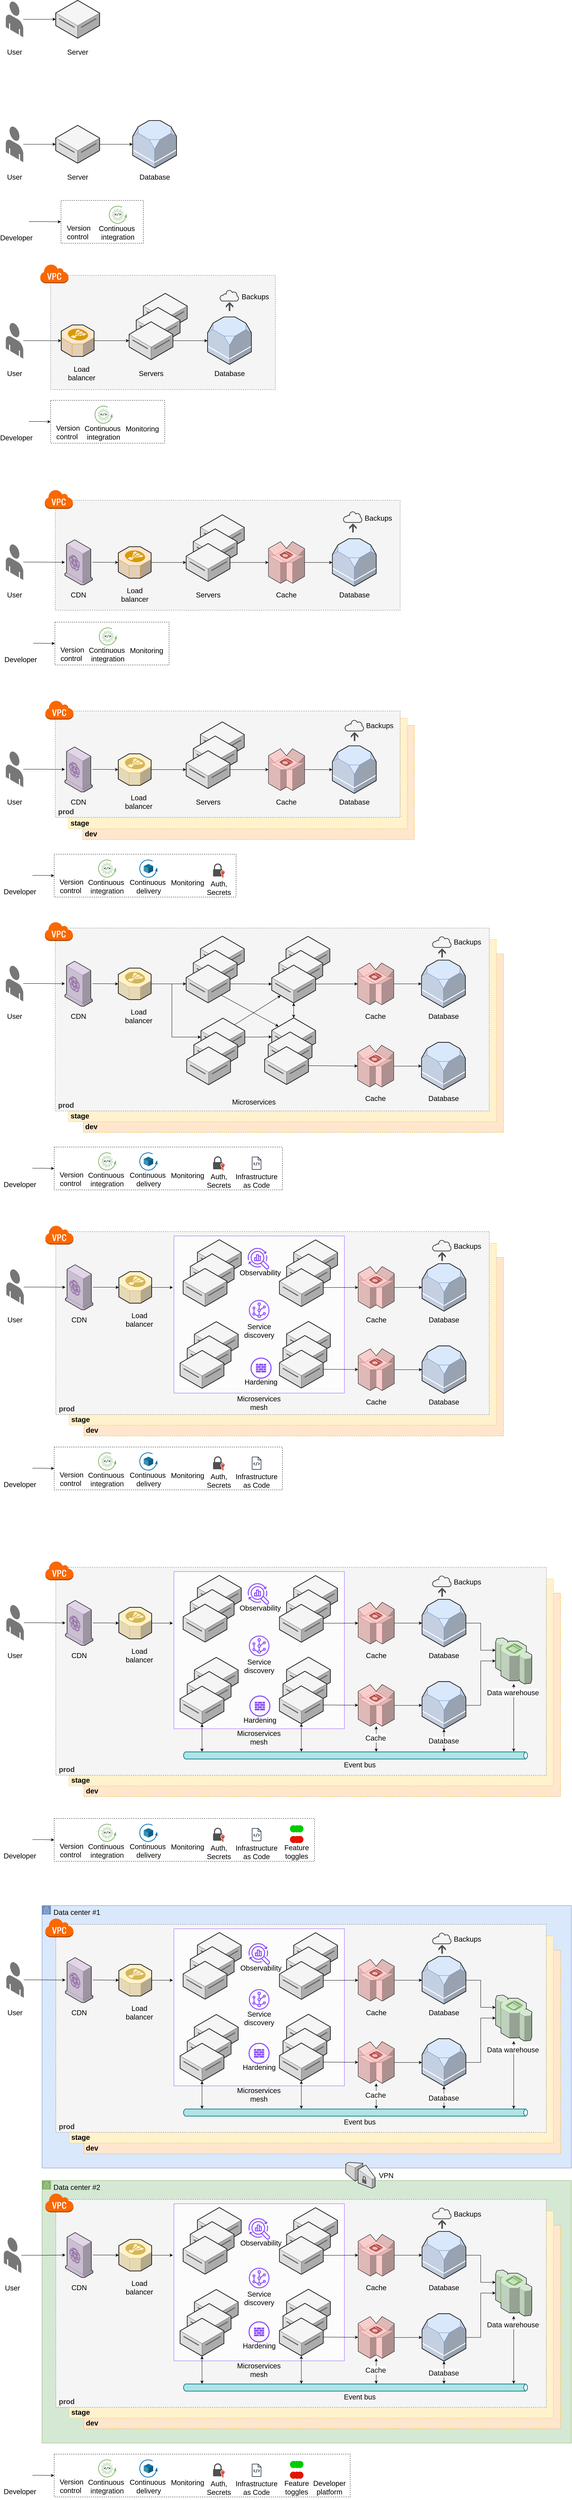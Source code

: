<mxfile version="24.5.2" type="device">
  <diagram name="Page-1" id="-ZYCApN5Wwl5NKDxl_Fw">
    <mxGraphModel dx="2390" dy="1325" grid="1" gridSize="10" guides="1" tooltips="1" connect="1" arrows="1" fold="1" page="1" pageScale="1" pageWidth="850" pageHeight="1100" math="0" shadow="0">
      <root>
        <mxCell id="0" />
        <mxCell id="1" parent="0" />
        <mxCell id="qYdDb8iEe2bH3-4dFzhq-711" value="Data center #1" style="points=[[0,0],[0.25,0],[0.5,0],[0.75,0],[1,0],[1,0.25],[1,0.5],[1,0.75],[1,1],[0.75,1],[0.5,1],[0.25,1],[0,1],[0,0.75],[0,0.5],[0,0.25]];outlineConnect=0;html=1;whiteSpace=wrap;fontSize=20;fontStyle=0;container=1;pointerEvents=0;collapsible=0;recursiveResize=0;shape=mxgraph.aws4.group;grIcon=mxgraph.aws4.group_corporate_data_center;strokeColor=#6c8ebf;fillColor=#dae8fc;verticalAlign=top;align=left;spacingLeft=30;dashed=0;" parent="1" vertex="1">
          <mxGeometry x="195.75" y="5795" width="1484.25" height="735" as="geometry" />
        </mxCell>
        <mxCell id="ZxzjjC5gdZ-cjDVPfvcw-271" value="&lt;b style=&quot;font-size: 20px;&quot;&gt;dev&lt;/b&gt;" style="rounded=0;whiteSpace=wrap;html=1;dashed=1;fillColor=#ffe6cc;strokeColor=#d79b00;align=left;verticalAlign=bottom;spacingLeft=4;spacingBottom=2;fontSize=20;" parent="1" vertex="1">
          <mxGeometry x="312.99" y="3980" width="1177.01" height="500" as="geometry" />
        </mxCell>
        <mxCell id="ZxzjjC5gdZ-cjDVPfvcw-272" value="&lt;b style=&quot;font-size: 20px;&quot;&gt;stage&lt;/b&gt;" style="rounded=0;whiteSpace=wrap;html=1;dashed=1;fillColor=#fff2cc;strokeColor=#d6b656;align=left;verticalAlign=bottom;spacingLeft=4;spacingBottom=2;fontSize=20;" parent="1" vertex="1">
          <mxGeometry x="271.5" y="3940" width="1198.5" height="510" as="geometry" />
        </mxCell>
        <mxCell id="ZxzjjC5gdZ-cjDVPfvcw-273" value="&lt;b style=&quot;font-size: 20px;&quot;&gt;prod&lt;/b&gt;" style="rounded=0;whiteSpace=wrap;html=1;dashed=1;fillColor=#f5f5f5;fontColor=#333333;strokeColor=#666666;align=left;verticalAlign=bottom;spacingLeft=6;spacingBottom=2;fontSize=20;" parent="1" vertex="1">
          <mxGeometry x="234.5" y="3907.73" width="1215.5" height="512.27" as="geometry" />
        </mxCell>
        <mxCell id="qYdDb8iEe2bH3-4dFzhq-108" value="" style="verticalLabelPosition=bottom;verticalAlign=top;html=1;shape=mxgraph.basic.patternFillRect;fillStyle=grid;step=5;fillStrokeWidth=0.2;fillStrokeColor=#dddddd;strokeColor=#8C4FFF;fontSize=20;" parent="1" vertex="1">
          <mxGeometry x="565.74" y="3919.91" width="478" height="440" as="geometry" />
        </mxCell>
        <mxCell id="ZxzjjC5gdZ-cjDVPfvcw-113" value="&lt;b style=&quot;font-size: 20px;&quot;&gt;dev&lt;/b&gt;" style="rounded=0;whiteSpace=wrap;html=1;dashed=1;fillColor=#ffe6cc;strokeColor=#d79b00;align=left;verticalAlign=bottom;spacingLeft=4;spacingBottom=2;fontSize=20;" parent="1" vertex="1">
          <mxGeometry x="310" y="2490" width="930" height="320" as="geometry" />
        </mxCell>
        <mxCell id="ZxzjjC5gdZ-cjDVPfvcw-112" value="&lt;b style=&quot;font-size: 20px;&quot;&gt;stage&lt;/b&gt;" style="rounded=0;whiteSpace=wrap;html=1;dashed=1;fillColor=#fff2cc;strokeColor=#d6b656;align=left;verticalAlign=bottom;spacingLeft=4;spacingBottom=2;fontSize=20;" parent="1" vertex="1">
          <mxGeometry x="270" y="2470" width="950" height="310" as="geometry" />
        </mxCell>
        <mxCell id="ZxzjjC5gdZ-cjDVPfvcw-90" value="&lt;b style=&quot;font-size: 20px;&quot;&gt;prod&lt;/b&gt;" style="rounded=0;whiteSpace=wrap;html=1;dashed=1;fillColor=#f5f5f5;fontColor=#333333;strokeColor=#666666;align=left;verticalAlign=bottom;spacingLeft=6;spacingBottom=2;fontSize=20;" parent="1" vertex="1">
          <mxGeometry x="233" y="2450" width="967" height="297.73" as="geometry" />
        </mxCell>
        <mxCell id="ZxzjjC5gdZ-cjDVPfvcw-86" value="" style="rounded=0;whiteSpace=wrap;html=1;dashed=1;fillColor=#f5f5f5;fontColor=#333333;strokeColor=#666666;align=left;verticalAlign=bottom;fontSize=20;" parent="1" vertex="1">
          <mxGeometry x="233" y="1860" width="967" height="307.73" as="geometry" />
        </mxCell>
        <mxCell id="ZxzjjC5gdZ-cjDVPfvcw-87" value="" style="outlineConnect=0;dashed=0;verticalLabelPosition=bottom;verticalAlign=top;align=center;html=1;shape=mxgraph.aws3.virtual_private_cloud;fillColor=#fa6800;fontColor=#000000;strokeColor=#C73500;fontSize=20;" parent="1" vertex="1">
          <mxGeometry x="203" y="1830" width="79.5" height="54" as="geometry" />
        </mxCell>
        <mxCell id="ZxzjjC5gdZ-cjDVPfvcw-79" value="" style="rounded=0;whiteSpace=wrap;html=1;dashed=1;fillColor=#f5f5f5;fontColor=#333333;strokeColor=#666666;align=left;verticalAlign=bottom;fontSize=20;" parent="1" vertex="1">
          <mxGeometry x="220" y="1230" width="630" height="320" as="geometry" />
        </mxCell>
        <mxCell id="ZxzjjC5gdZ-cjDVPfvcw-115" value="&lt;b style=&quot;font-size: 20px;&quot;&gt;dev&lt;/b&gt;" style="rounded=0;whiteSpace=wrap;html=1;dashed=1;fillColor=#ffe6cc;strokeColor=#d79b00;align=left;verticalAlign=bottom;spacingLeft=4;spacingBottom=2;fontSize=20;" parent="1" vertex="1">
          <mxGeometry x="311.49" y="3130" width="1178.51" height="500" as="geometry" />
        </mxCell>
        <mxCell id="ZxzjjC5gdZ-cjDVPfvcw-117" value="&lt;b style=&quot;font-size: 20px;&quot;&gt;stage&lt;/b&gt;" style="rounded=0;whiteSpace=wrap;html=1;dashed=1;fillColor=#fff2cc;strokeColor=#d6b656;align=left;verticalAlign=bottom;spacingLeft=4;spacingBottom=2;fontSize=20;" parent="1" vertex="1">
          <mxGeometry x="270" y="3090" width="1200" height="510" as="geometry" />
        </mxCell>
        <mxCell id="ZxzjjC5gdZ-cjDVPfvcw-118" value="&lt;b style=&quot;font-size: 20px;&quot;&gt;prod&lt;/b&gt;" style="rounded=0;whiteSpace=wrap;html=1;dashed=1;fillColor=#f5f5f5;fontColor=#333333;strokeColor=#666666;align=left;verticalAlign=bottom;spacingLeft=6;spacingBottom=2;fontSize=20;" parent="1" vertex="1">
          <mxGeometry x="233" y="3057.73" width="1217" height="512.27" as="geometry" />
        </mxCell>
        <mxCell id="ZxzjjC5gdZ-cjDVPfvcw-35" value="&lt;div style=&quot;font-size: 20px;&quot;&gt;&lt;/div&gt;" style="verticalLabelPosition=middle;html=1;verticalAlign=top;strokeWidth=1;align=center;outlineConnect=0;dashed=0;outlineConnect=0;shape=mxgraph.aws3d.dataServer;strokeColor=#666666;aspect=fixed;fillColor=#f5f5f5;labelPosition=center;fontStyle=1;fontSize=20;fontColor=#333333;" parent="1" vertex="1">
          <mxGeometry x="480" y="1280.5" width="123" height="106" as="geometry" />
        </mxCell>
        <mxCell id="ZxzjjC5gdZ-cjDVPfvcw-34" value="&lt;div style=&quot;font-size: 20px;&quot;&gt;&lt;/div&gt;" style="verticalLabelPosition=middle;html=1;verticalAlign=top;strokeWidth=1;align=center;outlineConnect=0;dashed=0;outlineConnect=0;shape=mxgraph.aws3d.dataServer;strokeColor=#666666;aspect=fixed;fillColor=#f5f5f5;labelPosition=center;fontStyle=1;fontSize=20;fontColor=#333333;" parent="1" vertex="1">
          <mxGeometry x="460" y="1320" width="123" height="106" as="geometry" />
        </mxCell>
        <mxCell id="ZxzjjC5gdZ-cjDVPfvcw-3" style="edgeStyle=orthogonalEdgeStyle;rounded=0;orthogonalLoop=1;jettySize=auto;html=1;fontSize=20;" parent="1" source="LBr9hsCO0pmCrkEfYy0i-7" target="LBr9hsCO0pmCrkEfYy0i-4" edge="1">
          <mxGeometry relative="1" as="geometry" />
        </mxCell>
        <mxCell id="LBr9hsCO0pmCrkEfYy0i-7" value="" style="verticalLabelPosition=bottom;html=1;verticalAlign=top;strokeWidth=1;align=center;outlineConnect=0;dashed=0;outlineConnect=0;shape=mxgraph.aws3d.end_user;strokeColor=none;fillColor=#777777;aspect=fixed;fontSize=20;" parent="1" vertex="1">
          <mxGeometry x="94.25" y="462.77" width="49" height="100.46" as="geometry" />
        </mxCell>
        <mxCell id="LBr9hsCO0pmCrkEfYy0i-4" value="&lt;div style=&quot;font-size: 20px;&quot;&gt;&lt;/div&gt;" style="verticalLabelPosition=middle;html=1;verticalAlign=top;strokeWidth=1;align=center;outlineConnect=0;dashed=0;outlineConnect=0;shape=mxgraph.aws3d.dataServer;strokeColor=#666666;aspect=fixed;fillColor=#f5f5f5;labelPosition=center;fontStyle=1;fontSize=20;fontColor=#333333;" parent="1" vertex="1">
          <mxGeometry x="234.25" y="460" width="123" height="106" as="geometry" />
        </mxCell>
        <mxCell id="ZxzjjC5gdZ-cjDVPfvcw-1" value="User" style="text;html=1;align=center;verticalAlign=middle;whiteSpace=wrap;rounded=0;fontSize=20;" parent="1" vertex="1">
          <mxGeometry x="88.75" y="588.91" width="60" height="30" as="geometry" />
        </mxCell>
        <mxCell id="ZxzjjC5gdZ-cjDVPfvcw-2" value="Server" style="text;html=1;align=center;verticalAlign=middle;whiteSpace=wrap;rounded=0;fontSize=20;" parent="1" vertex="1">
          <mxGeometry x="265.75" y="588.91" width="60" height="30" as="geometry" />
        </mxCell>
        <mxCell id="ZxzjjC5gdZ-cjDVPfvcw-6" style="edgeStyle=orthogonalEdgeStyle;rounded=0;orthogonalLoop=1;jettySize=auto;html=1;fontSize=20;" parent="1" source="ZxzjjC5gdZ-cjDVPfvcw-7" target="ZxzjjC5gdZ-cjDVPfvcw-8" edge="1">
          <mxGeometry relative="1" as="geometry" />
        </mxCell>
        <mxCell id="ZxzjjC5gdZ-cjDVPfvcw-7" value="" style="verticalLabelPosition=bottom;html=1;verticalAlign=top;strokeWidth=1;align=center;outlineConnect=0;dashed=0;outlineConnect=0;shape=mxgraph.aws3d.end_user;strokeColor=none;fillColor=#777777;aspect=fixed;fontSize=20;" parent="1" vertex="1">
          <mxGeometry x="94.25" y="812.77" width="49" height="100.46" as="geometry" />
        </mxCell>
        <mxCell id="ZxzjjC5gdZ-cjDVPfvcw-20" style="edgeStyle=orthogonalEdgeStyle;rounded=0;orthogonalLoop=1;jettySize=auto;html=1;fontSize=20;" parent="1" source="ZxzjjC5gdZ-cjDVPfvcw-8" target="ZxzjjC5gdZ-cjDVPfvcw-11" edge="1">
          <mxGeometry relative="1" as="geometry" />
        </mxCell>
        <mxCell id="ZxzjjC5gdZ-cjDVPfvcw-8" value="&lt;div style=&quot;font-size: 20px;&quot;&gt;&lt;/div&gt;" style="verticalLabelPosition=middle;html=1;verticalAlign=top;strokeWidth=1;align=center;outlineConnect=0;dashed=0;outlineConnect=0;shape=mxgraph.aws3d.dataServer;strokeColor=#666666;aspect=fixed;fillColor=#f5f5f5;labelPosition=center;fontStyle=1;fontSize=20;fontColor=#333333;" parent="1" vertex="1">
          <mxGeometry x="234.25" y="810" width="123" height="106" as="geometry" />
        </mxCell>
        <mxCell id="ZxzjjC5gdZ-cjDVPfvcw-9" value="User" style="text;html=1;align=center;verticalAlign=middle;whiteSpace=wrap;rounded=0;fontSize=20;" parent="1" vertex="1">
          <mxGeometry x="88.75" y="938.91" width="60" height="30" as="geometry" />
        </mxCell>
        <mxCell id="ZxzjjC5gdZ-cjDVPfvcw-10" value="Server" style="text;html=1;align=center;verticalAlign=middle;whiteSpace=wrap;rounded=0;fontSize=20;" parent="1" vertex="1">
          <mxGeometry x="265.75" y="938.91" width="60" height="30" as="geometry" />
        </mxCell>
        <mxCell id="ZxzjjC5gdZ-cjDVPfvcw-11" value="" style="verticalLabelPosition=bottom;html=1;verticalAlign=top;strokeWidth=1;align=center;outlineConnect=0;dashed=0;outlineConnect=0;shape=mxgraph.aws3d.rds;fillColor=#dae8fc;strokeColor=#6c8ebf;aspect=fixed;fontSize=20;" parent="1" vertex="1">
          <mxGeometry x="450" y="796.5" width="123" height="133" as="geometry" />
        </mxCell>
        <mxCell id="ZxzjjC5gdZ-cjDVPfvcw-19" value="Database" style="text;html=1;align=center;verticalAlign=middle;whiteSpace=wrap;rounded=0;fontSize=20;" parent="1" vertex="1">
          <mxGeometry x="481.5" y="938.91" width="60" height="30" as="geometry" />
        </mxCell>
        <mxCell id="ZxzjjC5gdZ-cjDVPfvcw-32" style="edgeStyle=orthogonalEdgeStyle;rounded=0;orthogonalLoop=1;jettySize=auto;html=1;fontSize=20;" parent="1" source="ZxzjjC5gdZ-cjDVPfvcw-24" target="ZxzjjC5gdZ-cjDVPfvcw-31" edge="1">
          <mxGeometry relative="1" as="geometry" />
        </mxCell>
        <mxCell id="ZxzjjC5gdZ-cjDVPfvcw-24" value="" style="verticalLabelPosition=bottom;html=1;verticalAlign=top;strokeWidth=1;align=center;outlineConnect=0;dashed=0;outlineConnect=0;shape=mxgraph.aws3d.end_user;strokeColor=none;fillColor=#777777;aspect=fixed;fontSize=20;" parent="1" vertex="1">
          <mxGeometry x="94.25" y="1362.77" width="49" height="100.46" as="geometry" />
        </mxCell>
        <mxCell id="ZxzjjC5gdZ-cjDVPfvcw-25" style="edgeStyle=orthogonalEdgeStyle;rounded=0;orthogonalLoop=1;jettySize=auto;html=1;fontSize=20;" parent="1" source="ZxzjjC5gdZ-cjDVPfvcw-26" target="ZxzjjC5gdZ-cjDVPfvcw-29" edge="1">
          <mxGeometry relative="1" as="geometry" />
        </mxCell>
        <mxCell id="ZxzjjC5gdZ-cjDVPfvcw-26" value="&lt;div style=&quot;font-size: 20px;&quot;&gt;&lt;/div&gt;" style="verticalLabelPosition=middle;html=1;verticalAlign=top;strokeWidth=1;align=center;outlineConnect=0;dashed=0;outlineConnect=0;shape=mxgraph.aws3d.dataServer;strokeColor=#666666;aspect=fixed;fillColor=#f5f5f5;labelPosition=center;fontStyle=1;fontSize=20;fontColor=#333333;" parent="1" vertex="1">
          <mxGeometry x="440" y="1360" width="123" height="106" as="geometry" />
        </mxCell>
        <mxCell id="ZxzjjC5gdZ-cjDVPfvcw-27" value="User" style="text;html=1;align=center;verticalAlign=middle;whiteSpace=wrap;rounded=0;fontSize=20;" parent="1" vertex="1">
          <mxGeometry x="88.75" y="1488.91" width="60" height="30" as="geometry" />
        </mxCell>
        <mxCell id="ZxzjjC5gdZ-cjDVPfvcw-28" value="Servers" style="text;html=1;align=center;verticalAlign=middle;whiteSpace=wrap;rounded=0;fontSize=20;" parent="1" vertex="1">
          <mxGeometry x="471.5" y="1488.91" width="60" height="30" as="geometry" />
        </mxCell>
        <mxCell id="ZxzjjC5gdZ-cjDVPfvcw-29" value="" style="verticalLabelPosition=bottom;html=1;verticalAlign=top;strokeWidth=1;align=center;outlineConnect=0;dashed=0;outlineConnect=0;shape=mxgraph.aws3d.rds;fillColor=#dae8fc;strokeColor=#6c8ebf;aspect=fixed;fontSize=20;" parent="1" vertex="1">
          <mxGeometry x="660" y="1346.5" width="123" height="133" as="geometry" />
        </mxCell>
        <mxCell id="ZxzjjC5gdZ-cjDVPfvcw-30" value="Database" style="text;html=1;align=center;verticalAlign=middle;whiteSpace=wrap;rounded=0;fontSize=20;" parent="1" vertex="1">
          <mxGeometry x="691.5" y="1488.91" width="60" height="30" as="geometry" />
        </mxCell>
        <mxCell id="ZxzjjC5gdZ-cjDVPfvcw-33" style="edgeStyle=orthogonalEdgeStyle;rounded=0;orthogonalLoop=1;jettySize=auto;html=1;fontSize=20;" parent="1" source="ZxzjjC5gdZ-cjDVPfvcw-31" target="ZxzjjC5gdZ-cjDVPfvcw-26" edge="1">
          <mxGeometry relative="1" as="geometry" />
        </mxCell>
        <mxCell id="ZxzjjC5gdZ-cjDVPfvcw-31" value="" style="verticalLabelPosition=bottom;html=1;verticalAlign=top;strokeWidth=1;align=center;outlineConnect=0;dashed=0;outlineConnect=0;shape=mxgraph.aws3d.elasticLoadBalancing;fillColor=#ffe6cc;strokeColor=#d79b00;aspect=fixed;fontSize=20;" parent="1" vertex="1">
          <mxGeometry x="249.75" y="1368.91" width="92" height="88.17" as="geometry" />
        </mxCell>
        <mxCell id="ZxzjjC5gdZ-cjDVPfvcw-36" value="Load balancer" style="text;html=1;align=center;verticalAlign=middle;whiteSpace=wrap;rounded=0;fontSize=20;" parent="1" vertex="1">
          <mxGeometry x="260" y="1488.91" width="94.25" height="30" as="geometry" />
        </mxCell>
        <mxCell id="ZxzjjC5gdZ-cjDVPfvcw-54" value="&lt;div style=&quot;font-size: 20px;&quot;&gt;&lt;/div&gt;" style="verticalLabelPosition=middle;html=1;verticalAlign=top;strokeWidth=1;align=center;outlineConnect=0;dashed=0;outlineConnect=0;shape=mxgraph.aws3d.dataServer;strokeColor=#666666;aspect=fixed;fillColor=#f5f5f5;labelPosition=center;fontStyle=1;fontSize=20;fontColor=#333333;" parent="1" vertex="1">
          <mxGeometry x="640" y="1900.5" width="123" height="106" as="geometry" />
        </mxCell>
        <mxCell id="ZxzjjC5gdZ-cjDVPfvcw-55" value="&lt;div style=&quot;font-size: 20px;&quot;&gt;&lt;/div&gt;" style="verticalLabelPosition=middle;html=1;verticalAlign=top;strokeWidth=1;align=center;outlineConnect=0;dashed=0;outlineConnect=0;shape=mxgraph.aws3d.dataServer;strokeColor=#666666;aspect=fixed;fillColor=#f5f5f5;labelPosition=center;fontStyle=1;fontSize=20;fontColor=#333333;" parent="1" vertex="1">
          <mxGeometry x="620" y="1940" width="123" height="106" as="geometry" />
        </mxCell>
        <mxCell id="ZxzjjC5gdZ-cjDVPfvcw-69" style="edgeStyle=orthogonalEdgeStyle;rounded=0;orthogonalLoop=1;jettySize=auto;html=1;fontSize=20;" parent="1" source="ZxzjjC5gdZ-cjDVPfvcw-58" target="ZxzjjC5gdZ-cjDVPfvcw-68" edge="1">
          <mxGeometry relative="1" as="geometry" />
        </mxCell>
        <mxCell id="ZxzjjC5gdZ-cjDVPfvcw-58" value="" style="verticalLabelPosition=bottom;html=1;verticalAlign=top;strokeWidth=1;align=center;outlineConnect=0;dashed=0;outlineConnect=0;shape=mxgraph.aws3d.end_user;strokeColor=none;fillColor=#777777;aspect=fixed;fontSize=20;" parent="1" vertex="1">
          <mxGeometry x="94.25" y="1982.77" width="49" height="100.46" as="geometry" />
        </mxCell>
        <mxCell id="ZxzjjC5gdZ-cjDVPfvcw-76" style="edgeStyle=orthogonalEdgeStyle;rounded=0;orthogonalLoop=1;jettySize=auto;html=1;fontSize=20;" parent="1" source="ZxzjjC5gdZ-cjDVPfvcw-60" target="ZxzjjC5gdZ-cjDVPfvcw-73" edge="1">
          <mxGeometry relative="1" as="geometry" />
        </mxCell>
        <mxCell id="ZxzjjC5gdZ-cjDVPfvcw-60" value="&lt;div style=&quot;font-size: 20px;&quot;&gt;&lt;/div&gt;" style="verticalLabelPosition=middle;html=1;verticalAlign=top;strokeWidth=1;align=center;outlineConnect=0;dashed=0;outlineConnect=0;shape=mxgraph.aws3d.dataServer;strokeColor=#666666;aspect=fixed;fillColor=#f5f5f5;labelPosition=center;fontStyle=1;fontSize=20;fontColor=#333333;" parent="1" vertex="1">
          <mxGeometry x="600" y="1981" width="123" height="106" as="geometry" />
        </mxCell>
        <mxCell id="ZxzjjC5gdZ-cjDVPfvcw-61" value="User" style="text;html=1;align=center;verticalAlign=middle;whiteSpace=wrap;rounded=0;fontSize=20;" parent="1" vertex="1">
          <mxGeometry x="88.75" y="2108.91" width="60" height="30" as="geometry" />
        </mxCell>
        <mxCell id="ZxzjjC5gdZ-cjDVPfvcw-62" value="Servers" style="text;html=1;align=center;verticalAlign=middle;whiteSpace=wrap;rounded=0;fontSize=20;" parent="1" vertex="1">
          <mxGeometry x="631.5" y="2108.91" width="60" height="30" as="geometry" />
        </mxCell>
        <mxCell id="ZxzjjC5gdZ-cjDVPfvcw-63" value="" style="verticalLabelPosition=bottom;html=1;verticalAlign=top;strokeWidth=1;align=center;outlineConnect=0;dashed=0;outlineConnect=0;shape=mxgraph.aws3d.rds;fillColor=#dae8fc;strokeColor=#6c8ebf;aspect=fixed;fontSize=20;" parent="1" vertex="1">
          <mxGeometry x="1010" y="1967.5" width="123" height="133" as="geometry" />
        </mxCell>
        <mxCell id="ZxzjjC5gdZ-cjDVPfvcw-64" value="Database" style="text;html=1;align=center;verticalAlign=middle;whiteSpace=wrap;rounded=0;fontSize=20;" parent="1" vertex="1">
          <mxGeometry x="1041.5" y="2108.91" width="60" height="30" as="geometry" />
        </mxCell>
        <mxCell id="ZxzjjC5gdZ-cjDVPfvcw-65" style="edgeStyle=orthogonalEdgeStyle;rounded=0;orthogonalLoop=1;jettySize=auto;html=1;fontSize=20;" parent="1" source="ZxzjjC5gdZ-cjDVPfvcw-66" target="ZxzjjC5gdZ-cjDVPfvcw-60" edge="1">
          <mxGeometry relative="1" as="geometry" />
        </mxCell>
        <mxCell id="ZxzjjC5gdZ-cjDVPfvcw-66" value="" style="verticalLabelPosition=bottom;html=1;verticalAlign=top;strokeWidth=1;align=center;outlineConnect=0;dashed=0;outlineConnect=0;shape=mxgraph.aws3d.elasticLoadBalancing;fillColor=#ffe6cc;strokeColor=#d79b00;aspect=fixed;fontSize=20;" parent="1" vertex="1">
          <mxGeometry x="409.75" y="1989.91" width="92" height="88.17" as="geometry" />
        </mxCell>
        <mxCell id="ZxzjjC5gdZ-cjDVPfvcw-67" value="Load balancer" style="text;html=1;align=center;verticalAlign=middle;whiteSpace=wrap;rounded=0;fontSize=20;" parent="1" vertex="1">
          <mxGeometry x="408.62" y="2108.91" width="94.25" height="30" as="geometry" />
        </mxCell>
        <mxCell id="ZxzjjC5gdZ-cjDVPfvcw-70" style="edgeStyle=orthogonalEdgeStyle;rounded=0;orthogonalLoop=1;jettySize=auto;html=1;fontSize=20;" parent="1" source="ZxzjjC5gdZ-cjDVPfvcw-68" target="ZxzjjC5gdZ-cjDVPfvcw-66" edge="1">
          <mxGeometry relative="1" as="geometry" />
        </mxCell>
        <mxCell id="ZxzjjC5gdZ-cjDVPfvcw-68" value="" style="verticalLabelPosition=bottom;html=1;verticalAlign=top;strokeWidth=1;align=center;outlineConnect=0;dashed=0;outlineConnect=0;shape=mxgraph.aws3d.cloudfront;fillColor=#e1d5e7;strokeColor=#9673a6;aspect=fixed;fontSize=20;" parent="1" vertex="1">
          <mxGeometry x="260" y="1970.5" width="77.03" height="126" as="geometry" />
        </mxCell>
        <mxCell id="ZxzjjC5gdZ-cjDVPfvcw-71" value="CDN" style="text;html=1;align=center;verticalAlign=middle;whiteSpace=wrap;rounded=0;fontSize=20;" parent="1" vertex="1">
          <mxGeometry x="251.39" y="2108.91" width="94.25" height="30" as="geometry" />
        </mxCell>
        <mxCell id="ZxzjjC5gdZ-cjDVPfvcw-74" value="Cache" style="text;html=1;align=center;verticalAlign=middle;whiteSpace=wrap;rounded=0;fontSize=20;" parent="1" vertex="1">
          <mxGeometry x="851.49" y="2108.91" width="60" height="30" as="geometry" />
        </mxCell>
        <mxCell id="ZxzjjC5gdZ-cjDVPfvcw-77" style="edgeStyle=orthogonalEdgeStyle;rounded=0;orthogonalLoop=1;jettySize=auto;html=1;fontSize=20;" parent="1" source="ZxzjjC5gdZ-cjDVPfvcw-73" target="ZxzjjC5gdZ-cjDVPfvcw-63" edge="1">
          <mxGeometry relative="1" as="geometry" />
        </mxCell>
        <mxCell id="ZxzjjC5gdZ-cjDVPfvcw-73" value="" style="verticalLabelPosition=bottom;html=1;verticalAlign=top;strokeWidth=1;align=center;outlineConnect=0;dashed=0;outlineConnect=0;shape=mxgraph.aws3d.dynamoDb;fillColor=#f8cecc;strokeColor=#b85450;aspect=fixed;fontSize=20;" parent="1" vertex="1">
          <mxGeometry x="830.9" y="1975.5" width="101.19" height="117.08" as="geometry" />
        </mxCell>
        <mxCell id="ZxzjjC5gdZ-cjDVPfvcw-92" value="&lt;div style=&quot;font-size: 20px;&quot;&gt;&lt;/div&gt;" style="verticalLabelPosition=middle;html=1;verticalAlign=top;strokeWidth=1;align=center;outlineConnect=0;dashed=0;outlineConnect=0;shape=mxgraph.aws3d.dataServer;strokeColor=#666666;aspect=fixed;fillColor=#f5f5f5;labelPosition=center;fontStyle=1;fontSize=20;fontColor=#333333;" parent="1" vertex="1">
          <mxGeometry x="640" y="2480.5" width="123" height="106" as="geometry" />
        </mxCell>
        <mxCell id="ZxzjjC5gdZ-cjDVPfvcw-93" value="&lt;div style=&quot;font-size: 20px;&quot;&gt;&lt;/div&gt;" style="verticalLabelPosition=middle;html=1;verticalAlign=top;strokeWidth=1;align=center;outlineConnect=0;dashed=0;outlineConnect=0;shape=mxgraph.aws3d.dataServer;strokeColor=#666666;aspect=fixed;fillColor=#f5f5f5;labelPosition=center;fontStyle=1;fontSize=20;fontColor=#333333;" parent="1" vertex="1">
          <mxGeometry x="620" y="2520" width="123" height="106" as="geometry" />
        </mxCell>
        <mxCell id="ZxzjjC5gdZ-cjDVPfvcw-95" style="edgeStyle=orthogonalEdgeStyle;rounded=0;orthogonalLoop=1;jettySize=auto;html=1;fontSize=20;" parent="1" source="ZxzjjC5gdZ-cjDVPfvcw-96" target="ZxzjjC5gdZ-cjDVPfvcw-107" edge="1">
          <mxGeometry relative="1" as="geometry" />
        </mxCell>
        <mxCell id="ZxzjjC5gdZ-cjDVPfvcw-96" value="" style="verticalLabelPosition=bottom;html=1;verticalAlign=top;strokeWidth=1;align=center;outlineConnect=0;dashed=0;outlineConnect=0;shape=mxgraph.aws3d.end_user;strokeColor=none;fillColor=#777777;aspect=fixed;fontSize=20;" parent="1" vertex="1">
          <mxGeometry x="94.25" y="2562.77" width="49" height="100.46" as="geometry" />
        </mxCell>
        <mxCell id="ZxzjjC5gdZ-cjDVPfvcw-97" style="edgeStyle=orthogonalEdgeStyle;rounded=0;orthogonalLoop=1;jettySize=auto;html=1;fontSize=20;" parent="1" source="ZxzjjC5gdZ-cjDVPfvcw-98" target="ZxzjjC5gdZ-cjDVPfvcw-111" edge="1">
          <mxGeometry relative="1" as="geometry" />
        </mxCell>
        <mxCell id="ZxzjjC5gdZ-cjDVPfvcw-98" value="&lt;div style=&quot;font-size: 20px;&quot;&gt;&lt;/div&gt;" style="verticalLabelPosition=middle;html=1;verticalAlign=top;strokeWidth=1;align=center;outlineConnect=0;dashed=0;outlineConnect=0;shape=mxgraph.aws3d.dataServer;strokeColor=#666666;aspect=fixed;fillColor=#f5f5f5;labelPosition=center;fontStyle=1;fontSize=20;fontColor=#333333;" parent="1" vertex="1">
          <mxGeometry x="600" y="2561" width="123" height="106" as="geometry" />
        </mxCell>
        <mxCell id="ZxzjjC5gdZ-cjDVPfvcw-99" value="User" style="text;html=1;align=center;verticalAlign=middle;whiteSpace=wrap;rounded=0;fontSize=20;" parent="1" vertex="1">
          <mxGeometry x="88.75" y="2688.91" width="60" height="30" as="geometry" />
        </mxCell>
        <mxCell id="ZxzjjC5gdZ-cjDVPfvcw-100" value="Servers" style="text;html=1;align=center;verticalAlign=middle;whiteSpace=wrap;rounded=0;fontSize=20;" parent="1" vertex="1">
          <mxGeometry x="631.5" y="2688.91" width="60" height="30" as="geometry" />
        </mxCell>
        <mxCell id="ZxzjjC5gdZ-cjDVPfvcw-101" value="" style="verticalLabelPosition=bottom;html=1;verticalAlign=top;strokeWidth=1;align=center;outlineConnect=0;dashed=0;outlineConnect=0;shape=mxgraph.aws3d.rds;fillColor=#dae8fc;strokeColor=#6c8ebf;aspect=fixed;fontSize=20;" parent="1" vertex="1">
          <mxGeometry x="1010" y="2547.5" width="123" height="133" as="geometry" />
        </mxCell>
        <mxCell id="ZxzjjC5gdZ-cjDVPfvcw-102" value="Database" style="text;html=1;align=center;verticalAlign=middle;whiteSpace=wrap;rounded=0;fontSize=20;" parent="1" vertex="1">
          <mxGeometry x="1041.5" y="2688.91" width="60" height="30" as="geometry" />
        </mxCell>
        <mxCell id="ZxzjjC5gdZ-cjDVPfvcw-103" style="edgeStyle=orthogonalEdgeStyle;rounded=0;orthogonalLoop=1;jettySize=auto;html=1;fontSize=20;" parent="1" source="ZxzjjC5gdZ-cjDVPfvcw-104" target="ZxzjjC5gdZ-cjDVPfvcw-98" edge="1">
          <mxGeometry relative="1" as="geometry" />
        </mxCell>
        <mxCell id="ZxzjjC5gdZ-cjDVPfvcw-104" value="" style="verticalLabelPosition=bottom;html=1;verticalAlign=top;strokeWidth=1;align=center;outlineConnect=0;dashed=0;outlineConnect=0;shape=mxgraph.aws3d.elasticLoadBalancing;fillColor=#fff2cc;strokeColor=#d6b656;aspect=fixed;fontSize=20;" parent="1" vertex="1">
          <mxGeometry x="409.75" y="2569.91" width="92" height="88.17" as="geometry" />
        </mxCell>
        <mxCell id="ZxzjjC5gdZ-cjDVPfvcw-105" value="Load balancer" style="text;html=1;align=center;verticalAlign=middle;whiteSpace=wrap;rounded=0;fontSize=20;" parent="1" vertex="1">
          <mxGeometry x="420" y="2688.91" width="94.25" height="30" as="geometry" />
        </mxCell>
        <mxCell id="ZxzjjC5gdZ-cjDVPfvcw-106" style="edgeStyle=orthogonalEdgeStyle;rounded=0;orthogonalLoop=1;jettySize=auto;html=1;fontSize=20;" parent="1" source="ZxzjjC5gdZ-cjDVPfvcw-107" target="ZxzjjC5gdZ-cjDVPfvcw-104" edge="1">
          <mxGeometry relative="1" as="geometry" />
        </mxCell>
        <mxCell id="ZxzjjC5gdZ-cjDVPfvcw-107" value="" style="verticalLabelPosition=bottom;html=1;verticalAlign=top;strokeWidth=1;align=center;outlineConnect=0;dashed=0;outlineConnect=0;shape=mxgraph.aws3d.cloudfront;fillColor=#e1d5e7;strokeColor=#9673a6;aspect=fixed;fontSize=20;" parent="1" vertex="1">
          <mxGeometry x="260" y="2550.5" width="77.03" height="126" as="geometry" />
        </mxCell>
        <mxCell id="ZxzjjC5gdZ-cjDVPfvcw-108" value="CDN" style="text;html=1;align=center;verticalAlign=middle;whiteSpace=wrap;rounded=0;fontSize=20;" parent="1" vertex="1">
          <mxGeometry x="251.39" y="2688.91" width="94.25" height="30" as="geometry" />
        </mxCell>
        <mxCell id="ZxzjjC5gdZ-cjDVPfvcw-109" value="Cache" style="text;html=1;align=center;verticalAlign=middle;whiteSpace=wrap;rounded=0;fontSize=20;" parent="1" vertex="1">
          <mxGeometry x="851.49" y="2688.91" width="60" height="30" as="geometry" />
        </mxCell>
        <mxCell id="ZxzjjC5gdZ-cjDVPfvcw-110" style="edgeStyle=orthogonalEdgeStyle;rounded=0;orthogonalLoop=1;jettySize=auto;html=1;fontSize=20;" parent="1" source="ZxzjjC5gdZ-cjDVPfvcw-111" target="ZxzjjC5gdZ-cjDVPfvcw-101" edge="1">
          <mxGeometry relative="1" as="geometry" />
        </mxCell>
        <mxCell id="ZxzjjC5gdZ-cjDVPfvcw-111" value="" style="verticalLabelPosition=bottom;html=1;verticalAlign=top;strokeWidth=1;align=center;outlineConnect=0;dashed=0;outlineConnect=0;shape=mxgraph.aws3d.dynamoDb;fillColor=#f8cecc;strokeColor=#b85450;aspect=fixed;fontSize=20;" parent="1" vertex="1">
          <mxGeometry x="830.9" y="2555.5" width="101.19" height="117.08" as="geometry" />
        </mxCell>
        <mxCell id="ZxzjjC5gdZ-cjDVPfvcw-120" value="&lt;div style=&quot;font-size: 20px;&quot;&gt;&lt;/div&gt;" style="verticalLabelPosition=middle;html=1;verticalAlign=top;strokeWidth=1;align=center;outlineConnect=0;dashed=0;outlineConnect=0;shape=mxgraph.aws3d.dataServer;strokeColor=#666666;aspect=fixed;fillColor=#f5f5f5;labelPosition=center;fontStyle=1;fontSize=20;fontColor=#333333;" parent="1" vertex="1">
          <mxGeometry x="640" y="3080.5" width="123" height="106" as="geometry" />
        </mxCell>
        <mxCell id="ZxzjjC5gdZ-cjDVPfvcw-121" value="&lt;div style=&quot;font-size: 20px;&quot;&gt;&lt;/div&gt;" style="verticalLabelPosition=middle;html=1;verticalAlign=top;strokeWidth=1;align=center;outlineConnect=0;dashed=0;outlineConnect=0;shape=mxgraph.aws3d.dataServer;strokeColor=#666666;aspect=fixed;fillColor=#f5f5f5;labelPosition=center;fontStyle=1;fontSize=20;fontColor=#333333;" parent="1" vertex="1">
          <mxGeometry x="620" y="3120" width="123" height="106" as="geometry" />
        </mxCell>
        <mxCell id="ZxzjjC5gdZ-cjDVPfvcw-123" style="edgeStyle=orthogonalEdgeStyle;rounded=0;orthogonalLoop=1;jettySize=auto;html=1;fontSize=20;" parent="1" source="ZxzjjC5gdZ-cjDVPfvcw-124" target="ZxzjjC5gdZ-cjDVPfvcw-135" edge="1">
          <mxGeometry relative="1" as="geometry" />
        </mxCell>
        <mxCell id="ZxzjjC5gdZ-cjDVPfvcw-124" value="" style="verticalLabelPosition=bottom;html=1;verticalAlign=top;strokeWidth=1;align=center;outlineConnect=0;dashed=0;outlineConnect=0;shape=mxgraph.aws3d.end_user;strokeColor=none;fillColor=#777777;aspect=fixed;fontSize=20;" parent="1" vertex="1">
          <mxGeometry x="94.25" y="3162.77" width="49" height="100.46" as="geometry" />
        </mxCell>
        <mxCell id="ZxzjjC5gdZ-cjDVPfvcw-155" style="edgeStyle=orthogonalEdgeStyle;rounded=0;orthogonalLoop=1;jettySize=auto;html=1;fontSize=20;" parent="1" source="ZxzjjC5gdZ-cjDVPfvcw-126" target="ZxzjjC5gdZ-cjDVPfvcw-145" edge="1">
          <mxGeometry relative="1" as="geometry" />
        </mxCell>
        <mxCell id="ZxzjjC5gdZ-cjDVPfvcw-126" value="&lt;div style=&quot;font-size: 20px;&quot;&gt;&lt;/div&gt;" style="verticalLabelPosition=middle;html=1;verticalAlign=top;strokeWidth=1;align=center;outlineConnect=0;dashed=0;outlineConnect=0;shape=mxgraph.aws3d.dataServer;strokeColor=#666666;aspect=fixed;fillColor=#f5f5f5;labelPosition=center;fontStyle=1;fontSize=20;fontColor=#333333;" parent="1" vertex="1">
          <mxGeometry x="600" y="3161" width="123" height="106" as="geometry" />
        </mxCell>
        <mxCell id="ZxzjjC5gdZ-cjDVPfvcw-127" value="User" style="text;html=1;align=center;verticalAlign=middle;whiteSpace=wrap;rounded=0;fontSize=20;" parent="1" vertex="1">
          <mxGeometry x="88.75" y="3288.91" width="60" height="30" as="geometry" />
        </mxCell>
        <mxCell id="ZxzjjC5gdZ-cjDVPfvcw-128" value="Microservices" style="text;html=1;align=center;verticalAlign=middle;whiteSpace=wrap;rounded=0;fontSize=20;" parent="1" vertex="1">
          <mxGeometry x="742.25" y="3529.2" width="95.5" height="30" as="geometry" />
        </mxCell>
        <mxCell id="ZxzjjC5gdZ-cjDVPfvcw-129" value="" style="verticalLabelPosition=bottom;html=1;verticalAlign=top;strokeWidth=1;align=center;outlineConnect=0;dashed=0;outlineConnect=0;shape=mxgraph.aws3d.rds;fillColor=#dae8fc;strokeColor=#6c8ebf;aspect=fixed;fontSize=20;" parent="1" vertex="1">
          <mxGeometry x="1260" y="3147.5" width="123" height="133" as="geometry" />
        </mxCell>
        <mxCell id="ZxzjjC5gdZ-cjDVPfvcw-130" value="Database" style="text;html=1;align=center;verticalAlign=middle;whiteSpace=wrap;rounded=0;fontSize=20;" parent="1" vertex="1">
          <mxGeometry x="1291.5" y="3288.91" width="60" height="30" as="geometry" />
        </mxCell>
        <mxCell id="ZxzjjC5gdZ-cjDVPfvcw-131" style="edgeStyle=orthogonalEdgeStyle;rounded=0;orthogonalLoop=1;jettySize=auto;html=1;fontSize=20;" parent="1" source="ZxzjjC5gdZ-cjDVPfvcw-132" target="ZxzjjC5gdZ-cjDVPfvcw-126" edge="1">
          <mxGeometry relative="1" as="geometry" />
        </mxCell>
        <mxCell id="ZxzjjC5gdZ-cjDVPfvcw-161" style="edgeStyle=orthogonalEdgeStyle;rounded=0;orthogonalLoop=1;jettySize=auto;html=1;fontSize=20;" parent="1" source="ZxzjjC5gdZ-cjDVPfvcw-132" target="ZxzjjC5gdZ-cjDVPfvcw-140" edge="1">
          <mxGeometry relative="1" as="geometry">
            <Array as="points">
              <mxPoint x="560" y="3214" />
              <mxPoint x="560" y="3363" />
            </Array>
          </mxGeometry>
        </mxCell>
        <mxCell id="ZxzjjC5gdZ-cjDVPfvcw-132" value="" style="verticalLabelPosition=bottom;html=1;verticalAlign=top;strokeWidth=1;align=center;outlineConnect=0;dashed=0;outlineConnect=0;shape=mxgraph.aws3d.elasticLoadBalancing;fillColor=#fff2cc;strokeColor=#d6b656;aspect=fixed;fontSize=20;" parent="1" vertex="1">
          <mxGeometry x="409.75" y="3169.91" width="92" height="88.17" as="geometry" />
        </mxCell>
        <mxCell id="ZxzjjC5gdZ-cjDVPfvcw-133" value="Load balancer" style="text;html=1;align=center;verticalAlign=middle;whiteSpace=wrap;rounded=0;fontSize=20;" parent="1" vertex="1">
          <mxGeometry x="420" y="3288.91" width="94.25" height="30" as="geometry" />
        </mxCell>
        <mxCell id="ZxzjjC5gdZ-cjDVPfvcw-134" style="edgeStyle=orthogonalEdgeStyle;rounded=0;orthogonalLoop=1;jettySize=auto;html=1;fontSize=20;" parent="1" source="ZxzjjC5gdZ-cjDVPfvcw-135" target="ZxzjjC5gdZ-cjDVPfvcw-132" edge="1">
          <mxGeometry relative="1" as="geometry" />
        </mxCell>
        <mxCell id="ZxzjjC5gdZ-cjDVPfvcw-135" value="" style="verticalLabelPosition=bottom;html=1;verticalAlign=top;strokeWidth=1;align=center;outlineConnect=0;dashed=0;outlineConnect=0;shape=mxgraph.aws3d.cloudfront;fillColor=#e1d5e7;strokeColor=#9673a6;aspect=fixed;fontSize=20;" parent="1" vertex="1">
          <mxGeometry x="260" y="3150.5" width="77.03" height="126" as="geometry" />
        </mxCell>
        <mxCell id="ZxzjjC5gdZ-cjDVPfvcw-136" value="CDN" style="text;html=1;align=center;verticalAlign=middle;whiteSpace=wrap;rounded=0;fontSize=20;" parent="1" vertex="1">
          <mxGeometry x="251.39" y="3288.91" width="94.25" height="30" as="geometry" />
        </mxCell>
        <mxCell id="ZxzjjC5gdZ-cjDVPfvcw-137" value="Cache" style="text;html=1;align=center;verticalAlign=middle;whiteSpace=wrap;rounded=0;fontSize=20;" parent="1" vertex="1">
          <mxGeometry x="1101.49" y="3288.91" width="60" height="30" as="geometry" />
        </mxCell>
        <mxCell id="ZxzjjC5gdZ-cjDVPfvcw-138" style="edgeStyle=orthogonalEdgeStyle;rounded=0;orthogonalLoop=1;jettySize=auto;html=1;fontSize=20;" parent="1" source="ZxzjjC5gdZ-cjDVPfvcw-139" target="ZxzjjC5gdZ-cjDVPfvcw-129" edge="1">
          <mxGeometry relative="1" as="geometry" />
        </mxCell>
        <mxCell id="ZxzjjC5gdZ-cjDVPfvcw-139" value="" style="verticalLabelPosition=bottom;html=1;verticalAlign=top;strokeWidth=1;align=center;outlineConnect=0;dashed=0;outlineConnect=0;shape=mxgraph.aws3d.dynamoDb;fillColor=#f8cecc;strokeColor=#b85450;aspect=fixed;fontSize=20;" parent="1" vertex="1">
          <mxGeometry x="1080.9" y="3155.5" width="101.19" height="117.08" as="geometry" />
        </mxCell>
        <mxCell id="ZxzjjC5gdZ-cjDVPfvcw-119" value="" style="outlineConnect=0;dashed=0;verticalLabelPosition=bottom;verticalAlign=top;align=center;html=1;shape=mxgraph.aws3.virtual_private_cloud;fillColor=#fa6800;fontColor=#000000;strokeColor=#C73500;fontSize=20;" parent="1" vertex="1">
          <mxGeometry x="203" y="3040" width="79.5" height="54" as="geometry" />
        </mxCell>
        <mxCell id="ZxzjjC5gdZ-cjDVPfvcw-162" style="edgeStyle=orthogonalEdgeStyle;rounded=0;orthogonalLoop=1;jettySize=auto;html=1;fontSize=20;" parent="1" source="ZxzjjC5gdZ-cjDVPfvcw-140" target="ZxzjjC5gdZ-cjDVPfvcw-146" edge="1">
          <mxGeometry relative="1" as="geometry" />
        </mxCell>
        <mxCell id="ZxzjjC5gdZ-cjDVPfvcw-140" value="&lt;div style=&quot;font-size: 20px;&quot;&gt;&lt;/div&gt;" style="verticalLabelPosition=middle;html=1;verticalAlign=top;strokeWidth=1;align=center;outlineConnect=0;dashed=0;outlineConnect=0;shape=mxgraph.aws3d.dataServer;strokeColor=#666666;aspect=fixed;fillColor=#f5f5f5;labelPosition=center;fontStyle=1;fontSize=20;fontColor=#333333;" parent="1" vertex="1">
          <mxGeometry x="641.5" y="3310" width="123" height="106" as="geometry" />
        </mxCell>
        <mxCell id="ZxzjjC5gdZ-cjDVPfvcw-141" value="&lt;div style=&quot;font-size: 20px;&quot;&gt;&lt;/div&gt;" style="verticalLabelPosition=middle;html=1;verticalAlign=top;strokeWidth=1;align=center;outlineConnect=0;dashed=0;outlineConnect=0;shape=mxgraph.aws3d.dataServer;strokeColor=#666666;aspect=fixed;fillColor=#f5f5f5;labelPosition=center;fontStyle=1;fontSize=20;fontColor=#333333;" parent="1" vertex="1">
          <mxGeometry x="621.5" y="3349.5" width="123" height="106" as="geometry" />
        </mxCell>
        <mxCell id="ZxzjjC5gdZ-cjDVPfvcw-143" value="&lt;div style=&quot;font-size: 20px;&quot;&gt;&lt;/div&gt;" style="verticalLabelPosition=middle;html=1;verticalAlign=top;strokeWidth=1;align=center;outlineConnect=0;dashed=0;outlineConnect=0;shape=mxgraph.aws3d.dataServer;strokeColor=#666666;aspect=fixed;fillColor=#f5f5f5;labelPosition=center;fontStyle=1;fontSize=20;fontColor=#333333;" parent="1" vertex="1">
          <mxGeometry x="880" y="3081" width="123" height="106" as="geometry" />
        </mxCell>
        <mxCell id="ZxzjjC5gdZ-cjDVPfvcw-144" value="&lt;div style=&quot;font-size: 20px;&quot;&gt;&lt;/div&gt;" style="verticalLabelPosition=middle;html=1;verticalAlign=top;strokeWidth=1;align=center;outlineConnect=0;dashed=0;outlineConnect=0;shape=mxgraph.aws3d.dataServer;strokeColor=#666666;aspect=fixed;fillColor=#f5f5f5;labelPosition=center;fontStyle=1;fontSize=20;fontColor=#333333;" parent="1" vertex="1">
          <mxGeometry x="860" y="3120.5" width="123" height="106" as="geometry" />
        </mxCell>
        <mxCell id="ZxzjjC5gdZ-cjDVPfvcw-164" style="edgeStyle=orthogonalEdgeStyle;rounded=0;orthogonalLoop=1;jettySize=auto;html=1;fontSize=20;" parent="1" source="ZxzjjC5gdZ-cjDVPfvcw-145" target="ZxzjjC5gdZ-cjDVPfvcw-146" edge="1">
          <mxGeometry relative="1" as="geometry" />
        </mxCell>
        <mxCell id="ZxzjjC5gdZ-cjDVPfvcw-163" style="edgeStyle=orthogonalEdgeStyle;rounded=0;orthogonalLoop=1;jettySize=auto;html=1;fontSize=20;" parent="1" source="ZxzjjC5gdZ-cjDVPfvcw-146" target="ZxzjjC5gdZ-cjDVPfvcw-145" edge="1">
          <mxGeometry relative="1" as="geometry" />
        </mxCell>
        <mxCell id="ZxzjjC5gdZ-cjDVPfvcw-146" value="&lt;div style=&quot;font-size: 20px;&quot;&gt;&lt;/div&gt;" style="verticalLabelPosition=middle;html=1;verticalAlign=top;strokeWidth=1;align=center;outlineConnect=0;dashed=0;outlineConnect=0;shape=mxgraph.aws3d.dataServer;strokeColor=#666666;aspect=fixed;fillColor=#f5f5f5;labelPosition=center;fontStyle=1;fontSize=20;fontColor=#333333;" parent="1" vertex="1">
          <mxGeometry x="839.99" y="3309.25" width="123" height="106" as="geometry" />
        </mxCell>
        <mxCell id="ZxzjjC5gdZ-cjDVPfvcw-147" value="&lt;div style=&quot;font-size: 20px;&quot;&gt;&lt;/div&gt;" style="verticalLabelPosition=middle;html=1;verticalAlign=top;strokeWidth=1;align=center;outlineConnect=0;dashed=0;outlineConnect=0;shape=mxgraph.aws3d.dataServer;strokeColor=#666666;aspect=fixed;fillColor=#f5f5f5;labelPosition=center;fontStyle=1;fontSize=20;fontColor=#333333;" parent="1" vertex="1">
          <mxGeometry x="829.99" y="3348.75" width="123" height="106" as="geometry" />
        </mxCell>
        <mxCell id="ZxzjjC5gdZ-cjDVPfvcw-148" value="&lt;div style=&quot;font-size: 20px;&quot;&gt;&lt;/div&gt;" style="verticalLabelPosition=middle;html=1;verticalAlign=top;strokeWidth=1;align=center;outlineConnect=0;dashed=0;outlineConnect=0;shape=mxgraph.aws3d.dataServer;strokeColor=#666666;aspect=fixed;fillColor=#f5f5f5;labelPosition=center;fontStyle=1;fontSize=20;fontColor=#333333;" parent="1" vertex="1">
          <mxGeometry x="819.99" y="3389.75" width="123" height="106" as="geometry" />
        </mxCell>
        <mxCell id="ZxzjjC5gdZ-cjDVPfvcw-149" value="" style="verticalLabelPosition=bottom;html=1;verticalAlign=top;strokeWidth=1;align=center;outlineConnect=0;dashed=0;outlineConnect=0;shape=mxgraph.aws3d.rds;fillColor=#dae8fc;strokeColor=#6c8ebf;aspect=fixed;fontSize=20;" parent="1" vertex="1">
          <mxGeometry x="1260" y="3377.79" width="123" height="133" as="geometry" />
        </mxCell>
        <mxCell id="ZxzjjC5gdZ-cjDVPfvcw-150" value="Database" style="text;html=1;align=center;verticalAlign=middle;whiteSpace=wrap;rounded=0;fontSize=20;" parent="1" vertex="1">
          <mxGeometry x="1291.5" y="3519.2" width="60" height="30" as="geometry" />
        </mxCell>
        <mxCell id="ZxzjjC5gdZ-cjDVPfvcw-151" value="Cache" style="text;html=1;align=center;verticalAlign=middle;whiteSpace=wrap;rounded=0;fontSize=20;" parent="1" vertex="1">
          <mxGeometry x="1101.49" y="3519.2" width="60" height="30" as="geometry" />
        </mxCell>
        <mxCell id="ZxzjjC5gdZ-cjDVPfvcw-167" style="edgeStyle=orthogonalEdgeStyle;rounded=0;orthogonalLoop=1;jettySize=auto;html=1;fontSize=20;" parent="1" source="ZxzjjC5gdZ-cjDVPfvcw-152" target="ZxzjjC5gdZ-cjDVPfvcw-149" edge="1">
          <mxGeometry relative="1" as="geometry" />
        </mxCell>
        <mxCell id="ZxzjjC5gdZ-cjDVPfvcw-152" value="" style="verticalLabelPosition=bottom;html=1;verticalAlign=top;strokeWidth=1;align=center;outlineConnect=0;dashed=0;outlineConnect=0;shape=mxgraph.aws3d.dynamoDb;fillColor=#f8cecc;strokeColor=#b85450;aspect=fixed;fontSize=20;" parent="1" vertex="1">
          <mxGeometry x="1080.9" y="3385.79" width="101.19" height="117.08" as="geometry" />
        </mxCell>
        <mxCell id="ZxzjjC5gdZ-cjDVPfvcw-142" value="&lt;div style=&quot;font-size: 20px;&quot;&gt;&lt;/div&gt;" style="verticalLabelPosition=middle;html=1;verticalAlign=top;strokeWidth=1;align=center;outlineConnect=0;dashed=0;outlineConnect=0;shape=mxgraph.aws3d.dataServer;strokeColor=#666666;aspect=fixed;fillColor=#f5f5f5;labelPosition=center;fontStyle=1;fontSize=20;fontColor=#333333;" parent="1" vertex="1">
          <mxGeometry x="601.5" y="3390.5" width="123" height="106" as="geometry" />
        </mxCell>
        <mxCell id="ZxzjjC5gdZ-cjDVPfvcw-159" value="" style="endArrow=classic;html=1;rounded=0;fontSize=20;" parent="1" edge="1">
          <mxGeometry width="50" height="50" relative="1" as="geometry">
            <mxPoint x="735" y="3329" as="sourcePoint" />
            <mxPoint x="865" y="3247" as="targetPoint" />
          </mxGeometry>
        </mxCell>
        <mxCell id="ZxzjjC5gdZ-cjDVPfvcw-160" value="" style="endArrow=classic;html=1;rounded=0;fontSize=20;" parent="1" edge="1">
          <mxGeometry width="50" height="50" relative="1" as="geometry">
            <mxPoint x="699" y="3246" as="sourcePoint" />
            <mxPoint x="859" y="3333" as="targetPoint" />
          </mxGeometry>
        </mxCell>
        <mxCell id="ZxzjjC5gdZ-cjDVPfvcw-145" value="&lt;div style=&quot;font-size: 20px;&quot;&gt;&lt;/div&gt;" style="verticalLabelPosition=middle;html=1;verticalAlign=top;strokeWidth=1;align=center;outlineConnect=0;dashed=0;outlineConnect=0;shape=mxgraph.aws3d.dataServer;strokeColor=#666666;aspect=fixed;fillColor=#f5f5f5;labelPosition=center;fontStyle=1;fontSize=20;fontColor=#333333;" parent="1" vertex="1">
          <mxGeometry x="840" y="3161.5" width="123" height="106" as="geometry" />
        </mxCell>
        <mxCell id="ZxzjjC5gdZ-cjDVPfvcw-165" value="" style="endArrow=classic;html=1;rounded=0;fontSize=20;" parent="1" source="ZxzjjC5gdZ-cjDVPfvcw-145" target="ZxzjjC5gdZ-cjDVPfvcw-139" edge="1">
          <mxGeometry width="50" height="50" relative="1" as="geometry">
            <mxPoint x="890" y="3350" as="sourcePoint" />
            <mxPoint x="940" y="3300" as="targetPoint" />
          </mxGeometry>
        </mxCell>
        <mxCell id="ZxzjjC5gdZ-cjDVPfvcw-166" value="" style="endArrow=classic;html=1;rounded=0;fontSize=20;" parent="1" source="ZxzjjC5gdZ-cjDVPfvcw-148" target="ZxzjjC5gdZ-cjDVPfvcw-152" edge="1">
          <mxGeometry width="50" height="50" relative="1" as="geometry">
            <mxPoint x="890" y="3350" as="sourcePoint" />
            <mxPoint x="940" y="3300" as="targetPoint" />
          </mxGeometry>
        </mxCell>
        <mxCell id="ZxzjjC5gdZ-cjDVPfvcw-274" value="&lt;div style=&quot;font-size: 20px;&quot;&gt;&lt;/div&gt;" style="verticalLabelPosition=middle;html=1;verticalAlign=top;strokeWidth=1;align=center;outlineConnect=0;dashed=0;outlineConnect=0;shape=mxgraph.aws3d.dataServer;strokeColor=#666666;aspect=fixed;fillColor=#f5f5f5;labelPosition=center;fontStyle=1;fontSize=20;fontColor=#333333;" parent="1" vertex="1">
          <mxGeometry x="631.5" y="3930.5" width="123" height="106" as="geometry" />
        </mxCell>
        <mxCell id="ZxzjjC5gdZ-cjDVPfvcw-275" value="&lt;div style=&quot;font-size: 20px;&quot;&gt;&lt;/div&gt;" style="verticalLabelPosition=middle;html=1;verticalAlign=top;strokeWidth=1;align=center;outlineConnect=0;dashed=0;outlineConnect=0;shape=mxgraph.aws3d.dataServer;strokeColor=#666666;aspect=fixed;fillColor=#f5f5f5;labelPosition=center;fontStyle=1;fontSize=20;fontColor=#333333;" parent="1" vertex="1">
          <mxGeometry x="611.5" y="3970" width="123" height="106" as="geometry" />
        </mxCell>
        <mxCell id="ZxzjjC5gdZ-cjDVPfvcw-277" style="edgeStyle=orthogonalEdgeStyle;rounded=0;orthogonalLoop=1;jettySize=auto;html=1;fontSize=20;" parent="1" source="ZxzjjC5gdZ-cjDVPfvcw-278" target="ZxzjjC5gdZ-cjDVPfvcw-290" edge="1">
          <mxGeometry relative="1" as="geometry" />
        </mxCell>
        <mxCell id="ZxzjjC5gdZ-cjDVPfvcw-278" value="" style="verticalLabelPosition=bottom;html=1;verticalAlign=top;strokeWidth=1;align=center;outlineConnect=0;dashed=0;outlineConnect=0;shape=mxgraph.aws3d.end_user;strokeColor=none;fillColor=#777777;aspect=fixed;fontSize=20;" parent="1" vertex="1">
          <mxGeometry x="95.75" y="4012.77" width="49" height="100.46" as="geometry" />
        </mxCell>
        <mxCell id="ZxzjjC5gdZ-cjDVPfvcw-280" value="&lt;div style=&quot;font-size: 20px;&quot;&gt;&lt;/div&gt;" style="verticalLabelPosition=middle;html=1;verticalAlign=top;strokeWidth=1;align=center;outlineConnect=0;dashed=0;outlineConnect=0;shape=mxgraph.aws3d.dataServer;strokeColor=#666666;aspect=fixed;fillColor=#f5f5f5;labelPosition=center;fontStyle=1;fontSize=20;fontColor=#333333;" parent="1" vertex="1">
          <mxGeometry x="591.5" y="4011" width="123" height="106" as="geometry" />
        </mxCell>
        <mxCell id="ZxzjjC5gdZ-cjDVPfvcw-281" value="User" style="text;html=1;align=center;verticalAlign=middle;whiteSpace=wrap;rounded=0;fontSize=20;" parent="1" vertex="1">
          <mxGeometry x="90.25" y="4138.91" width="60" height="30" as="geometry" />
        </mxCell>
        <mxCell id="ZxzjjC5gdZ-cjDVPfvcw-282" value="Microservices mesh" style="text;html=1;align=center;verticalAlign=middle;whiteSpace=wrap;rounded=0;fontSize=20;" parent="1" vertex="1">
          <mxGeometry x="755.99" y="4371.79" width="95.5" height="30" as="geometry" />
        </mxCell>
        <mxCell id="ZxzjjC5gdZ-cjDVPfvcw-283" value="" style="verticalLabelPosition=bottom;html=1;verticalAlign=top;strokeWidth=1;align=center;outlineConnect=0;dashed=0;outlineConnect=0;shape=mxgraph.aws3d.rds;fillColor=#dae8fc;strokeColor=#6c8ebf;aspect=fixed;fontSize=20;" parent="1" vertex="1">
          <mxGeometry x="1261.5" y="3997.5" width="123" height="133" as="geometry" />
        </mxCell>
        <mxCell id="ZxzjjC5gdZ-cjDVPfvcw-284" value="Database" style="text;html=1;align=center;verticalAlign=middle;whiteSpace=wrap;rounded=0;fontSize=20;" parent="1" vertex="1">
          <mxGeometry x="1293" y="4138.91" width="60" height="30" as="geometry" />
        </mxCell>
        <mxCell id="ZxzjjC5gdZ-cjDVPfvcw-287" value="" style="verticalLabelPosition=bottom;html=1;verticalAlign=top;strokeWidth=1;align=center;outlineConnect=0;dashed=0;outlineConnect=0;shape=mxgraph.aws3d.elasticLoadBalancing;fillColor=#fff2cc;strokeColor=#d6b656;aspect=fixed;fontSize=20;" parent="1" vertex="1">
          <mxGeometry x="411.25" y="4019.91" width="92" height="88.17" as="geometry" />
        </mxCell>
        <mxCell id="ZxzjjC5gdZ-cjDVPfvcw-288" value="Load balancer" style="text;html=1;align=center;verticalAlign=middle;whiteSpace=wrap;rounded=0;fontSize=20;" parent="1" vertex="1">
          <mxGeometry x="421.5" y="4138.91" width="94.25" height="30" as="geometry" />
        </mxCell>
        <mxCell id="ZxzjjC5gdZ-cjDVPfvcw-289" style="edgeStyle=orthogonalEdgeStyle;rounded=0;orthogonalLoop=1;jettySize=auto;html=1;fontSize=20;" parent="1" source="ZxzjjC5gdZ-cjDVPfvcw-290" target="ZxzjjC5gdZ-cjDVPfvcw-287" edge="1">
          <mxGeometry relative="1" as="geometry" />
        </mxCell>
        <mxCell id="ZxzjjC5gdZ-cjDVPfvcw-290" value="" style="verticalLabelPosition=bottom;html=1;verticalAlign=top;strokeWidth=1;align=center;outlineConnect=0;dashed=0;outlineConnect=0;shape=mxgraph.aws3d.cloudfront;fillColor=#e1d5e7;strokeColor=#9673a6;aspect=fixed;fontSize=20;" parent="1" vertex="1">
          <mxGeometry x="261.5" y="4000.5" width="77.03" height="126" as="geometry" />
        </mxCell>
        <mxCell id="ZxzjjC5gdZ-cjDVPfvcw-291" value="CDN" style="text;html=1;align=center;verticalAlign=middle;whiteSpace=wrap;rounded=0;fontSize=20;" parent="1" vertex="1">
          <mxGeometry x="252.89" y="4138.91" width="94.25" height="30" as="geometry" />
        </mxCell>
        <mxCell id="ZxzjjC5gdZ-cjDVPfvcw-292" value="Cache" style="text;html=1;align=center;verticalAlign=middle;whiteSpace=wrap;rounded=0;fontSize=20;" parent="1" vertex="1">
          <mxGeometry x="1102.99" y="4138.91" width="60" height="30" as="geometry" />
        </mxCell>
        <mxCell id="ZxzjjC5gdZ-cjDVPfvcw-293" style="edgeStyle=orthogonalEdgeStyle;rounded=0;orthogonalLoop=1;jettySize=auto;html=1;fontSize=20;" parent="1" source="ZxzjjC5gdZ-cjDVPfvcw-294" target="ZxzjjC5gdZ-cjDVPfvcw-283" edge="1">
          <mxGeometry relative="1" as="geometry" />
        </mxCell>
        <mxCell id="ZxzjjC5gdZ-cjDVPfvcw-294" value="" style="verticalLabelPosition=bottom;html=1;verticalAlign=top;strokeWidth=1;align=center;outlineConnect=0;dashed=0;outlineConnect=0;shape=mxgraph.aws3d.dynamoDb;fillColor=#f8cecc;strokeColor=#b85450;aspect=fixed;fontSize=20;" parent="1" vertex="1">
          <mxGeometry x="1082.4" y="4005.5" width="101.19" height="117.08" as="geometry" />
        </mxCell>
        <mxCell id="ZxzjjC5gdZ-cjDVPfvcw-295" value="" style="outlineConnect=0;dashed=0;verticalLabelPosition=bottom;verticalAlign=top;align=center;html=1;shape=mxgraph.aws3.virtual_private_cloud;fillColor=#fa6800;fontColor=#000000;strokeColor=#C73500;fontSize=20;" parent="1" vertex="1">
          <mxGeometry x="204.5" y="3890" width="79.5" height="54" as="geometry" />
        </mxCell>
        <mxCell id="ZxzjjC5gdZ-cjDVPfvcw-297" value="&lt;div style=&quot;font-size: 20px;&quot;&gt;&lt;/div&gt;" style="verticalLabelPosition=middle;html=1;verticalAlign=top;strokeWidth=1;align=center;outlineConnect=0;dashed=0;outlineConnect=0;shape=mxgraph.aws3d.dataServer;strokeColor=#666666;aspect=fixed;fillColor=#f5f5f5;labelPosition=center;fontStyle=1;fontSize=20;fontColor=#333333;" parent="1" vertex="1">
          <mxGeometry x="623" y="4160" width="123" height="106" as="geometry" />
        </mxCell>
        <mxCell id="ZxzjjC5gdZ-cjDVPfvcw-298" value="&lt;div style=&quot;font-size: 20px;&quot;&gt;&lt;/div&gt;" style="verticalLabelPosition=middle;html=1;verticalAlign=top;strokeWidth=1;align=center;outlineConnect=0;dashed=0;outlineConnect=0;shape=mxgraph.aws3d.dataServer;strokeColor=#666666;aspect=fixed;fillColor=#f5f5f5;labelPosition=center;fontStyle=1;fontSize=20;fontColor=#333333;" parent="1" vertex="1">
          <mxGeometry x="603" y="4199.5" width="123" height="106" as="geometry" />
        </mxCell>
        <mxCell id="ZxzjjC5gdZ-cjDVPfvcw-299" value="&lt;div style=&quot;font-size: 20px;&quot;&gt;&lt;/div&gt;" style="verticalLabelPosition=middle;html=1;verticalAlign=top;strokeWidth=1;align=center;outlineConnect=0;dashed=0;outlineConnect=0;shape=mxgraph.aws3d.dataServer;strokeColor=#666666;aspect=fixed;fillColor=#f5f5f5;labelPosition=center;fontStyle=1;fontSize=20;fontColor=#333333;" parent="1" vertex="1">
          <mxGeometry x="901.5" y="3931" width="123" height="106" as="geometry" />
        </mxCell>
        <mxCell id="ZxzjjC5gdZ-cjDVPfvcw-300" value="&lt;div style=&quot;font-size: 20px;&quot;&gt;&lt;/div&gt;" style="verticalLabelPosition=middle;html=1;verticalAlign=top;strokeWidth=1;align=center;outlineConnect=0;dashed=0;outlineConnect=0;shape=mxgraph.aws3d.dataServer;strokeColor=#666666;aspect=fixed;fillColor=#f5f5f5;labelPosition=center;fontStyle=1;fontSize=20;fontColor=#333333;" parent="1" vertex="1">
          <mxGeometry x="881.5" y="3970.5" width="123" height="106" as="geometry" />
        </mxCell>
        <mxCell id="ZxzjjC5gdZ-cjDVPfvcw-303" value="&lt;div style=&quot;font-size: 20px;&quot;&gt;&lt;/div&gt;" style="verticalLabelPosition=middle;html=1;verticalAlign=top;strokeWidth=1;align=center;outlineConnect=0;dashed=0;outlineConnect=0;shape=mxgraph.aws3d.dataServer;strokeColor=#666666;aspect=fixed;fillColor=#f5f5f5;labelPosition=center;fontStyle=1;fontSize=20;fontColor=#333333;" parent="1" vertex="1">
          <mxGeometry x="881.49" y="4159.25" width="123" height="106" as="geometry" />
        </mxCell>
        <mxCell id="ZxzjjC5gdZ-cjDVPfvcw-304" value="&lt;div style=&quot;font-size: 20px;&quot;&gt;&lt;/div&gt;" style="verticalLabelPosition=middle;html=1;verticalAlign=top;strokeWidth=1;align=center;outlineConnect=0;dashed=0;outlineConnect=0;shape=mxgraph.aws3d.dataServer;strokeColor=#666666;aspect=fixed;fillColor=#f5f5f5;labelPosition=center;fontStyle=1;fontSize=20;fontColor=#333333;" parent="1" vertex="1">
          <mxGeometry x="871.49" y="4198.75" width="123" height="106" as="geometry" />
        </mxCell>
        <mxCell id="ZxzjjC5gdZ-cjDVPfvcw-305" value="&lt;div style=&quot;font-size: 20px;&quot;&gt;&lt;/div&gt;" style="verticalLabelPosition=middle;html=1;verticalAlign=top;strokeWidth=1;align=center;outlineConnect=0;dashed=0;outlineConnect=0;shape=mxgraph.aws3d.dataServer;strokeColor=#666666;aspect=fixed;fillColor=#f5f5f5;labelPosition=center;fontStyle=1;fontSize=20;fontColor=#333333;" parent="1" vertex="1">
          <mxGeometry x="861.49" y="4239.75" width="123" height="106" as="geometry" />
        </mxCell>
        <mxCell id="ZxzjjC5gdZ-cjDVPfvcw-306" value="" style="verticalLabelPosition=bottom;html=1;verticalAlign=top;strokeWidth=1;align=center;outlineConnect=0;dashed=0;outlineConnect=0;shape=mxgraph.aws3d.rds;fillColor=#dae8fc;strokeColor=#6c8ebf;aspect=fixed;fontSize=20;" parent="1" vertex="1">
          <mxGeometry x="1261.5" y="4227.79" width="123" height="133" as="geometry" />
        </mxCell>
        <mxCell id="ZxzjjC5gdZ-cjDVPfvcw-307" value="Database" style="text;html=1;align=center;verticalAlign=middle;whiteSpace=wrap;rounded=0;fontSize=20;" parent="1" vertex="1">
          <mxGeometry x="1293" y="4369.2" width="60" height="30" as="geometry" />
        </mxCell>
        <mxCell id="ZxzjjC5gdZ-cjDVPfvcw-308" value="Cache" style="text;html=1;align=center;verticalAlign=middle;whiteSpace=wrap;rounded=0;fontSize=20;" parent="1" vertex="1">
          <mxGeometry x="1102.99" y="4369.2" width="60" height="30" as="geometry" />
        </mxCell>
        <mxCell id="ZxzjjC5gdZ-cjDVPfvcw-309" style="edgeStyle=orthogonalEdgeStyle;rounded=0;orthogonalLoop=1;jettySize=auto;html=1;fontSize=20;" parent="1" source="ZxzjjC5gdZ-cjDVPfvcw-310" target="ZxzjjC5gdZ-cjDVPfvcw-306" edge="1">
          <mxGeometry relative="1" as="geometry" />
        </mxCell>
        <mxCell id="ZxzjjC5gdZ-cjDVPfvcw-310" value="" style="verticalLabelPosition=bottom;html=1;verticalAlign=top;strokeWidth=1;align=center;outlineConnect=0;dashed=0;outlineConnect=0;shape=mxgraph.aws3d.dynamoDb;fillColor=#f8cecc;strokeColor=#b85450;aspect=fixed;fontSize=20;" parent="1" vertex="1">
          <mxGeometry x="1082.4" y="4235.79" width="101.19" height="117.08" as="geometry" />
        </mxCell>
        <mxCell id="ZxzjjC5gdZ-cjDVPfvcw-311" value="&lt;div style=&quot;font-size: 20px;&quot;&gt;&lt;/div&gt;" style="verticalLabelPosition=middle;html=1;verticalAlign=top;strokeWidth=1;align=center;outlineConnect=0;dashed=0;outlineConnect=0;shape=mxgraph.aws3d.dataServer;strokeColor=#666666;aspect=fixed;fillColor=#f5f5f5;labelPosition=center;fontStyle=1;fontSize=20;fontColor=#333333;" parent="1" vertex="1">
          <mxGeometry x="583" y="4240.5" width="123" height="106" as="geometry" />
        </mxCell>
        <mxCell id="ZxzjjC5gdZ-cjDVPfvcw-314" value="&lt;div style=&quot;font-size: 20px;&quot;&gt;&lt;/div&gt;" style="verticalLabelPosition=middle;html=1;verticalAlign=top;strokeWidth=1;align=center;outlineConnect=0;dashed=0;outlineConnect=0;shape=mxgraph.aws3d.dataServer;strokeColor=#666666;aspect=fixed;fillColor=#f5f5f5;labelPosition=center;fontStyle=1;fontSize=20;fontColor=#333333;" parent="1" vertex="1">
          <mxGeometry x="861.5" y="4011.5" width="123" height="106" as="geometry" />
        </mxCell>
        <mxCell id="ZxzjjC5gdZ-cjDVPfvcw-315" value="" style="endArrow=classic;html=1;rounded=0;fontSize=20;" parent="1" source="ZxzjjC5gdZ-cjDVPfvcw-314" target="ZxzjjC5gdZ-cjDVPfvcw-294" edge="1">
          <mxGeometry width="50" height="50" relative="1" as="geometry">
            <mxPoint x="891.5" y="4200" as="sourcePoint" />
            <mxPoint x="941.5" y="4150" as="targetPoint" />
          </mxGeometry>
        </mxCell>
        <mxCell id="ZxzjjC5gdZ-cjDVPfvcw-316" value="" style="endArrow=classic;html=1;rounded=0;fontSize=20;" parent="1" source="ZxzjjC5gdZ-cjDVPfvcw-305" target="ZxzjjC5gdZ-cjDVPfvcw-310" edge="1">
          <mxGeometry width="50" height="50" relative="1" as="geometry">
            <mxPoint x="891.5" y="4200" as="sourcePoint" />
            <mxPoint x="941.5" y="4150" as="targetPoint" />
          </mxGeometry>
        </mxCell>
        <mxCell id="ZxzjjC5gdZ-cjDVPfvcw-80" value="" style="outlineConnect=0;dashed=0;verticalLabelPosition=bottom;verticalAlign=top;align=center;html=1;shape=mxgraph.aws3.virtual_private_cloud;fillColor=#fa6800;strokeColor=#C73500;fontColor=#000000;fontSize=20;" parent="1" vertex="1">
          <mxGeometry x="190.5" y="1198.27" width="79.5" height="54" as="geometry" />
        </mxCell>
        <mxCell id="qYdDb8iEe2bH3-4dFzhq-34" value="" style="group;fontSize=20;" parent="1" vertex="1" connectable="0">
          <mxGeometry x="694" y="1270" width="118.5" height="60" as="geometry" />
        </mxCell>
        <mxCell id="qYdDb8iEe2bH3-4dFzhq-32" value="" style="sketch=0;pointerEvents=1;shadow=0;dashed=0;html=1;strokeColor=none;fillColor=#505050;labelPosition=center;verticalLabelPosition=bottom;verticalAlign=top;outlineConnect=0;align=center;shape=mxgraph.office.concepts.backup_online;fontSize=20;" parent="qYdDb8iEe2bH3-4dFzhq-34" vertex="1">
          <mxGeometry width="55" height="60" as="geometry" />
        </mxCell>
        <mxCell id="qYdDb8iEe2bH3-4dFzhq-33" value="Backups" style="text;html=1;align=center;verticalAlign=middle;whiteSpace=wrap;rounded=0;fontSize=20;" parent="qYdDb8iEe2bH3-4dFzhq-34" vertex="1">
          <mxGeometry x="69.5" y="3.5" width="60" height="30" as="geometry" />
        </mxCell>
        <mxCell id="qYdDb8iEe2bH3-4dFzhq-35" value="" style="group;fontSize=20;" parent="1" vertex="1" connectable="0">
          <mxGeometry x="1040" y="1890" width="118.5" height="60" as="geometry" />
        </mxCell>
        <mxCell id="qYdDb8iEe2bH3-4dFzhq-36" value="" style="sketch=0;pointerEvents=1;shadow=0;dashed=0;html=1;strokeColor=none;fillColor=#505050;labelPosition=center;verticalLabelPosition=bottom;verticalAlign=top;outlineConnect=0;align=center;shape=mxgraph.office.concepts.backup_online;fontSize=20;" parent="qYdDb8iEe2bH3-4dFzhq-35" vertex="1">
          <mxGeometry width="55" height="60" as="geometry" />
        </mxCell>
        <mxCell id="qYdDb8iEe2bH3-4dFzhq-37" value="Backups" style="text;html=1;align=center;verticalAlign=middle;whiteSpace=wrap;rounded=0;fontSize=20;" parent="qYdDb8iEe2bH3-4dFzhq-35" vertex="1">
          <mxGeometry x="68.5" y="3.5" width="60" height="30" as="geometry" />
        </mxCell>
        <mxCell id="ZxzjjC5gdZ-cjDVPfvcw-91" value="" style="outlineConnect=0;dashed=0;verticalLabelPosition=bottom;verticalAlign=top;align=center;html=1;shape=mxgraph.aws3.virtual_private_cloud;fillColor=#fa6800;fontColor=#000000;strokeColor=#C73500;fontSize=20;" parent="1" vertex="1">
          <mxGeometry x="204.5" y="2420" width="79.5" height="54" as="geometry" />
        </mxCell>
        <mxCell id="qYdDb8iEe2bH3-4dFzhq-38" value="" style="group;fontSize=20;" parent="1" vertex="1" connectable="0">
          <mxGeometry x="1044.5" y="2474" width="118.5" height="60" as="geometry" />
        </mxCell>
        <mxCell id="qYdDb8iEe2bH3-4dFzhq-39" value="" style="sketch=0;pointerEvents=1;shadow=0;dashed=0;html=1;strokeColor=none;fillColor=#505050;labelPosition=center;verticalLabelPosition=bottom;verticalAlign=top;outlineConnect=0;align=center;shape=mxgraph.office.concepts.backup_online;fontSize=20;" parent="qYdDb8iEe2bH3-4dFzhq-38" vertex="1">
          <mxGeometry width="55" height="60" as="geometry" />
        </mxCell>
        <mxCell id="qYdDb8iEe2bH3-4dFzhq-40" value="Backups" style="text;html=1;align=center;verticalAlign=middle;whiteSpace=wrap;rounded=0;fontSize=20;" parent="qYdDb8iEe2bH3-4dFzhq-38" vertex="1">
          <mxGeometry x="68.5" y="0.5" width="60" height="30" as="geometry" />
        </mxCell>
        <mxCell id="qYdDb8iEe2bH3-4dFzhq-54" value="" style="group;fontSize=20;" parent="1" vertex="1" connectable="0">
          <mxGeometry x="1290" y="3080" width="118.5" height="60" as="geometry" />
        </mxCell>
        <mxCell id="qYdDb8iEe2bH3-4dFzhq-55" value="" style="sketch=0;pointerEvents=1;shadow=0;dashed=0;html=1;strokeColor=none;fillColor=#505050;labelPosition=center;verticalLabelPosition=bottom;verticalAlign=top;outlineConnect=0;align=center;shape=mxgraph.office.concepts.backup_online;fontSize=20;" parent="qYdDb8iEe2bH3-4dFzhq-54" vertex="1">
          <mxGeometry width="55" height="60" as="geometry" />
        </mxCell>
        <mxCell id="qYdDb8iEe2bH3-4dFzhq-56" value="Backups" style="text;html=1;align=center;verticalAlign=middle;whiteSpace=wrap;rounded=0;fontSize=20;" parent="qYdDb8iEe2bH3-4dFzhq-54" vertex="1">
          <mxGeometry x="68.5" y="0.5" width="60" height="30" as="geometry" />
        </mxCell>
        <mxCell id="qYdDb8iEe2bH3-4dFzhq-97" value="" style="group;fontSize=20;" parent="1" vertex="1" connectable="0">
          <mxGeometry x="1290" y="3930" width="118.5" height="60" as="geometry" />
        </mxCell>
        <mxCell id="qYdDb8iEe2bH3-4dFzhq-98" value="" style="sketch=0;pointerEvents=1;shadow=0;dashed=0;html=1;strokeColor=none;fillColor=#505050;labelPosition=center;verticalLabelPosition=bottom;verticalAlign=top;outlineConnect=0;align=center;shape=mxgraph.office.concepts.backup_online;fontSize=20;" parent="qYdDb8iEe2bH3-4dFzhq-97" vertex="1">
          <mxGeometry width="55" height="60" as="geometry" />
        </mxCell>
        <mxCell id="qYdDb8iEe2bH3-4dFzhq-99" value="Backups" style="text;html=1;align=center;verticalAlign=middle;whiteSpace=wrap;rounded=0;fontSize=20;" parent="qYdDb8iEe2bH3-4dFzhq-97" vertex="1">
          <mxGeometry x="68.5" y="2.5" width="60" height="30" as="geometry" />
        </mxCell>
        <mxCell id="qYdDb8iEe2bH3-4dFzhq-104" value="" style="group;fontSize=20;" parent="1" vertex="1" connectable="0">
          <mxGeometry x="757.74" y="3953.07" width="94" height="83.93" as="geometry" />
        </mxCell>
        <mxCell id="qYdDb8iEe2bH3-4dFzhq-100" value="" style="sketch=0;outlineConnect=0;fontColor=#232F3E;gradientColor=none;fillColor=#8C4FFF;strokeColor=none;dashed=0;verticalLabelPosition=bottom;verticalAlign=top;align=center;html=1;fontSize=20;fontStyle=0;aspect=fixed;pointerEvents=1;shape=mxgraph.aws4.opensearch_observability;" parent="qYdDb8iEe2bH3-4dFzhq-104" vertex="1">
          <mxGeometry x="14.98" width="60.77" height="60.77" as="geometry" />
        </mxCell>
        <mxCell id="qYdDb8iEe2bH3-4dFzhq-101" value="&amp;nbsp;Observability" style="text;html=1;align=center;verticalAlign=middle;whiteSpace=wrap;rounded=0;fontSize=20;" parent="qYdDb8iEe2bH3-4dFzhq-104" vertex="1">
          <mxGeometry y="53.93" width="94" height="30" as="geometry" />
        </mxCell>
        <mxCell id="qYdDb8iEe2bH3-4dFzhq-105" value="" style="group;fontSize=20;" parent="1" vertex="1" connectable="0">
          <mxGeometry x="754.74" y="4098.95" width="100" height="81.92" as="geometry" />
        </mxCell>
        <mxCell id="ZxzjjC5gdZ-cjDVPfvcw-319" value="" style="sketch=0;outlineConnect=0;fontColor=#232F3E;gradientColor=none;fillColor=#8C4FFF;strokeColor=none;dashed=0;verticalLabelPosition=bottom;verticalAlign=top;align=center;html=1;fontSize=20;fontStyle=0;aspect=fixed;pointerEvents=1;shape=mxgraph.aws4.virtual_router;" parent="qYdDb8iEe2bH3-4dFzhq-105" vertex="1">
          <mxGeometry x="21.13" width="57.75" height="57.75" as="geometry" />
        </mxCell>
        <mxCell id="ZxzjjC5gdZ-cjDVPfvcw-326" value="Service discovery" style="text;html=1;align=center;verticalAlign=middle;whiteSpace=wrap;rounded=0;fontSize=20;" parent="qYdDb8iEe2bH3-4dFzhq-105" vertex="1">
          <mxGeometry y="71.05" width="100" height="30" as="geometry" />
        </mxCell>
        <mxCell id="qYdDb8iEe2bH3-4dFzhq-106" value="" style="group;fontSize=20;" parent="1" vertex="1" connectable="0">
          <mxGeometry x="760" y="4270" width="94" height="70.25" as="geometry" />
        </mxCell>
        <mxCell id="qYdDb8iEe2bH3-4dFzhq-116" value="" style="group;fontSize=20;" parent="qYdDb8iEe2bH3-4dFzhq-106" vertex="1" connectable="0">
          <mxGeometry x="3.01" y="-8" width="94" height="81.25" as="geometry" />
        </mxCell>
        <mxCell id="qYdDb8iEe2bH3-4dFzhq-103" value="Hardening" style="text;html=1;align=center;verticalAlign=middle;whiteSpace=wrap;rounded=0;fontSize=20;" parent="qYdDb8iEe2bH3-4dFzhq-116" vertex="1">
          <mxGeometry y="51.25" width="94" height="30" as="geometry" />
        </mxCell>
        <mxCell id="qYdDb8iEe2bH3-4dFzhq-115" value="" style="group;fontSize=20;" parent="qYdDb8iEe2bH3-4dFzhq-116" vertex="1" connectable="0">
          <mxGeometry x="19.0" width="56" height="56" as="geometry" />
        </mxCell>
        <mxCell id="qYdDb8iEe2bH3-4dFzhq-114" value="" style="ellipse;whiteSpace=wrap;html=1;aspect=fixed;fillColor=none;strokeColor=#8C4FFF;strokeWidth=3;fontSize=20;" parent="qYdDb8iEe2bH3-4dFzhq-115" vertex="1">
          <mxGeometry width="56" height="56" as="geometry" />
        </mxCell>
        <mxCell id="qYdDb8iEe2bH3-4dFzhq-111" value="" style="sketch=0;pointerEvents=1;shadow=0;dashed=0;html=1;strokeColor=none;fillColor=#8c4fff;labelPosition=center;verticalLabelPosition=bottom;verticalAlign=top;outlineConnect=0;align=center;shape=mxgraph.office.concepts.firewall;fontSize=20;" parent="qYdDb8iEe2bH3-4dFzhq-115" vertex="1">
          <mxGeometry x="13.75" y="15.87" width="28.5" height="24.25" as="geometry" />
        </mxCell>
        <mxCell id="qYdDb8iEe2bH3-4dFzhq-109" style="edgeStyle=orthogonalEdgeStyle;rounded=0;orthogonalLoop=1;jettySize=auto;html=1;entryX=-0.006;entryY=0.328;entryDx=0;entryDy=0;entryPerimeter=0;fontSize=20;" parent="1" source="ZxzjjC5gdZ-cjDVPfvcw-287" target="qYdDb8iEe2bH3-4dFzhq-108" edge="1">
          <mxGeometry relative="1" as="geometry" />
        </mxCell>
        <mxCell id="qYdDb8iEe2bH3-4dFzhq-118" value="&lt;b style=&quot;font-size: 20px;&quot;&gt;dev&lt;/b&gt;" style="rounded=0;whiteSpace=wrap;html=1;dashed=1;fillColor=#ffe6cc;strokeColor=#d79b00;align=left;verticalAlign=bottom;spacingLeft=4;spacingBottom=2;fontSize=20;" parent="1" vertex="1">
          <mxGeometry x="312.99" y="4920" width="1337.01" height="570" as="geometry" />
        </mxCell>
        <mxCell id="qYdDb8iEe2bH3-4dFzhq-119" value="&lt;b style=&quot;font-size: 20px;&quot;&gt;stage&lt;/b&gt;" style="rounded=0;whiteSpace=wrap;html=1;dashed=1;fillColor=#fff2cc;strokeColor=#d6b656;align=left;verticalAlign=bottom;spacingLeft=4;spacingBottom=2;fontSize=20;" parent="1" vertex="1">
          <mxGeometry x="271.5" y="4880" width="1358.5" height="580" as="geometry" />
        </mxCell>
        <mxCell id="qYdDb8iEe2bH3-4dFzhq-120" value="&lt;b style=&quot;font-size: 20px;&quot;&gt;prod&lt;/b&gt;" style="rounded=0;whiteSpace=wrap;html=1;dashed=1;fillColor=#f5f5f5;fontColor=#333333;strokeColor=#666666;align=left;verticalAlign=bottom;spacingLeft=6;spacingBottom=2;fontSize=20;" parent="1" vertex="1">
          <mxGeometry x="234.5" y="4847.73" width="1375.5" height="582.27" as="geometry" />
        </mxCell>
        <mxCell id="qYdDb8iEe2bH3-4dFzhq-121" value="" style="verticalLabelPosition=bottom;verticalAlign=top;html=1;shape=mxgraph.basic.patternFillRect;fillStyle=grid;step=5;fillStrokeWidth=0.2;fillStrokeColor=#dddddd;strokeColor=#8C4FFF;fontSize=20;" parent="1" vertex="1">
          <mxGeometry x="565.74" y="4859.91" width="478" height="440" as="geometry" />
        </mxCell>
        <mxCell id="qYdDb8iEe2bH3-4dFzhq-122" value="&lt;div style=&quot;font-size: 20px;&quot;&gt;&lt;/div&gt;" style="verticalLabelPosition=middle;html=1;verticalAlign=top;strokeWidth=1;align=center;outlineConnect=0;dashed=0;outlineConnect=0;shape=mxgraph.aws3d.dataServer;strokeColor=#666666;aspect=fixed;fillColor=#f5f5f5;labelPosition=center;fontStyle=1;fontSize=20;fontColor=#333333;" parent="1" vertex="1">
          <mxGeometry x="631.5" y="4870.5" width="123" height="106" as="geometry" />
        </mxCell>
        <mxCell id="qYdDb8iEe2bH3-4dFzhq-123" value="&lt;div style=&quot;font-size: 20px;&quot;&gt;&lt;/div&gt;" style="verticalLabelPosition=middle;html=1;verticalAlign=top;strokeWidth=1;align=center;outlineConnect=0;dashed=0;outlineConnect=0;shape=mxgraph.aws3d.dataServer;strokeColor=#666666;aspect=fixed;fillColor=#f5f5f5;labelPosition=center;fontStyle=1;fontSize=20;fontColor=#333333;" parent="1" vertex="1">
          <mxGeometry x="611.5" y="4910" width="123" height="106" as="geometry" />
        </mxCell>
        <mxCell id="qYdDb8iEe2bH3-4dFzhq-125" style="edgeStyle=orthogonalEdgeStyle;rounded=0;orthogonalLoop=1;jettySize=auto;html=1;fontSize=20;" parent="1" source="qYdDb8iEe2bH3-4dFzhq-126" target="qYdDb8iEe2bH3-4dFzhq-135" edge="1">
          <mxGeometry relative="1" as="geometry" />
        </mxCell>
        <mxCell id="qYdDb8iEe2bH3-4dFzhq-126" value="" style="verticalLabelPosition=bottom;html=1;verticalAlign=top;strokeWidth=1;align=center;outlineConnect=0;dashed=0;outlineConnect=0;shape=mxgraph.aws3d.end_user;strokeColor=none;fillColor=#777777;aspect=fixed;fontSize=20;" parent="1" vertex="1">
          <mxGeometry x="95.75" y="4952.77" width="49" height="100.46" as="geometry" />
        </mxCell>
        <mxCell id="qYdDb8iEe2bH3-4dFzhq-127" value="&lt;div style=&quot;font-size: 20px;&quot;&gt;&lt;/div&gt;" style="verticalLabelPosition=middle;html=1;verticalAlign=top;strokeWidth=1;align=center;outlineConnect=0;dashed=0;outlineConnect=0;shape=mxgraph.aws3d.dataServer;strokeColor=#666666;aspect=fixed;fillColor=#f5f5f5;labelPosition=center;fontStyle=1;fontSize=20;fontColor=#333333;" parent="1" vertex="1">
          <mxGeometry x="591.5" y="4951" width="123" height="106" as="geometry" />
        </mxCell>
        <mxCell id="qYdDb8iEe2bH3-4dFzhq-128" value="User" style="text;html=1;align=center;verticalAlign=middle;whiteSpace=wrap;rounded=0;fontSize=20;" parent="1" vertex="1">
          <mxGeometry x="90.25" y="5078.91" width="60" height="30" as="geometry" />
        </mxCell>
        <mxCell id="qYdDb8iEe2bH3-4dFzhq-129" value="Microservices mesh" style="text;html=1;align=center;verticalAlign=middle;whiteSpace=wrap;rounded=0;fontSize=20;" parent="1" vertex="1">
          <mxGeometry x="755.99" y="5308.79" width="95.5" height="30" as="geometry" />
        </mxCell>
        <mxCell id="qYdDb8iEe2bH3-4dFzhq-272" style="edgeStyle=orthogonalEdgeStyle;rounded=0;orthogonalLoop=1;jettySize=auto;html=1;fontSize=20;" parent="1" source="qYdDb8iEe2bH3-4dFzhq-130" target="qYdDb8iEe2bH3-4dFzhq-193" edge="1">
          <mxGeometry relative="1" as="geometry">
            <Array as="points">
              <mxPoint x="1426" y="5004" />
              <mxPoint x="1426" y="5080" />
            </Array>
          </mxGeometry>
        </mxCell>
        <mxCell id="qYdDb8iEe2bH3-4dFzhq-130" value="" style="verticalLabelPosition=bottom;html=1;verticalAlign=top;strokeWidth=1;align=center;outlineConnect=0;dashed=0;outlineConnect=0;shape=mxgraph.aws3d.rds;fillColor=#dae8fc;strokeColor=#6c8ebf;aspect=fixed;fontSize=20;" parent="1" vertex="1">
          <mxGeometry x="1261.5" y="4937.5" width="123" height="133" as="geometry" />
        </mxCell>
        <mxCell id="qYdDb8iEe2bH3-4dFzhq-131" value="Database" style="text;html=1;align=center;verticalAlign=middle;whiteSpace=wrap;rounded=0;fontSize=20;" parent="1" vertex="1">
          <mxGeometry x="1293" y="5078.91" width="60" height="30" as="geometry" />
        </mxCell>
        <mxCell id="qYdDb8iEe2bH3-4dFzhq-132" value="" style="verticalLabelPosition=bottom;html=1;verticalAlign=top;strokeWidth=1;align=center;outlineConnect=0;dashed=0;outlineConnect=0;shape=mxgraph.aws3d.elasticLoadBalancing;fillColor=#fff2cc;strokeColor=#d6b656;aspect=fixed;fontSize=20;" parent="1" vertex="1">
          <mxGeometry x="411.25" y="4959.91" width="92" height="88.17" as="geometry" />
        </mxCell>
        <mxCell id="qYdDb8iEe2bH3-4dFzhq-133" value="Load balancer" style="text;html=1;align=center;verticalAlign=middle;whiteSpace=wrap;rounded=0;fontSize=20;" parent="1" vertex="1">
          <mxGeometry x="421.5" y="5078.91" width="94.25" height="30" as="geometry" />
        </mxCell>
        <mxCell id="qYdDb8iEe2bH3-4dFzhq-134" style="edgeStyle=orthogonalEdgeStyle;rounded=0;orthogonalLoop=1;jettySize=auto;html=1;fontSize=20;" parent="1" source="qYdDb8iEe2bH3-4dFzhq-135" target="qYdDb8iEe2bH3-4dFzhq-132" edge="1">
          <mxGeometry relative="1" as="geometry" />
        </mxCell>
        <mxCell id="qYdDb8iEe2bH3-4dFzhq-135" value="" style="verticalLabelPosition=bottom;html=1;verticalAlign=top;strokeWidth=1;align=center;outlineConnect=0;dashed=0;outlineConnect=0;shape=mxgraph.aws3d.cloudfront;fillColor=#e1d5e7;strokeColor=#9673a6;aspect=fixed;fontSize=20;" parent="1" vertex="1">
          <mxGeometry x="261.5" y="4940.5" width="77.03" height="126" as="geometry" />
        </mxCell>
        <mxCell id="qYdDb8iEe2bH3-4dFzhq-136" value="CDN" style="text;html=1;align=center;verticalAlign=middle;whiteSpace=wrap;rounded=0;fontSize=20;" parent="1" vertex="1">
          <mxGeometry x="252.89" y="5078.91" width="94.25" height="30" as="geometry" />
        </mxCell>
        <mxCell id="qYdDb8iEe2bH3-4dFzhq-137" value="Cache" style="text;html=1;align=center;verticalAlign=middle;whiteSpace=wrap;rounded=0;fontSize=20;" parent="1" vertex="1">
          <mxGeometry x="1102.99" y="5078.91" width="60" height="30" as="geometry" />
        </mxCell>
        <mxCell id="qYdDb8iEe2bH3-4dFzhq-138" style="edgeStyle=orthogonalEdgeStyle;rounded=0;orthogonalLoop=1;jettySize=auto;html=1;fontSize=20;" parent="1" source="qYdDb8iEe2bH3-4dFzhq-139" target="qYdDb8iEe2bH3-4dFzhq-130" edge="1">
          <mxGeometry relative="1" as="geometry" />
        </mxCell>
        <mxCell id="qYdDb8iEe2bH3-4dFzhq-139" value="" style="verticalLabelPosition=bottom;html=1;verticalAlign=top;strokeWidth=1;align=center;outlineConnect=0;dashed=0;outlineConnect=0;shape=mxgraph.aws3d.dynamoDb;fillColor=#f8cecc;strokeColor=#b85450;aspect=fixed;fontSize=20;" parent="1" vertex="1">
          <mxGeometry x="1082.4" y="4945.5" width="101.19" height="117.08" as="geometry" />
        </mxCell>
        <mxCell id="qYdDb8iEe2bH3-4dFzhq-140" value="" style="outlineConnect=0;dashed=0;verticalLabelPosition=bottom;verticalAlign=top;align=center;html=1;shape=mxgraph.aws3.virtual_private_cloud;fillColor=#fa6800;fontColor=#000000;strokeColor=#C73500;fontSize=20;" parent="1" vertex="1">
          <mxGeometry x="204.5" y="4830" width="79.5" height="54" as="geometry" />
        </mxCell>
        <mxCell id="qYdDb8iEe2bH3-4dFzhq-141" value="&lt;div style=&quot;font-size: 20px;&quot;&gt;&lt;/div&gt;" style="verticalLabelPosition=middle;html=1;verticalAlign=top;strokeWidth=1;align=center;outlineConnect=0;dashed=0;outlineConnect=0;shape=mxgraph.aws3d.dataServer;strokeColor=#666666;aspect=fixed;fillColor=#f5f5f5;labelPosition=center;fontStyle=1;fontSize=20;fontColor=#333333;" parent="1" vertex="1">
          <mxGeometry x="623" y="5100" width="123" height="106" as="geometry" />
        </mxCell>
        <mxCell id="qYdDb8iEe2bH3-4dFzhq-142" value="&lt;div style=&quot;font-size: 20px;&quot;&gt;&lt;/div&gt;" style="verticalLabelPosition=middle;html=1;verticalAlign=top;strokeWidth=1;align=center;outlineConnect=0;dashed=0;outlineConnect=0;shape=mxgraph.aws3d.dataServer;strokeColor=#666666;aspect=fixed;fillColor=#f5f5f5;labelPosition=center;fontStyle=1;fontSize=20;fontColor=#333333;" parent="1" vertex="1">
          <mxGeometry x="603" y="5139.5" width="123" height="106" as="geometry" />
        </mxCell>
        <mxCell id="qYdDb8iEe2bH3-4dFzhq-143" value="&lt;div style=&quot;font-size: 20px;&quot;&gt;&lt;/div&gt;" style="verticalLabelPosition=middle;html=1;verticalAlign=top;strokeWidth=1;align=center;outlineConnect=0;dashed=0;outlineConnect=0;shape=mxgraph.aws3d.dataServer;strokeColor=#666666;aspect=fixed;fillColor=#f5f5f5;labelPosition=center;fontStyle=1;fontSize=20;fontColor=#333333;" parent="1" vertex="1">
          <mxGeometry x="901.5" y="4871" width="123" height="106" as="geometry" />
        </mxCell>
        <mxCell id="qYdDb8iEe2bH3-4dFzhq-144" value="&lt;div style=&quot;font-size: 20px;&quot;&gt;&lt;/div&gt;" style="verticalLabelPosition=middle;html=1;verticalAlign=top;strokeWidth=1;align=center;outlineConnect=0;dashed=0;outlineConnect=0;shape=mxgraph.aws3d.dataServer;strokeColor=#666666;aspect=fixed;fillColor=#f5f5f5;labelPosition=center;fontStyle=1;fontSize=20;fontColor=#333333;" parent="1" vertex="1">
          <mxGeometry x="881.5" y="4910.5" width="123" height="106" as="geometry" />
        </mxCell>
        <mxCell id="qYdDb8iEe2bH3-4dFzhq-145" value="&lt;div style=&quot;font-size: 20px;&quot;&gt;&lt;/div&gt;" style="verticalLabelPosition=middle;html=1;verticalAlign=top;strokeWidth=1;align=center;outlineConnect=0;dashed=0;outlineConnect=0;shape=mxgraph.aws3d.dataServer;strokeColor=#666666;aspect=fixed;fillColor=#f5f5f5;labelPosition=center;fontStyle=1;fontSize=20;fontColor=#333333;" parent="1" vertex="1">
          <mxGeometry x="881.49" y="5099.25" width="123" height="106" as="geometry" />
        </mxCell>
        <mxCell id="qYdDb8iEe2bH3-4dFzhq-146" value="&lt;div style=&quot;font-size: 20px;&quot;&gt;&lt;/div&gt;" style="verticalLabelPosition=middle;html=1;verticalAlign=top;strokeWidth=1;align=center;outlineConnect=0;dashed=0;outlineConnect=0;shape=mxgraph.aws3d.dataServer;strokeColor=#666666;aspect=fixed;fillColor=#f5f5f5;labelPosition=center;fontStyle=1;fontSize=20;fontColor=#333333;" parent="1" vertex="1">
          <mxGeometry x="871.49" y="5138.75" width="123" height="106" as="geometry" />
        </mxCell>
        <mxCell id="qYdDb8iEe2bH3-4dFzhq-196" style="edgeStyle=orthogonalEdgeStyle;rounded=0;orthogonalLoop=1;jettySize=auto;html=1;startArrow=classic;startFill=1;fontSize=20;" parent="1" source="qYdDb8iEe2bH3-4dFzhq-147" target="qYdDb8iEe2bH3-4dFzhq-191" edge="1">
          <mxGeometry relative="1" as="geometry">
            <Array as="points">
              <mxPoint x="1030" y="5306" />
              <mxPoint x="1030" y="5306" />
            </Array>
          </mxGeometry>
        </mxCell>
        <mxCell id="qYdDb8iEe2bH3-4dFzhq-147" value="&lt;div style=&quot;font-size: 20px;&quot;&gt;&lt;/div&gt;" style="verticalLabelPosition=middle;html=1;verticalAlign=top;strokeWidth=1;align=center;outlineConnect=0;dashed=0;outlineConnect=0;shape=mxgraph.aws3d.dataServer;strokeColor=#666666;aspect=fixed;fillColor=#f5f5f5;labelPosition=center;fontStyle=1;fontSize=20;fontColor=#333333;" parent="1" vertex="1">
          <mxGeometry x="861.49" y="5179.75" width="123" height="106" as="geometry" />
        </mxCell>
        <mxCell id="qYdDb8iEe2bH3-4dFzhq-200" style="edgeStyle=orthogonalEdgeStyle;rounded=0;orthogonalLoop=1;jettySize=auto;html=1;startArrow=classic;startFill=1;fontSize=20;" parent="1" source="qYdDb8iEe2bH3-4dFzhq-148" target="qYdDb8iEe2bH3-4dFzhq-191" edge="1">
          <mxGeometry relative="1" as="geometry">
            <Array as="points">
              <mxPoint x="1330" y="5320" />
              <mxPoint x="1330" y="5320" />
            </Array>
          </mxGeometry>
        </mxCell>
        <mxCell id="qYdDb8iEe2bH3-4dFzhq-202" value="Database" style="edgeLabel;html=1;align=center;verticalAlign=middle;resizable=0;points=[];fontSize=20;" parent="qYdDb8iEe2bH3-4dFzhq-200" vertex="1" connectable="0">
          <mxGeometry x="-0.011" y="-1" relative="1" as="geometry">
            <mxPoint as="offset" />
          </mxGeometry>
        </mxCell>
        <mxCell id="qYdDb8iEe2bH3-4dFzhq-273" style="edgeStyle=orthogonalEdgeStyle;rounded=0;orthogonalLoop=1;jettySize=auto;html=1;fontSize=20;" parent="1" source="qYdDb8iEe2bH3-4dFzhq-148" target="qYdDb8iEe2bH3-4dFzhq-193" edge="1">
          <mxGeometry relative="1" as="geometry" />
        </mxCell>
        <mxCell id="qYdDb8iEe2bH3-4dFzhq-148" value="" style="verticalLabelPosition=bottom;html=1;verticalAlign=top;strokeWidth=1;align=center;outlineConnect=0;dashed=0;outlineConnect=0;shape=mxgraph.aws3d.rds;fillColor=#dae8fc;strokeColor=#6c8ebf;aspect=fixed;fontSize=20;" parent="1" vertex="1">
          <mxGeometry x="1261.5" y="5167.79" width="123" height="133" as="geometry" />
        </mxCell>
        <mxCell id="qYdDb8iEe2bH3-4dFzhq-151" style="edgeStyle=orthogonalEdgeStyle;rounded=0;orthogonalLoop=1;jettySize=auto;html=1;fontSize=20;" parent="1" source="qYdDb8iEe2bH3-4dFzhq-152" target="qYdDb8iEe2bH3-4dFzhq-148" edge="1">
          <mxGeometry relative="1" as="geometry" />
        </mxCell>
        <mxCell id="qYdDb8iEe2bH3-4dFzhq-199" style="edgeStyle=orthogonalEdgeStyle;rounded=0;orthogonalLoop=1;jettySize=auto;html=1;startArrow=classic;startFill=1;labelBackgroundColor=none;fontSize=20;" parent="1" source="qYdDb8iEe2bH3-4dFzhq-152" target="qYdDb8iEe2bH3-4dFzhq-191" edge="1">
          <mxGeometry relative="1" as="geometry">
            <Array as="points">
              <mxPoint x="1150" y="5360" />
              <mxPoint x="1150" y="5360" />
            </Array>
          </mxGeometry>
        </mxCell>
        <mxCell id="qYdDb8iEe2bH3-4dFzhq-201" value="Cache" style="edgeLabel;html=1;align=center;verticalAlign=middle;resizable=0;points=[];spacingLeft=6;fontSize=20;" parent="qYdDb8iEe2bH3-4dFzhq-199" vertex="1" connectable="0">
          <mxGeometry x="-0.098" y="-5" relative="1" as="geometry">
            <mxPoint as="offset" />
          </mxGeometry>
        </mxCell>
        <mxCell id="qYdDb8iEe2bH3-4dFzhq-152" value="" style="verticalLabelPosition=bottom;html=1;verticalAlign=top;strokeWidth=1;align=center;outlineConnect=0;dashed=0;outlineConnect=0;shape=mxgraph.aws3d.dynamoDb;fillColor=#f8cecc;strokeColor=#b85450;aspect=fixed;fontSize=20;" parent="1" vertex="1">
          <mxGeometry x="1082.4" y="5175.79" width="101.19" height="117.08" as="geometry" />
        </mxCell>
        <mxCell id="qYdDb8iEe2bH3-4dFzhq-195" style="edgeStyle=orthogonalEdgeStyle;rounded=0;orthogonalLoop=1;jettySize=auto;html=1;startArrow=classic;startFill=1;fontSize=20;" parent="1" source="qYdDb8iEe2bH3-4dFzhq-153" target="qYdDb8iEe2bH3-4dFzhq-191" edge="1">
          <mxGeometry relative="1" as="geometry">
            <Array as="points">
              <mxPoint x="690" y="5306" />
              <mxPoint x="690" y="5306" />
            </Array>
          </mxGeometry>
        </mxCell>
        <mxCell id="qYdDb8iEe2bH3-4dFzhq-153" value="&lt;div style=&quot;font-size: 20px;&quot;&gt;&lt;/div&gt;" style="verticalLabelPosition=middle;html=1;verticalAlign=top;strokeWidth=1;align=center;outlineConnect=0;dashed=0;outlineConnect=0;shape=mxgraph.aws3d.dataServer;strokeColor=#666666;aspect=fixed;fillColor=#f5f5f5;labelPosition=center;fontStyle=1;fontSize=20;fontColor=#333333;" parent="1" vertex="1">
          <mxGeometry x="583" y="5180.5" width="123" height="106" as="geometry" />
        </mxCell>
        <mxCell id="qYdDb8iEe2bH3-4dFzhq-154" value="&lt;div style=&quot;font-size: 20px;&quot;&gt;&lt;/div&gt;" style="verticalLabelPosition=middle;html=1;verticalAlign=top;strokeWidth=1;align=center;outlineConnect=0;dashed=0;outlineConnect=0;shape=mxgraph.aws3d.dataServer;strokeColor=#666666;aspect=fixed;fillColor=#f5f5f5;labelPosition=center;fontStyle=1;fontSize=20;fontColor=#333333;" parent="1" vertex="1">
          <mxGeometry x="861.5" y="4951.5" width="123" height="106" as="geometry" />
        </mxCell>
        <mxCell id="qYdDb8iEe2bH3-4dFzhq-155" value="" style="endArrow=classic;html=1;rounded=0;fontSize=20;" parent="1" source="qYdDb8iEe2bH3-4dFzhq-154" target="qYdDb8iEe2bH3-4dFzhq-139" edge="1">
          <mxGeometry width="50" height="50" relative="1" as="geometry">
            <mxPoint x="891.5" y="5140" as="sourcePoint" />
            <mxPoint x="941.5" y="5090" as="targetPoint" />
          </mxGeometry>
        </mxCell>
        <mxCell id="qYdDb8iEe2bH3-4dFzhq-156" value="" style="endArrow=classic;html=1;rounded=0;fontSize=20;" parent="1" source="qYdDb8iEe2bH3-4dFzhq-147" target="qYdDb8iEe2bH3-4dFzhq-152" edge="1">
          <mxGeometry width="50" height="50" relative="1" as="geometry">
            <mxPoint x="891.5" y="5140" as="sourcePoint" />
            <mxPoint x="941.5" y="5090" as="targetPoint" />
          </mxGeometry>
        </mxCell>
        <mxCell id="qYdDb8iEe2bH3-4dFzhq-175" value="" style="group;fontSize=20;" parent="1" vertex="1" connectable="0">
          <mxGeometry x="1290" y="4870" width="118.5" height="60" as="geometry" />
        </mxCell>
        <mxCell id="qYdDb8iEe2bH3-4dFzhq-176" value="" style="sketch=0;pointerEvents=1;shadow=0;dashed=0;html=1;strokeColor=none;fillColor=#505050;labelPosition=center;verticalLabelPosition=bottom;verticalAlign=top;outlineConnect=0;align=center;shape=mxgraph.office.concepts.backup_online;fontSize=20;" parent="qYdDb8iEe2bH3-4dFzhq-175" vertex="1">
          <mxGeometry width="55" height="60" as="geometry" />
        </mxCell>
        <mxCell id="qYdDb8iEe2bH3-4dFzhq-177" value="Backups" style="text;html=1;align=center;verticalAlign=middle;whiteSpace=wrap;rounded=0;fontSize=20;" parent="qYdDb8iEe2bH3-4dFzhq-175" vertex="1">
          <mxGeometry x="68.5" y="2.5" width="60" height="30" as="geometry" />
        </mxCell>
        <mxCell id="qYdDb8iEe2bH3-4dFzhq-178" value="" style="group;fontSize=20;" parent="1" vertex="1" connectable="0">
          <mxGeometry x="757.74" y="4892.03" width="94" height="83.93" as="geometry" />
        </mxCell>
        <mxCell id="qYdDb8iEe2bH3-4dFzhq-179" value="" style="sketch=0;outlineConnect=0;fontColor=#232F3E;gradientColor=none;fillColor=#8C4FFF;strokeColor=none;dashed=0;verticalLabelPosition=bottom;verticalAlign=top;align=center;html=1;fontSize=20;fontStyle=0;aspect=fixed;pointerEvents=1;shape=mxgraph.aws4.opensearch_observability;" parent="qYdDb8iEe2bH3-4dFzhq-178" vertex="1">
          <mxGeometry x="14.98" width="60.77" height="60.77" as="geometry" />
        </mxCell>
        <mxCell id="qYdDb8iEe2bH3-4dFzhq-180" value="&amp;nbsp;Observability" style="text;html=1;align=center;verticalAlign=middle;whiteSpace=wrap;rounded=0;fontSize=20;" parent="qYdDb8iEe2bH3-4dFzhq-178" vertex="1">
          <mxGeometry y="53.93" width="94" height="30" as="geometry" />
        </mxCell>
        <mxCell id="qYdDb8iEe2bH3-4dFzhq-181" value="" style="group;fontSize=20;" parent="1" vertex="1" connectable="0">
          <mxGeometry x="754.74" y="5038.95" width="100" height="81.92" as="geometry" />
        </mxCell>
        <mxCell id="qYdDb8iEe2bH3-4dFzhq-182" value="" style="sketch=0;outlineConnect=0;fontColor=#232F3E;gradientColor=none;fillColor=#8C4FFF;strokeColor=none;dashed=0;verticalLabelPosition=bottom;verticalAlign=top;align=center;html=1;fontSize=20;fontStyle=0;aspect=fixed;pointerEvents=1;shape=mxgraph.aws4.virtual_router;" parent="qYdDb8iEe2bH3-4dFzhq-181" vertex="1">
          <mxGeometry x="21.13" width="57.75" height="57.75" as="geometry" />
        </mxCell>
        <mxCell id="qYdDb8iEe2bH3-4dFzhq-183" value="Service discovery" style="text;html=1;align=center;verticalAlign=middle;whiteSpace=wrap;rounded=0;fontSize=20;" parent="qYdDb8iEe2bH3-4dFzhq-181" vertex="1">
          <mxGeometry y="69.92" width="100" height="30" as="geometry" />
        </mxCell>
        <mxCell id="qYdDb8iEe2bH3-4dFzhq-184" value="" style="group;fontSize=20;" parent="1" vertex="1" connectable="0">
          <mxGeometry x="756.74" y="5216.25" width="94" height="70.25" as="geometry" />
        </mxCell>
        <mxCell id="qYdDb8iEe2bH3-4dFzhq-185" value="" style="group;fontSize=20;" parent="qYdDb8iEe2bH3-4dFzhq-184" vertex="1" connectable="0">
          <mxGeometry x="3.01" y="-8" width="94" height="81.25" as="geometry" />
        </mxCell>
        <mxCell id="qYdDb8iEe2bH3-4dFzhq-186" value="Hardening" style="text;html=1;align=center;verticalAlign=middle;whiteSpace=wrap;rounded=0;fontSize=20;" parent="qYdDb8iEe2bH3-4dFzhq-185" vertex="1">
          <mxGeometry y="51.25" width="94" height="30" as="geometry" />
        </mxCell>
        <mxCell id="qYdDb8iEe2bH3-4dFzhq-187" value="" style="group;fontSize=20;" parent="qYdDb8iEe2bH3-4dFzhq-185" vertex="1" connectable="0">
          <mxGeometry x="19.0" width="56" height="56" as="geometry" />
        </mxCell>
        <mxCell id="qYdDb8iEe2bH3-4dFzhq-188" value="" style="ellipse;whiteSpace=wrap;html=1;aspect=fixed;fillColor=none;strokeColor=#8C4FFF;strokeWidth=3;fontSize=20;" parent="qYdDb8iEe2bH3-4dFzhq-187" vertex="1">
          <mxGeometry width="56" height="56" as="geometry" />
        </mxCell>
        <mxCell id="qYdDb8iEe2bH3-4dFzhq-189" value="" style="sketch=0;pointerEvents=1;shadow=0;dashed=0;html=1;strokeColor=none;fillColor=#8c4fff;labelPosition=center;verticalLabelPosition=bottom;verticalAlign=top;outlineConnect=0;align=center;shape=mxgraph.office.concepts.firewall;fontSize=20;" parent="qYdDb8iEe2bH3-4dFzhq-187" vertex="1">
          <mxGeometry x="13.75" y="15.87" width="28.5" height="24.25" as="geometry" />
        </mxCell>
        <mxCell id="qYdDb8iEe2bH3-4dFzhq-190" style="edgeStyle=orthogonalEdgeStyle;rounded=0;orthogonalLoop=1;jettySize=auto;html=1;entryX=-0.006;entryY=0.328;entryDx=0;entryDy=0;entryPerimeter=0;fontSize=20;" parent="1" source="qYdDb8iEe2bH3-4dFzhq-132" target="qYdDb8iEe2bH3-4dFzhq-121" edge="1">
          <mxGeometry relative="1" as="geometry" />
        </mxCell>
        <mxCell id="qYdDb8iEe2bH3-4dFzhq-191" value="" style="html=1;outlineConnect=0;fillColor=#b0e3e6;strokeColor=#0e8088;gradientDirection=north;strokeWidth=2;shape=mxgraph.networks.bus;gradientDirection=north;perimeter=backbonePerimeter;backboneSize=20;fontSize=20;" parent="1" vertex="1">
          <mxGeometry x="590" y="5110" width="970" height="529.2" as="geometry" />
        </mxCell>
        <mxCell id="qYdDb8iEe2bH3-4dFzhq-192" value="Event bus" style="text;html=1;align=center;verticalAlign=middle;whiteSpace=wrap;rounded=0;fontSize=20;" parent="1" vertex="1">
          <mxGeometry x="1040" y="5385.0" width="94" height="30" as="geometry" />
        </mxCell>
        <mxCell id="qYdDb8iEe2bH3-4dFzhq-203" style="edgeStyle=orthogonalEdgeStyle;rounded=0;orthogonalLoop=1;jettySize=auto;html=1;startArrow=classic;startFill=1;verticalAlign=bottom;labelPosition=center;verticalLabelPosition=top;align=center;fontSize=20;" parent="1" source="qYdDb8iEe2bH3-4dFzhq-193" target="qYdDb8iEe2bH3-4dFzhq-191" edge="1">
          <mxGeometry relative="1" as="geometry">
            <Array as="points">
              <mxPoint x="1518" y="5220" />
              <mxPoint x="1518" y="5220" />
            </Array>
          </mxGeometry>
        </mxCell>
        <mxCell id="qYdDb8iEe2bH3-4dFzhq-204" value="Data warehouse" style="edgeLabel;html=1;align=center;verticalAlign=bottom;resizable=0;points=[];labelPosition=center;verticalLabelPosition=top;spacingTop=-11;spacingBottom=30;fontSize=20;" parent="qYdDb8iEe2bH3-4dFzhq-203" vertex="1" connectable="0">
          <mxGeometry x="-0.284" y="-3" relative="1" as="geometry">
            <mxPoint as="offset" />
          </mxGeometry>
        </mxCell>
        <mxCell id="qYdDb8iEe2bH3-4dFzhq-193" value="" style="verticalLabelPosition=bottom;html=1;verticalAlign=top;strokeWidth=1;align=center;outlineConnect=0;dashed=0;outlineConnect=0;shape=mxgraph.aws3d.redshift;fillColor=#d5e8d4;strokeColor=#82b366;aspect=fixed;container=1;fontSize=20;" parent="1" vertex="1">
          <mxGeometry x="1467.64" y="5045.49" width="101.73" height="128.86" as="geometry" />
        </mxCell>
        <mxCell id="qYdDb8iEe2bH3-4dFzhq-563" value="&lt;b style=&quot;font-size: 20px;&quot;&gt;dev&lt;/b&gt;" style="rounded=0;whiteSpace=wrap;html=1;dashed=1;fillColor=#ffe6cc;strokeColor=#d79b00;align=left;verticalAlign=bottom;spacingLeft=4;spacingBottom=2;fontSize=20;" parent="1" vertex="1">
          <mxGeometry x="312.99" y="5920" width="1337.01" height="570" as="geometry" />
        </mxCell>
        <mxCell id="qYdDb8iEe2bH3-4dFzhq-564" value="&lt;b style=&quot;font-size: 20px;&quot;&gt;stage&lt;/b&gt;" style="rounded=0;whiteSpace=wrap;html=1;dashed=1;fillColor=#fff2cc;strokeColor=#d6b656;align=left;verticalAlign=bottom;spacingLeft=4;spacingBottom=2;fontSize=20;" parent="1" vertex="1">
          <mxGeometry x="271.5" y="5880" width="1358.5" height="580" as="geometry" />
        </mxCell>
        <mxCell id="qYdDb8iEe2bH3-4dFzhq-565" value="&lt;b style=&quot;font-size: 20px;&quot;&gt;prod&lt;/b&gt;" style="rounded=0;whiteSpace=wrap;html=1;dashed=1;fillColor=#f5f5f5;fontColor=#333333;strokeColor=#666666;align=left;verticalAlign=bottom;spacingLeft=6;spacingBottom=2;fontSize=20;" parent="1" vertex="1">
          <mxGeometry x="234.5" y="5847.73" width="1375.5" height="582.27" as="geometry" />
        </mxCell>
        <mxCell id="qYdDb8iEe2bH3-4dFzhq-566" value="" style="verticalLabelPosition=bottom;verticalAlign=top;html=1;shape=mxgraph.basic.patternFillRect;fillStyle=grid;step=5;fillStrokeWidth=0.2;fillStrokeColor=#dddddd;strokeColor=#8C4FFF;fontSize=20;" parent="1" vertex="1">
          <mxGeometry x="565.74" y="5859.91" width="478" height="440" as="geometry" />
        </mxCell>
        <mxCell id="qYdDb8iEe2bH3-4dFzhq-567" value="&lt;div style=&quot;font-size: 20px;&quot;&gt;&lt;/div&gt;" style="verticalLabelPosition=middle;html=1;verticalAlign=top;strokeWidth=1;align=center;outlineConnect=0;dashed=0;outlineConnect=0;shape=mxgraph.aws3d.dataServer;strokeColor=#666666;aspect=fixed;fillColor=#f5f5f5;labelPosition=center;fontStyle=1;fontSize=20;fontColor=#333333;" parent="1" vertex="1">
          <mxGeometry x="631.5" y="5870.5" width="123" height="106" as="geometry" />
        </mxCell>
        <mxCell id="qYdDb8iEe2bH3-4dFzhq-568" value="&lt;div style=&quot;font-size: 20px;&quot;&gt;&lt;/div&gt;" style="verticalLabelPosition=middle;html=1;verticalAlign=top;strokeWidth=1;align=center;outlineConnect=0;dashed=0;outlineConnect=0;shape=mxgraph.aws3d.dataServer;strokeColor=#666666;aspect=fixed;fillColor=#f5f5f5;labelPosition=center;fontStyle=1;fontSize=20;fontColor=#333333;" parent="1" vertex="1">
          <mxGeometry x="611.5" y="5910" width="123" height="106" as="geometry" />
        </mxCell>
        <mxCell id="qYdDb8iEe2bH3-4dFzhq-570" style="edgeStyle=orthogonalEdgeStyle;rounded=0;orthogonalLoop=1;jettySize=auto;html=1;fontSize=20;" parent="1" source="qYdDb8iEe2bH3-4dFzhq-571" target="qYdDb8iEe2bH3-4dFzhq-581" edge="1">
          <mxGeometry relative="1" as="geometry" />
        </mxCell>
        <mxCell id="qYdDb8iEe2bH3-4dFzhq-571" value="" style="verticalLabelPosition=bottom;html=1;verticalAlign=top;strokeWidth=1;align=center;outlineConnect=0;dashed=0;outlineConnect=0;shape=mxgraph.aws3d.end_user;strokeColor=none;fillColor=#777777;aspect=fixed;fontSize=20;" parent="1" vertex="1">
          <mxGeometry x="95.75" y="5952.77" width="49" height="100.46" as="geometry" />
        </mxCell>
        <mxCell id="qYdDb8iEe2bH3-4dFzhq-572" value="&lt;div style=&quot;font-size: 20px;&quot;&gt;&lt;/div&gt;" style="verticalLabelPosition=middle;html=1;verticalAlign=top;strokeWidth=1;align=center;outlineConnect=0;dashed=0;outlineConnect=0;shape=mxgraph.aws3d.dataServer;strokeColor=#666666;aspect=fixed;fillColor=#f5f5f5;labelPosition=center;fontStyle=1;fontSize=20;fontColor=#333333;" parent="1" vertex="1">
          <mxGeometry x="591.5" y="5951" width="123" height="106" as="geometry" />
        </mxCell>
        <mxCell id="qYdDb8iEe2bH3-4dFzhq-573" value="User" style="text;html=1;align=center;verticalAlign=middle;whiteSpace=wrap;rounded=0;fontSize=20;" parent="1" vertex="1">
          <mxGeometry x="90.25" y="6078.91" width="60" height="30" as="geometry" />
        </mxCell>
        <mxCell id="qYdDb8iEe2bH3-4dFzhq-574" value="Microservices mesh" style="text;html=1;align=center;verticalAlign=middle;whiteSpace=wrap;rounded=0;fontSize=20;" parent="1" vertex="1">
          <mxGeometry x="755.99" y="6308.79" width="95.5" height="30" as="geometry" />
        </mxCell>
        <mxCell id="qYdDb8iEe2bH3-4dFzhq-575" style="edgeStyle=orthogonalEdgeStyle;rounded=0;orthogonalLoop=1;jettySize=auto;html=1;fontSize=20;" parent="1" source="qYdDb8iEe2bH3-4dFzhq-576" target="qYdDb8iEe2bH3-4dFzhq-646" edge="1">
          <mxGeometry relative="1" as="geometry">
            <Array as="points">
              <mxPoint x="1426" y="6004" />
              <mxPoint x="1426" y="6080" />
            </Array>
          </mxGeometry>
        </mxCell>
        <mxCell id="qYdDb8iEe2bH3-4dFzhq-576" value="" style="verticalLabelPosition=bottom;html=1;verticalAlign=top;strokeWidth=1;align=center;outlineConnect=0;dashed=0;outlineConnect=0;shape=mxgraph.aws3d.rds;fillColor=#dae8fc;strokeColor=#6c8ebf;aspect=fixed;fontSize=20;" parent="1" vertex="1">
          <mxGeometry x="1261.5" y="5937.5" width="123" height="133" as="geometry" />
        </mxCell>
        <mxCell id="qYdDb8iEe2bH3-4dFzhq-577" value="Database" style="text;html=1;align=center;verticalAlign=middle;whiteSpace=wrap;rounded=0;fontSize=20;" parent="1" vertex="1">
          <mxGeometry x="1293" y="6078.91" width="60" height="30" as="geometry" />
        </mxCell>
        <mxCell id="qYdDb8iEe2bH3-4dFzhq-578" value="" style="verticalLabelPosition=bottom;html=1;verticalAlign=top;strokeWidth=1;align=center;outlineConnect=0;dashed=0;outlineConnect=0;shape=mxgraph.aws3d.elasticLoadBalancing;fillColor=#fff2cc;strokeColor=#d6b656;aspect=fixed;fontSize=20;" parent="1" vertex="1">
          <mxGeometry x="411.25" y="5959.91" width="92" height="88.17" as="geometry" />
        </mxCell>
        <mxCell id="qYdDb8iEe2bH3-4dFzhq-579" value="Load balancer" style="text;html=1;align=center;verticalAlign=middle;whiteSpace=wrap;rounded=0;fontSize=20;" parent="1" vertex="1">
          <mxGeometry x="421.5" y="6078.91" width="94.25" height="30" as="geometry" />
        </mxCell>
        <mxCell id="qYdDb8iEe2bH3-4dFzhq-580" style="edgeStyle=orthogonalEdgeStyle;rounded=0;orthogonalLoop=1;jettySize=auto;html=1;fontSize=20;" parent="1" source="qYdDb8iEe2bH3-4dFzhq-581" target="qYdDb8iEe2bH3-4dFzhq-578" edge="1">
          <mxGeometry relative="1" as="geometry" />
        </mxCell>
        <mxCell id="qYdDb8iEe2bH3-4dFzhq-581" value="" style="verticalLabelPosition=bottom;html=1;verticalAlign=top;strokeWidth=1;align=center;outlineConnect=0;dashed=0;outlineConnect=0;shape=mxgraph.aws3d.cloudfront;fillColor=#e1d5e7;strokeColor=#9673a6;aspect=fixed;fontSize=20;" parent="1" vertex="1">
          <mxGeometry x="261.5" y="5940.5" width="77.03" height="126" as="geometry" />
        </mxCell>
        <mxCell id="qYdDb8iEe2bH3-4dFzhq-582" value="CDN" style="text;html=1;align=center;verticalAlign=middle;whiteSpace=wrap;rounded=0;fontSize=20;" parent="1" vertex="1">
          <mxGeometry x="252.89" y="6078.91" width="94.25" height="30" as="geometry" />
        </mxCell>
        <mxCell id="qYdDb8iEe2bH3-4dFzhq-583" value="Cache" style="text;html=1;align=center;verticalAlign=middle;whiteSpace=wrap;rounded=0;fontSize=20;" parent="1" vertex="1">
          <mxGeometry x="1102.99" y="6078.91" width="60" height="30" as="geometry" />
        </mxCell>
        <mxCell id="qYdDb8iEe2bH3-4dFzhq-584" style="edgeStyle=orthogonalEdgeStyle;rounded=0;orthogonalLoop=1;jettySize=auto;html=1;fontSize=20;" parent="1" source="qYdDb8iEe2bH3-4dFzhq-585" target="qYdDb8iEe2bH3-4dFzhq-576" edge="1">
          <mxGeometry relative="1" as="geometry" />
        </mxCell>
        <mxCell id="qYdDb8iEe2bH3-4dFzhq-585" value="" style="verticalLabelPosition=bottom;html=1;verticalAlign=top;strokeWidth=1;align=center;outlineConnect=0;dashed=0;outlineConnect=0;shape=mxgraph.aws3d.dynamoDb;fillColor=#f8cecc;strokeColor=#b85450;aspect=fixed;fontSize=20;" parent="1" vertex="1">
          <mxGeometry x="1082.4" y="5945.5" width="101.19" height="117.08" as="geometry" />
        </mxCell>
        <mxCell id="qYdDb8iEe2bH3-4dFzhq-586" value="" style="outlineConnect=0;dashed=0;verticalLabelPosition=bottom;verticalAlign=top;align=center;html=1;shape=mxgraph.aws3.virtual_private_cloud;fillColor=#fa6800;fontColor=#000000;strokeColor=#C73500;fontSize=20;" parent="1" vertex="1">
          <mxGeometry x="204.5" y="5830" width="79.5" height="54" as="geometry" />
        </mxCell>
        <mxCell id="qYdDb8iEe2bH3-4dFzhq-587" value="&lt;div style=&quot;font-size: 20px;&quot;&gt;&lt;/div&gt;" style="verticalLabelPosition=middle;html=1;verticalAlign=top;strokeWidth=1;align=center;outlineConnect=0;dashed=0;outlineConnect=0;shape=mxgraph.aws3d.dataServer;strokeColor=#666666;aspect=fixed;fillColor=#f5f5f5;labelPosition=center;fontStyle=1;fontSize=20;fontColor=#333333;" parent="1" vertex="1">
          <mxGeometry x="623" y="6100" width="123" height="106" as="geometry" />
        </mxCell>
        <mxCell id="qYdDb8iEe2bH3-4dFzhq-588" value="&lt;div style=&quot;font-size: 20px;&quot;&gt;&lt;/div&gt;" style="verticalLabelPosition=middle;html=1;verticalAlign=top;strokeWidth=1;align=center;outlineConnect=0;dashed=0;outlineConnect=0;shape=mxgraph.aws3d.dataServer;strokeColor=#666666;aspect=fixed;fillColor=#f5f5f5;labelPosition=center;fontStyle=1;fontSize=20;fontColor=#333333;" parent="1" vertex="1">
          <mxGeometry x="603" y="6139.5" width="123" height="106" as="geometry" />
        </mxCell>
        <mxCell id="qYdDb8iEe2bH3-4dFzhq-589" value="&lt;div style=&quot;font-size: 20px;&quot;&gt;&lt;/div&gt;" style="verticalLabelPosition=middle;html=1;verticalAlign=top;strokeWidth=1;align=center;outlineConnect=0;dashed=0;outlineConnect=0;shape=mxgraph.aws3d.dataServer;strokeColor=#666666;aspect=fixed;fillColor=#f5f5f5;labelPosition=center;fontStyle=1;fontSize=20;fontColor=#333333;" parent="1" vertex="1">
          <mxGeometry x="901.5" y="5871" width="123" height="106" as="geometry" />
        </mxCell>
        <mxCell id="qYdDb8iEe2bH3-4dFzhq-590" value="&lt;div style=&quot;font-size: 20px;&quot;&gt;&lt;/div&gt;" style="verticalLabelPosition=middle;html=1;verticalAlign=top;strokeWidth=1;align=center;outlineConnect=0;dashed=0;outlineConnect=0;shape=mxgraph.aws3d.dataServer;strokeColor=#666666;aspect=fixed;fillColor=#f5f5f5;labelPosition=center;fontStyle=1;fontSize=20;fontColor=#333333;" parent="1" vertex="1">
          <mxGeometry x="881.5" y="5910.5" width="123" height="106" as="geometry" />
        </mxCell>
        <mxCell id="qYdDb8iEe2bH3-4dFzhq-591" value="&lt;div style=&quot;font-size: 20px;&quot;&gt;&lt;/div&gt;" style="verticalLabelPosition=middle;html=1;verticalAlign=top;strokeWidth=1;align=center;outlineConnect=0;dashed=0;outlineConnect=0;shape=mxgraph.aws3d.dataServer;strokeColor=#666666;aspect=fixed;fillColor=#f5f5f5;labelPosition=center;fontStyle=1;fontSize=20;fontColor=#333333;" parent="1" vertex="1">
          <mxGeometry x="881.49" y="6099.25" width="123" height="106" as="geometry" />
        </mxCell>
        <mxCell id="qYdDb8iEe2bH3-4dFzhq-592" value="&lt;div style=&quot;font-size: 20px;&quot;&gt;&lt;/div&gt;" style="verticalLabelPosition=middle;html=1;verticalAlign=top;strokeWidth=1;align=center;outlineConnect=0;dashed=0;outlineConnect=0;shape=mxgraph.aws3d.dataServer;strokeColor=#666666;aspect=fixed;fillColor=#f5f5f5;labelPosition=center;fontStyle=1;fontSize=20;fontColor=#333333;" parent="1" vertex="1">
          <mxGeometry x="871.49" y="6138.75" width="123" height="106" as="geometry" />
        </mxCell>
        <mxCell id="qYdDb8iEe2bH3-4dFzhq-593" style="edgeStyle=orthogonalEdgeStyle;rounded=0;orthogonalLoop=1;jettySize=auto;html=1;startArrow=classic;startFill=1;fontSize=20;" parent="1" source="qYdDb8iEe2bH3-4dFzhq-594" target="qYdDb8iEe2bH3-4dFzhq-642" edge="1">
          <mxGeometry relative="1" as="geometry">
            <Array as="points">
              <mxPoint x="1030" y="6306" />
              <mxPoint x="1030" y="6306" />
            </Array>
          </mxGeometry>
        </mxCell>
        <mxCell id="qYdDb8iEe2bH3-4dFzhq-594" value="&lt;div style=&quot;font-size: 20px;&quot;&gt;&lt;/div&gt;" style="verticalLabelPosition=middle;html=1;verticalAlign=top;strokeWidth=1;align=center;outlineConnect=0;dashed=0;outlineConnect=0;shape=mxgraph.aws3d.dataServer;strokeColor=#666666;aspect=fixed;fillColor=#f5f5f5;labelPosition=center;fontStyle=1;fontSize=20;fontColor=#333333;" parent="1" vertex="1">
          <mxGeometry x="861.49" y="6179.75" width="123" height="106" as="geometry" />
        </mxCell>
        <mxCell id="qYdDb8iEe2bH3-4dFzhq-595" style="edgeStyle=orthogonalEdgeStyle;rounded=0;orthogonalLoop=1;jettySize=auto;html=1;startArrow=classic;startFill=1;fontSize=20;" parent="1" source="qYdDb8iEe2bH3-4dFzhq-598" target="qYdDb8iEe2bH3-4dFzhq-642" edge="1">
          <mxGeometry relative="1" as="geometry">
            <Array as="points">
              <mxPoint x="1330" y="6320" />
              <mxPoint x="1330" y="6320" />
            </Array>
          </mxGeometry>
        </mxCell>
        <mxCell id="qYdDb8iEe2bH3-4dFzhq-596" value="Database" style="edgeLabel;html=1;align=center;verticalAlign=middle;resizable=0;points=[];fontSize=20;" parent="qYdDb8iEe2bH3-4dFzhq-595" vertex="1" connectable="0">
          <mxGeometry x="-0.011" y="-1" relative="1" as="geometry">
            <mxPoint as="offset" />
          </mxGeometry>
        </mxCell>
        <mxCell id="qYdDb8iEe2bH3-4dFzhq-597" style="edgeStyle=orthogonalEdgeStyle;rounded=0;orthogonalLoop=1;jettySize=auto;html=1;fontSize=20;" parent="1" source="qYdDb8iEe2bH3-4dFzhq-598" target="qYdDb8iEe2bH3-4dFzhq-646" edge="1">
          <mxGeometry relative="1" as="geometry" />
        </mxCell>
        <mxCell id="qYdDb8iEe2bH3-4dFzhq-598" value="" style="verticalLabelPosition=bottom;html=1;verticalAlign=top;strokeWidth=1;align=center;outlineConnect=0;dashed=0;outlineConnect=0;shape=mxgraph.aws3d.rds;fillColor=#dae8fc;strokeColor=#6c8ebf;aspect=fixed;fontSize=20;" parent="1" vertex="1">
          <mxGeometry x="1261.5" y="6167.79" width="123" height="133" as="geometry" />
        </mxCell>
        <mxCell id="qYdDb8iEe2bH3-4dFzhq-599" style="edgeStyle=orthogonalEdgeStyle;rounded=0;orthogonalLoop=1;jettySize=auto;html=1;fontSize=20;" parent="1" source="qYdDb8iEe2bH3-4dFzhq-602" target="qYdDb8iEe2bH3-4dFzhq-598" edge="1">
          <mxGeometry relative="1" as="geometry" />
        </mxCell>
        <mxCell id="qYdDb8iEe2bH3-4dFzhq-600" style="edgeStyle=orthogonalEdgeStyle;rounded=0;orthogonalLoop=1;jettySize=auto;html=1;startArrow=classic;startFill=1;labelBackgroundColor=none;fontSize=20;" parent="1" source="qYdDb8iEe2bH3-4dFzhq-602" target="qYdDb8iEe2bH3-4dFzhq-642" edge="1">
          <mxGeometry relative="1" as="geometry">
            <Array as="points">
              <mxPoint x="1150" y="6360" />
              <mxPoint x="1150" y="6360" />
            </Array>
          </mxGeometry>
        </mxCell>
        <mxCell id="qYdDb8iEe2bH3-4dFzhq-601" value="Cache" style="edgeLabel;html=1;align=center;verticalAlign=middle;resizable=0;points=[];spacingLeft=6;fontSize=20;" parent="qYdDb8iEe2bH3-4dFzhq-600" vertex="1" connectable="0">
          <mxGeometry x="-0.098" y="-5" relative="1" as="geometry">
            <mxPoint as="offset" />
          </mxGeometry>
        </mxCell>
        <mxCell id="qYdDb8iEe2bH3-4dFzhq-602" value="" style="verticalLabelPosition=bottom;html=1;verticalAlign=top;strokeWidth=1;align=center;outlineConnect=0;dashed=0;outlineConnect=0;shape=mxgraph.aws3d.dynamoDb;fillColor=#f8cecc;strokeColor=#b85450;aspect=fixed;fontSize=20;" parent="1" vertex="1">
          <mxGeometry x="1082.4" y="6175.79" width="101.19" height="117.08" as="geometry" />
        </mxCell>
        <mxCell id="qYdDb8iEe2bH3-4dFzhq-603" style="edgeStyle=orthogonalEdgeStyle;rounded=0;orthogonalLoop=1;jettySize=auto;html=1;startArrow=classic;startFill=1;fontSize=20;" parent="1" source="qYdDb8iEe2bH3-4dFzhq-604" target="qYdDb8iEe2bH3-4dFzhq-642" edge="1">
          <mxGeometry relative="1" as="geometry">
            <Array as="points">
              <mxPoint x="690" y="6306" />
              <mxPoint x="690" y="6306" />
            </Array>
          </mxGeometry>
        </mxCell>
        <mxCell id="qYdDb8iEe2bH3-4dFzhq-604" value="&lt;div style=&quot;font-size: 20px;&quot;&gt;&lt;/div&gt;" style="verticalLabelPosition=middle;html=1;verticalAlign=top;strokeWidth=1;align=center;outlineConnect=0;dashed=0;outlineConnect=0;shape=mxgraph.aws3d.dataServer;strokeColor=#666666;aspect=fixed;fillColor=#f5f5f5;labelPosition=center;fontStyle=1;fontSize=20;fontColor=#333333;" parent="1" vertex="1">
          <mxGeometry x="583" y="6180.5" width="123" height="106" as="geometry" />
        </mxCell>
        <mxCell id="qYdDb8iEe2bH3-4dFzhq-605" value="&lt;div style=&quot;font-size: 20px;&quot;&gt;&lt;/div&gt;" style="verticalLabelPosition=middle;html=1;verticalAlign=top;strokeWidth=1;align=center;outlineConnect=0;dashed=0;outlineConnect=0;shape=mxgraph.aws3d.dataServer;strokeColor=#666666;aspect=fixed;fillColor=#f5f5f5;labelPosition=center;fontStyle=1;fontSize=20;fontColor=#333333;" parent="1" vertex="1">
          <mxGeometry x="861.5" y="5951.5" width="123" height="106" as="geometry" />
        </mxCell>
        <mxCell id="qYdDb8iEe2bH3-4dFzhq-606" value="" style="endArrow=classic;html=1;rounded=0;fontSize=20;" parent="1" source="qYdDb8iEe2bH3-4dFzhq-605" target="qYdDb8iEe2bH3-4dFzhq-585" edge="1">
          <mxGeometry width="50" height="50" relative="1" as="geometry">
            <mxPoint x="891.5" y="6140" as="sourcePoint" />
            <mxPoint x="941.5" y="6090" as="targetPoint" />
          </mxGeometry>
        </mxCell>
        <mxCell id="qYdDb8iEe2bH3-4dFzhq-607" value="" style="endArrow=classic;html=1;rounded=0;fontSize=20;" parent="1" source="qYdDb8iEe2bH3-4dFzhq-594" target="qYdDb8iEe2bH3-4dFzhq-602" edge="1">
          <mxGeometry width="50" height="50" relative="1" as="geometry">
            <mxPoint x="891.5" y="6140" as="sourcePoint" />
            <mxPoint x="941.5" y="6090" as="targetPoint" />
          </mxGeometry>
        </mxCell>
        <mxCell id="qYdDb8iEe2bH3-4dFzhq-626" value="" style="group;fontSize=20;" parent="1" vertex="1" connectable="0">
          <mxGeometry x="1290" y="5870" width="118.5" height="60" as="geometry" />
        </mxCell>
        <mxCell id="qYdDb8iEe2bH3-4dFzhq-627" value="" style="sketch=0;pointerEvents=1;shadow=0;dashed=0;html=1;strokeColor=none;fillColor=#505050;labelPosition=center;verticalLabelPosition=bottom;verticalAlign=top;outlineConnect=0;align=center;shape=mxgraph.office.concepts.backup_online;fontSize=20;" parent="qYdDb8iEe2bH3-4dFzhq-626" vertex="1">
          <mxGeometry width="55" height="60" as="geometry" />
        </mxCell>
        <mxCell id="qYdDb8iEe2bH3-4dFzhq-628" value="Backups" style="text;html=1;align=center;verticalAlign=middle;whiteSpace=wrap;rounded=0;fontSize=20;" parent="qYdDb8iEe2bH3-4dFzhq-626" vertex="1">
          <mxGeometry x="68.5" y="2.5" width="60" height="30" as="geometry" />
        </mxCell>
        <mxCell id="qYdDb8iEe2bH3-4dFzhq-629" value="" style="group;fontSize=20;" parent="1" vertex="1" connectable="0">
          <mxGeometry x="760" y="5900" width="94" height="83.93" as="geometry" />
        </mxCell>
        <mxCell id="qYdDb8iEe2bH3-4dFzhq-630" value="" style="sketch=0;outlineConnect=0;fontColor=#232F3E;gradientColor=none;fillColor=#8C4FFF;strokeColor=none;dashed=0;verticalLabelPosition=bottom;verticalAlign=top;align=center;html=1;fontSize=20;fontStyle=0;aspect=fixed;pointerEvents=1;shape=mxgraph.aws4.opensearch_observability;" parent="qYdDb8iEe2bH3-4dFzhq-629" vertex="1">
          <mxGeometry x="14.98" width="60.77" height="60.77" as="geometry" />
        </mxCell>
        <mxCell id="qYdDb8iEe2bH3-4dFzhq-631" value="&amp;nbsp;Observability" style="text;html=1;align=center;verticalAlign=middle;whiteSpace=wrap;rounded=0;fontSize=20;" parent="qYdDb8iEe2bH3-4dFzhq-629" vertex="1">
          <mxGeometry y="53.93" width="94" height="30" as="geometry" />
        </mxCell>
        <mxCell id="qYdDb8iEe2bH3-4dFzhq-632" value="" style="group;fontSize=20;" parent="1" vertex="1" connectable="0">
          <mxGeometry x="754.74" y="6038.95" width="100" height="81.92" as="geometry" />
        </mxCell>
        <mxCell id="qYdDb8iEe2bH3-4dFzhq-633" value="" style="sketch=0;outlineConnect=0;fontColor=#232F3E;gradientColor=none;fillColor=#8C4FFF;strokeColor=none;dashed=0;verticalLabelPosition=bottom;verticalAlign=top;align=center;html=1;fontSize=20;fontStyle=0;aspect=fixed;pointerEvents=1;shape=mxgraph.aws4.virtual_router;" parent="qYdDb8iEe2bH3-4dFzhq-632" vertex="1">
          <mxGeometry x="21.13" y="-10" width="57.75" height="57.75" as="geometry" />
        </mxCell>
        <mxCell id="qYdDb8iEe2bH3-4dFzhq-634" value="Service discovery" style="text;html=1;align=center;verticalAlign=middle;whiteSpace=wrap;rounded=0;fontSize=20;" parent="qYdDb8iEe2bH3-4dFzhq-632" vertex="1">
          <mxGeometry y="55.92" width="100" height="30" as="geometry" />
        </mxCell>
        <mxCell id="qYdDb8iEe2bH3-4dFzhq-635" value="" style="group;fontSize=20;" parent="1" vertex="1" connectable="0">
          <mxGeometry x="754.5" y="6188.75" width="94" height="70.25" as="geometry" />
        </mxCell>
        <mxCell id="qYdDb8iEe2bH3-4dFzhq-636" value="" style="group;fontSize=20;" parent="qYdDb8iEe2bH3-4dFzhq-635" vertex="1" connectable="0">
          <mxGeometry x="3.01" y="-8" width="94" height="81.25" as="geometry" />
        </mxCell>
        <mxCell id="qYdDb8iEe2bH3-4dFzhq-637" value="Hardening" style="text;html=1;align=center;verticalAlign=middle;whiteSpace=wrap;rounded=0;fontSize=20;" parent="qYdDb8iEe2bH3-4dFzhq-636" vertex="1">
          <mxGeometry y="51.25" width="94" height="30" as="geometry" />
        </mxCell>
        <mxCell id="qYdDb8iEe2bH3-4dFzhq-638" value="" style="group;fontSize=20;" parent="qYdDb8iEe2bH3-4dFzhq-636" vertex="1" connectable="0">
          <mxGeometry x="19.0" width="56" height="56" as="geometry" />
        </mxCell>
        <mxCell id="qYdDb8iEe2bH3-4dFzhq-639" value="" style="ellipse;whiteSpace=wrap;html=1;aspect=fixed;fillColor=none;strokeColor=#8C4FFF;strokeWidth=3;fontSize=20;" parent="qYdDb8iEe2bH3-4dFzhq-638" vertex="1">
          <mxGeometry width="56" height="56" as="geometry" />
        </mxCell>
        <mxCell id="qYdDb8iEe2bH3-4dFzhq-640" value="" style="sketch=0;pointerEvents=1;shadow=0;dashed=0;html=1;strokeColor=none;fillColor=#8c4fff;labelPosition=center;verticalLabelPosition=bottom;verticalAlign=top;outlineConnect=0;align=center;shape=mxgraph.office.concepts.firewall;fontSize=20;" parent="qYdDb8iEe2bH3-4dFzhq-638" vertex="1">
          <mxGeometry x="13.75" y="15.87" width="28.5" height="24.25" as="geometry" />
        </mxCell>
        <mxCell id="qYdDb8iEe2bH3-4dFzhq-641" style="edgeStyle=orthogonalEdgeStyle;rounded=0;orthogonalLoop=1;jettySize=auto;html=1;entryX=-0.006;entryY=0.328;entryDx=0;entryDy=0;entryPerimeter=0;fontSize=20;" parent="1" source="qYdDb8iEe2bH3-4dFzhq-578" target="qYdDb8iEe2bH3-4dFzhq-566" edge="1">
          <mxGeometry relative="1" as="geometry" />
        </mxCell>
        <mxCell id="qYdDb8iEe2bH3-4dFzhq-642" value="" style="html=1;outlineConnect=0;fillColor=#b0e3e6;strokeColor=#0e8088;gradientDirection=north;strokeWidth=2;shape=mxgraph.networks.bus;gradientDirection=north;perimeter=backbonePerimeter;backboneSize=20;fontSize=20;" parent="1" vertex="1">
          <mxGeometry x="590" y="6110" width="970" height="529.2" as="geometry" />
        </mxCell>
        <mxCell id="qYdDb8iEe2bH3-4dFzhq-643" value="Event bus" style="text;html=1;align=center;verticalAlign=middle;whiteSpace=wrap;rounded=0;fontSize=20;" parent="1" vertex="1">
          <mxGeometry x="1040" y="6385.0" width="94" height="30" as="geometry" />
        </mxCell>
        <mxCell id="qYdDb8iEe2bH3-4dFzhq-644" style="edgeStyle=orthogonalEdgeStyle;rounded=0;orthogonalLoop=1;jettySize=auto;html=1;startArrow=classic;startFill=1;verticalAlign=bottom;labelPosition=center;verticalLabelPosition=top;align=center;fontSize=20;" parent="1" source="qYdDb8iEe2bH3-4dFzhq-646" target="qYdDb8iEe2bH3-4dFzhq-642" edge="1">
          <mxGeometry relative="1" as="geometry">
            <Array as="points">
              <mxPoint x="1518" y="6220" />
              <mxPoint x="1518" y="6220" />
            </Array>
          </mxGeometry>
        </mxCell>
        <mxCell id="qYdDb8iEe2bH3-4dFzhq-645" value="Data warehouse" style="edgeLabel;html=1;align=center;verticalAlign=bottom;resizable=0;points=[];labelPosition=center;verticalLabelPosition=top;spacingTop=-11;spacingBottom=30;fontSize=20;" parent="qYdDb8iEe2bH3-4dFzhq-644" vertex="1" connectable="0">
          <mxGeometry x="-0.284" y="-3" relative="1" as="geometry">
            <mxPoint as="offset" />
          </mxGeometry>
        </mxCell>
        <mxCell id="qYdDb8iEe2bH3-4dFzhq-646" value="" style="verticalLabelPosition=bottom;html=1;verticalAlign=top;strokeWidth=1;align=center;outlineConnect=0;dashed=0;outlineConnect=0;shape=mxgraph.aws3d.redshift;fillColor=#d5e8d4;strokeColor=#82b366;aspect=fixed;container=1;fontSize=20;" parent="1" vertex="1">
          <mxGeometry x="1467.64" y="6045.49" width="101.73" height="128.86" as="geometry" />
        </mxCell>
        <mxCell id="qYdDb8iEe2bH3-4dFzhq-764" value="Data center #2" style="points=[[0,0],[0.25,0],[0.5,0],[0.75,0],[1,0],[1,0.25],[1,0.5],[1,0.75],[1,1],[0.75,1],[0.5,1],[0.25,1],[0,1],[0,0.75],[0,0.5],[0,0.25]];outlineConnect=0;html=1;whiteSpace=wrap;fontSize=20;fontStyle=0;container=1;pointerEvents=0;collapsible=0;recursiveResize=0;shape=mxgraph.aws4.group;grIcon=mxgraph.aws4.group_corporate_data_center;strokeColor=#82b366;fillColor=#d5e8d4;verticalAlign=top;align=left;spacingLeft=30;dashed=0;" parent="1" vertex="1">
          <mxGeometry x="195.75" y="6565" width="1484.25" height="735" as="geometry" />
        </mxCell>
        <mxCell id="qYdDb8iEe2bH3-4dFzhq-765" value="&lt;b style=&quot;font-size: 20px;&quot;&gt;dev&lt;/b&gt;" style="rounded=0;whiteSpace=wrap;html=1;dashed=1;fillColor=#ffe6cc;strokeColor=#d79b00;align=left;verticalAlign=bottom;spacingLeft=4;spacingBottom=2;fontSize=20;" parent="1" vertex="1">
          <mxGeometry x="312.99" y="6690" width="1337.01" height="570" as="geometry" />
        </mxCell>
        <mxCell id="qYdDb8iEe2bH3-4dFzhq-766" value="&lt;b style=&quot;font-size: 20px;&quot;&gt;stage&lt;/b&gt;" style="rounded=0;whiteSpace=wrap;html=1;dashed=1;fillColor=#fff2cc;strokeColor=#d6b656;align=left;verticalAlign=bottom;spacingLeft=4;spacingBottom=2;fontSize=20;" parent="1" vertex="1">
          <mxGeometry x="271.5" y="6650" width="1358.5" height="580" as="geometry" />
        </mxCell>
        <mxCell id="qYdDb8iEe2bH3-4dFzhq-767" value="&lt;b style=&quot;font-size: 20px;&quot;&gt;prod&lt;/b&gt;" style="rounded=0;whiteSpace=wrap;html=1;dashed=1;fillColor=#f5f5f5;fontColor=#333333;strokeColor=#666666;align=left;verticalAlign=bottom;spacingLeft=6;spacingBottom=2;fontSize=20;" parent="1" vertex="1">
          <mxGeometry x="234.5" y="6617.73" width="1375.5" height="582.27" as="geometry" />
        </mxCell>
        <mxCell id="qYdDb8iEe2bH3-4dFzhq-768" value="" style="verticalLabelPosition=bottom;verticalAlign=top;html=1;shape=mxgraph.basic.patternFillRect;fillStyle=grid;step=5;fillStrokeWidth=0.2;fillStrokeColor=#dddddd;strokeColor=#8C4FFF;fontSize=20;" parent="1" vertex="1">
          <mxGeometry x="565.74" y="6629.91" width="478" height="440" as="geometry" />
        </mxCell>
        <mxCell id="qYdDb8iEe2bH3-4dFzhq-769" value="&lt;div style=&quot;font-size: 20px;&quot;&gt;&lt;/div&gt;" style="verticalLabelPosition=middle;html=1;verticalAlign=top;strokeWidth=1;align=center;outlineConnect=0;dashed=0;outlineConnect=0;shape=mxgraph.aws3d.dataServer;strokeColor=#666666;aspect=fixed;fillColor=#f5f5f5;labelPosition=center;fontStyle=1;fontSize=20;fontColor=#333333;" parent="1" vertex="1">
          <mxGeometry x="631.5" y="6640.5" width="123" height="106" as="geometry" />
        </mxCell>
        <mxCell id="qYdDb8iEe2bH3-4dFzhq-770" value="&lt;div style=&quot;font-size: 20px;&quot;&gt;&lt;/div&gt;" style="verticalLabelPosition=middle;html=1;verticalAlign=top;strokeWidth=1;align=center;outlineConnect=0;dashed=0;outlineConnect=0;shape=mxgraph.aws3d.dataServer;strokeColor=#666666;aspect=fixed;fillColor=#f5f5f5;labelPosition=center;fontStyle=1;fontSize=20;fontColor=#333333;" parent="1" vertex="1">
          <mxGeometry x="611.5" y="6680" width="123" height="106" as="geometry" />
        </mxCell>
        <mxCell id="qYdDb8iEe2bH3-4dFzhq-771" value="&lt;div style=&quot;font-size: 20px;&quot;&gt;&lt;/div&gt;" style="verticalLabelPosition=middle;html=1;verticalAlign=top;strokeWidth=1;align=center;outlineConnect=0;dashed=0;outlineConnect=0;shape=mxgraph.aws3d.dataServer;strokeColor=#666666;aspect=fixed;fillColor=#f5f5f5;labelPosition=center;fontStyle=1;fontSize=20;fontColor=#333333;" parent="1" vertex="1">
          <mxGeometry x="591.5" y="6721" width="123" height="106" as="geometry" />
        </mxCell>
        <mxCell id="qYdDb8iEe2bH3-4dFzhq-772" value="Microservices mesh" style="text;html=1;align=center;verticalAlign=middle;whiteSpace=wrap;rounded=0;fontSize=20;" parent="1" vertex="1">
          <mxGeometry x="755.99" y="7079.79" width="95.5" height="30" as="geometry" />
        </mxCell>
        <mxCell id="qYdDb8iEe2bH3-4dFzhq-773" style="edgeStyle=orthogonalEdgeStyle;rounded=0;orthogonalLoop=1;jettySize=auto;html=1;fontSize=20;" parent="1" source="qYdDb8iEe2bH3-4dFzhq-774" target="qYdDb8iEe2bH3-4dFzhq-844" edge="1">
          <mxGeometry relative="1" as="geometry">
            <Array as="points">
              <mxPoint x="1426" y="6774" />
              <mxPoint x="1426" y="6850" />
            </Array>
          </mxGeometry>
        </mxCell>
        <mxCell id="qYdDb8iEe2bH3-4dFzhq-774" value="" style="verticalLabelPosition=bottom;html=1;verticalAlign=top;strokeWidth=1;align=center;outlineConnect=0;dashed=0;outlineConnect=0;shape=mxgraph.aws3d.rds;fillColor=#dae8fc;strokeColor=#6c8ebf;aspect=fixed;fontSize=20;" parent="1" vertex="1">
          <mxGeometry x="1261.5" y="6707.5" width="123" height="133" as="geometry" />
        </mxCell>
        <mxCell id="qYdDb8iEe2bH3-4dFzhq-775" value="Database" style="text;html=1;align=center;verticalAlign=middle;whiteSpace=wrap;rounded=0;fontSize=20;" parent="1" vertex="1">
          <mxGeometry x="1293" y="6848.91" width="60" height="30" as="geometry" />
        </mxCell>
        <mxCell id="qYdDb8iEe2bH3-4dFzhq-776" value="" style="verticalLabelPosition=bottom;html=1;verticalAlign=top;strokeWidth=1;align=center;outlineConnect=0;dashed=0;outlineConnect=0;shape=mxgraph.aws3d.elasticLoadBalancing;fillColor=#fff2cc;strokeColor=#d6b656;aspect=fixed;fontSize=20;" parent="1" vertex="1">
          <mxGeometry x="411.25" y="6729.91" width="92" height="88.17" as="geometry" />
        </mxCell>
        <mxCell id="qYdDb8iEe2bH3-4dFzhq-777" value="Load balancer" style="text;html=1;align=center;verticalAlign=middle;whiteSpace=wrap;rounded=0;fontSize=20;" parent="1" vertex="1">
          <mxGeometry x="421.5" y="6848.91" width="94.25" height="30" as="geometry" />
        </mxCell>
        <mxCell id="qYdDb8iEe2bH3-4dFzhq-778" style="edgeStyle=orthogonalEdgeStyle;rounded=0;orthogonalLoop=1;jettySize=auto;html=1;fontSize=20;" parent="1" source="qYdDb8iEe2bH3-4dFzhq-779" target="qYdDb8iEe2bH3-4dFzhq-776" edge="1">
          <mxGeometry relative="1" as="geometry" />
        </mxCell>
        <mxCell id="qYdDb8iEe2bH3-4dFzhq-779" value="" style="verticalLabelPosition=bottom;html=1;verticalAlign=top;strokeWidth=1;align=center;outlineConnect=0;dashed=0;outlineConnect=0;shape=mxgraph.aws3d.cloudfront;fillColor=#e1d5e7;strokeColor=#9673a6;aspect=fixed;fontSize=20;" parent="1" vertex="1">
          <mxGeometry x="261.5" y="6710.5" width="77.03" height="126" as="geometry" />
        </mxCell>
        <mxCell id="qYdDb8iEe2bH3-4dFzhq-780" value="CDN" style="text;html=1;align=center;verticalAlign=middle;whiteSpace=wrap;rounded=0;fontSize=20;" parent="1" vertex="1">
          <mxGeometry x="252.89" y="6848.91" width="94.25" height="30" as="geometry" />
        </mxCell>
        <mxCell id="qYdDb8iEe2bH3-4dFzhq-781" value="Cache" style="text;html=1;align=center;verticalAlign=middle;whiteSpace=wrap;rounded=0;fontSize=20;" parent="1" vertex="1">
          <mxGeometry x="1102.99" y="6848.91" width="60" height="30" as="geometry" />
        </mxCell>
        <mxCell id="qYdDb8iEe2bH3-4dFzhq-782" style="edgeStyle=orthogonalEdgeStyle;rounded=0;orthogonalLoop=1;jettySize=auto;html=1;fontSize=20;" parent="1" source="qYdDb8iEe2bH3-4dFzhq-783" target="qYdDb8iEe2bH3-4dFzhq-774" edge="1">
          <mxGeometry relative="1" as="geometry" />
        </mxCell>
        <mxCell id="qYdDb8iEe2bH3-4dFzhq-783" value="" style="verticalLabelPosition=bottom;html=1;verticalAlign=top;strokeWidth=1;align=center;outlineConnect=0;dashed=0;outlineConnect=0;shape=mxgraph.aws3d.dynamoDb;fillColor=#f8cecc;strokeColor=#b85450;aspect=fixed;fontSize=20;" parent="1" vertex="1">
          <mxGeometry x="1082.4" y="6715.5" width="101.19" height="117.08" as="geometry" />
        </mxCell>
        <mxCell id="qYdDb8iEe2bH3-4dFzhq-784" value="" style="outlineConnect=0;dashed=0;verticalLabelPosition=bottom;verticalAlign=top;align=center;html=1;shape=mxgraph.aws3.virtual_private_cloud;fillColor=#fa6800;fontColor=#000000;strokeColor=#C73500;fontSize=20;" parent="1" vertex="1">
          <mxGeometry x="204.5" y="6600" width="79.5" height="54" as="geometry" />
        </mxCell>
        <mxCell id="qYdDb8iEe2bH3-4dFzhq-785" value="&lt;div style=&quot;font-size: 20px;&quot;&gt;&lt;/div&gt;" style="verticalLabelPosition=middle;html=1;verticalAlign=top;strokeWidth=1;align=center;outlineConnect=0;dashed=0;outlineConnect=0;shape=mxgraph.aws3d.dataServer;strokeColor=#666666;aspect=fixed;fillColor=#f5f5f5;labelPosition=center;fontStyle=1;fontSize=20;fontColor=#333333;" parent="1" vertex="1">
          <mxGeometry x="623" y="6870" width="123" height="106" as="geometry" />
        </mxCell>
        <mxCell id="qYdDb8iEe2bH3-4dFzhq-786" value="&lt;div style=&quot;font-size: 20px;&quot;&gt;&lt;/div&gt;" style="verticalLabelPosition=middle;html=1;verticalAlign=top;strokeWidth=1;align=center;outlineConnect=0;dashed=0;outlineConnect=0;shape=mxgraph.aws3d.dataServer;strokeColor=#666666;aspect=fixed;fillColor=#f5f5f5;labelPosition=center;fontStyle=1;fontSize=20;fontColor=#333333;" parent="1" vertex="1">
          <mxGeometry x="603" y="6909.5" width="123" height="106" as="geometry" />
        </mxCell>
        <mxCell id="qYdDb8iEe2bH3-4dFzhq-787" value="&lt;div style=&quot;font-size: 20px;&quot;&gt;&lt;/div&gt;" style="verticalLabelPosition=middle;html=1;verticalAlign=top;strokeWidth=1;align=center;outlineConnect=0;dashed=0;outlineConnect=0;shape=mxgraph.aws3d.dataServer;strokeColor=#666666;aspect=fixed;fillColor=#f5f5f5;labelPosition=center;fontStyle=1;fontSize=20;fontColor=#333333;" parent="1" vertex="1">
          <mxGeometry x="901.5" y="6641" width="123" height="106" as="geometry" />
        </mxCell>
        <mxCell id="qYdDb8iEe2bH3-4dFzhq-788" value="&lt;div style=&quot;font-size: 20px;&quot;&gt;&lt;/div&gt;" style="verticalLabelPosition=middle;html=1;verticalAlign=top;strokeWidth=1;align=center;outlineConnect=0;dashed=0;outlineConnect=0;shape=mxgraph.aws3d.dataServer;strokeColor=#666666;aspect=fixed;fillColor=#f5f5f5;labelPosition=center;fontStyle=1;fontSize=20;fontColor=#333333;" parent="1" vertex="1">
          <mxGeometry x="881.5" y="6680.5" width="123" height="106" as="geometry" />
        </mxCell>
        <mxCell id="qYdDb8iEe2bH3-4dFzhq-789" value="&lt;div style=&quot;font-size: 20px;&quot;&gt;&lt;/div&gt;" style="verticalLabelPosition=middle;html=1;verticalAlign=top;strokeWidth=1;align=center;outlineConnect=0;dashed=0;outlineConnect=0;shape=mxgraph.aws3d.dataServer;strokeColor=#666666;aspect=fixed;fillColor=#f5f5f5;labelPosition=center;fontStyle=1;fontSize=20;fontColor=#333333;" parent="1" vertex="1">
          <mxGeometry x="881.49" y="6869.25" width="123" height="106" as="geometry" />
        </mxCell>
        <mxCell id="qYdDb8iEe2bH3-4dFzhq-790" value="&lt;div style=&quot;font-size: 20px;&quot;&gt;&lt;/div&gt;" style="verticalLabelPosition=middle;html=1;verticalAlign=top;strokeWidth=1;align=center;outlineConnect=0;dashed=0;outlineConnect=0;shape=mxgraph.aws3d.dataServer;strokeColor=#666666;aspect=fixed;fillColor=#f5f5f5;labelPosition=center;fontStyle=1;fontSize=20;fontColor=#333333;" parent="1" vertex="1">
          <mxGeometry x="871.49" y="6908.75" width="123" height="106" as="geometry" />
        </mxCell>
        <mxCell id="qYdDb8iEe2bH3-4dFzhq-791" style="edgeStyle=orthogonalEdgeStyle;rounded=0;orthogonalLoop=1;jettySize=auto;html=1;startArrow=classic;startFill=1;fontSize=20;" parent="1" source="qYdDb8iEe2bH3-4dFzhq-792" target="qYdDb8iEe2bH3-4dFzhq-840" edge="1">
          <mxGeometry relative="1" as="geometry">
            <Array as="points">
              <mxPoint x="1030" y="7076" />
              <mxPoint x="1030" y="7076" />
            </Array>
          </mxGeometry>
        </mxCell>
        <mxCell id="qYdDb8iEe2bH3-4dFzhq-792" value="&lt;div style=&quot;font-size: 20px;&quot;&gt;&lt;/div&gt;" style="verticalLabelPosition=middle;html=1;verticalAlign=top;strokeWidth=1;align=center;outlineConnect=0;dashed=0;outlineConnect=0;shape=mxgraph.aws3d.dataServer;strokeColor=#666666;aspect=fixed;fillColor=#f5f5f5;labelPosition=center;fontStyle=1;fontSize=20;fontColor=#333333;" parent="1" vertex="1">
          <mxGeometry x="861.49" y="6949.75" width="123" height="106" as="geometry" />
        </mxCell>
        <mxCell id="qYdDb8iEe2bH3-4dFzhq-793" style="edgeStyle=orthogonalEdgeStyle;rounded=0;orthogonalLoop=1;jettySize=auto;html=1;startArrow=classic;startFill=1;fontSize=20;" parent="1" source="qYdDb8iEe2bH3-4dFzhq-796" target="qYdDb8iEe2bH3-4dFzhq-840" edge="1">
          <mxGeometry relative="1" as="geometry">
            <Array as="points">
              <mxPoint x="1330" y="7090" />
              <mxPoint x="1330" y="7090" />
            </Array>
          </mxGeometry>
        </mxCell>
        <mxCell id="qYdDb8iEe2bH3-4dFzhq-794" value="Database" style="edgeLabel;html=1;align=center;verticalAlign=middle;resizable=0;points=[];fontSize=20;" parent="qYdDb8iEe2bH3-4dFzhq-793" vertex="1" connectable="0">
          <mxGeometry x="-0.011" y="-1" relative="1" as="geometry">
            <mxPoint as="offset" />
          </mxGeometry>
        </mxCell>
        <mxCell id="qYdDb8iEe2bH3-4dFzhq-795" style="edgeStyle=orthogonalEdgeStyle;rounded=0;orthogonalLoop=1;jettySize=auto;html=1;fontSize=20;" parent="1" source="qYdDb8iEe2bH3-4dFzhq-796" target="qYdDb8iEe2bH3-4dFzhq-844" edge="1">
          <mxGeometry relative="1" as="geometry" />
        </mxCell>
        <mxCell id="qYdDb8iEe2bH3-4dFzhq-796" value="" style="verticalLabelPosition=bottom;html=1;verticalAlign=top;strokeWidth=1;align=center;outlineConnect=0;dashed=0;outlineConnect=0;shape=mxgraph.aws3d.rds;fillColor=#dae8fc;strokeColor=#6c8ebf;aspect=fixed;fontSize=20;" parent="1" vertex="1">
          <mxGeometry x="1261.5" y="6937.79" width="123" height="133" as="geometry" />
        </mxCell>
        <mxCell id="qYdDb8iEe2bH3-4dFzhq-797" style="edgeStyle=orthogonalEdgeStyle;rounded=0;orthogonalLoop=1;jettySize=auto;html=1;fontSize=20;" parent="1" source="qYdDb8iEe2bH3-4dFzhq-800" target="qYdDb8iEe2bH3-4dFzhq-796" edge="1">
          <mxGeometry relative="1" as="geometry" />
        </mxCell>
        <mxCell id="qYdDb8iEe2bH3-4dFzhq-798" style="edgeStyle=orthogonalEdgeStyle;rounded=0;orthogonalLoop=1;jettySize=auto;html=1;startArrow=classic;startFill=1;labelBackgroundColor=none;fontSize=20;" parent="1" source="qYdDb8iEe2bH3-4dFzhq-800" target="qYdDb8iEe2bH3-4dFzhq-840" edge="1">
          <mxGeometry relative="1" as="geometry">
            <Array as="points">
              <mxPoint x="1150" y="7130" />
              <mxPoint x="1150" y="7130" />
            </Array>
          </mxGeometry>
        </mxCell>
        <mxCell id="qYdDb8iEe2bH3-4dFzhq-799" value="Cache" style="edgeLabel;html=1;align=center;verticalAlign=middle;resizable=0;points=[];spacingLeft=6;fontSize=20;" parent="qYdDb8iEe2bH3-4dFzhq-798" vertex="1" connectable="0">
          <mxGeometry x="-0.098" y="-5" relative="1" as="geometry">
            <mxPoint as="offset" />
          </mxGeometry>
        </mxCell>
        <mxCell id="qYdDb8iEe2bH3-4dFzhq-800" value="" style="verticalLabelPosition=bottom;html=1;verticalAlign=top;strokeWidth=1;align=center;outlineConnect=0;dashed=0;outlineConnect=0;shape=mxgraph.aws3d.dynamoDb;fillColor=#f8cecc;strokeColor=#b85450;aspect=fixed;fontSize=20;" parent="1" vertex="1">
          <mxGeometry x="1082.4" y="6945.79" width="101.19" height="117.08" as="geometry" />
        </mxCell>
        <mxCell id="qYdDb8iEe2bH3-4dFzhq-801" style="edgeStyle=orthogonalEdgeStyle;rounded=0;orthogonalLoop=1;jettySize=auto;html=1;startArrow=classic;startFill=1;fontSize=20;" parent="1" source="qYdDb8iEe2bH3-4dFzhq-802" target="qYdDb8iEe2bH3-4dFzhq-840" edge="1">
          <mxGeometry relative="1" as="geometry">
            <Array as="points">
              <mxPoint x="690" y="7076" />
              <mxPoint x="690" y="7076" />
            </Array>
          </mxGeometry>
        </mxCell>
        <mxCell id="qYdDb8iEe2bH3-4dFzhq-802" value="&lt;div style=&quot;font-size: 20px;&quot;&gt;&lt;/div&gt;" style="verticalLabelPosition=middle;html=1;verticalAlign=top;strokeWidth=1;align=center;outlineConnect=0;dashed=0;outlineConnect=0;shape=mxgraph.aws3d.dataServer;strokeColor=#666666;aspect=fixed;fillColor=#f5f5f5;labelPosition=center;fontStyle=1;fontSize=20;fontColor=#333333;" parent="1" vertex="1">
          <mxGeometry x="583" y="6950.5" width="123" height="106" as="geometry" />
        </mxCell>
        <mxCell id="qYdDb8iEe2bH3-4dFzhq-803" value="&lt;div style=&quot;font-size: 20px;&quot;&gt;&lt;/div&gt;" style="verticalLabelPosition=middle;html=1;verticalAlign=top;strokeWidth=1;align=center;outlineConnect=0;dashed=0;outlineConnect=0;shape=mxgraph.aws3d.dataServer;strokeColor=#666666;aspect=fixed;fillColor=#f5f5f5;labelPosition=center;fontStyle=1;fontSize=20;fontColor=#333333;" parent="1" vertex="1">
          <mxGeometry x="861.5" y="6721.5" width="123" height="106" as="geometry" />
        </mxCell>
        <mxCell id="qYdDb8iEe2bH3-4dFzhq-804" value="" style="endArrow=classic;html=1;rounded=0;fontSize=20;" parent="1" source="qYdDb8iEe2bH3-4dFzhq-803" target="qYdDb8iEe2bH3-4dFzhq-783" edge="1">
          <mxGeometry width="50" height="50" relative="1" as="geometry">
            <mxPoint x="891.5" y="6910" as="sourcePoint" />
            <mxPoint x="941.5" y="6860" as="targetPoint" />
          </mxGeometry>
        </mxCell>
        <mxCell id="qYdDb8iEe2bH3-4dFzhq-805" value="" style="endArrow=classic;html=1;rounded=0;fontSize=20;" parent="1" source="qYdDb8iEe2bH3-4dFzhq-792" target="qYdDb8iEe2bH3-4dFzhq-800" edge="1">
          <mxGeometry width="50" height="50" relative="1" as="geometry">
            <mxPoint x="891.5" y="6910" as="sourcePoint" />
            <mxPoint x="941.5" y="6860" as="targetPoint" />
          </mxGeometry>
        </mxCell>
        <mxCell id="qYdDb8iEe2bH3-4dFzhq-824" value="" style="group;fontSize=20;" parent="1" vertex="1" connectable="0">
          <mxGeometry x="1290" y="6640" width="118.5" height="60" as="geometry" />
        </mxCell>
        <mxCell id="qYdDb8iEe2bH3-4dFzhq-825" value="" style="sketch=0;pointerEvents=1;shadow=0;dashed=0;html=1;strokeColor=none;fillColor=#505050;labelPosition=center;verticalLabelPosition=bottom;verticalAlign=top;outlineConnect=0;align=center;shape=mxgraph.office.concepts.backup_online;fontSize=20;" parent="qYdDb8iEe2bH3-4dFzhq-824" vertex="1">
          <mxGeometry width="55" height="60" as="geometry" />
        </mxCell>
        <mxCell id="qYdDb8iEe2bH3-4dFzhq-826" value="Backups" style="text;html=1;align=center;verticalAlign=middle;whiteSpace=wrap;rounded=0;fontSize=20;" parent="qYdDb8iEe2bH3-4dFzhq-824" vertex="1">
          <mxGeometry x="68.5" y="2.5" width="60" height="30" as="geometry" />
        </mxCell>
        <mxCell id="qYdDb8iEe2bH3-4dFzhq-827" value="" style="group;fontSize=20;" parent="1" vertex="1" connectable="0">
          <mxGeometry x="760" y="6670" width="94" height="83.93" as="geometry" />
        </mxCell>
        <mxCell id="qYdDb8iEe2bH3-4dFzhq-828" value="" style="sketch=0;outlineConnect=0;fontColor=#232F3E;gradientColor=none;fillColor=#8C4FFF;strokeColor=none;dashed=0;verticalLabelPosition=bottom;verticalAlign=top;align=center;html=1;fontSize=20;fontStyle=0;aspect=fixed;pointerEvents=1;shape=mxgraph.aws4.opensearch_observability;" parent="qYdDb8iEe2bH3-4dFzhq-827" vertex="1">
          <mxGeometry x="14.98" width="60.77" height="60.77" as="geometry" />
        </mxCell>
        <mxCell id="qYdDb8iEe2bH3-4dFzhq-829" value="&amp;nbsp;Observability" style="text;html=1;align=center;verticalAlign=middle;whiteSpace=wrap;rounded=0;fontSize=20;" parent="qYdDb8iEe2bH3-4dFzhq-827" vertex="1">
          <mxGeometry y="53.93" width="94" height="30" as="geometry" />
        </mxCell>
        <mxCell id="qYdDb8iEe2bH3-4dFzhq-830" value="" style="group;fontSize=20;" parent="1" vertex="1" connectable="0">
          <mxGeometry x="754.74" y="6808.95" width="100" height="81.92" as="geometry" />
        </mxCell>
        <mxCell id="qYdDb8iEe2bH3-4dFzhq-831" value="" style="sketch=0;outlineConnect=0;fontColor=#232F3E;gradientColor=none;fillColor=#8C4FFF;strokeColor=none;dashed=0;verticalLabelPosition=bottom;verticalAlign=top;align=center;html=1;fontSize=20;fontStyle=0;aspect=fixed;pointerEvents=1;shape=mxgraph.aws4.virtual_router;" parent="qYdDb8iEe2bH3-4dFzhq-830" vertex="1">
          <mxGeometry x="21.13" width="57.75" height="57.75" as="geometry" />
        </mxCell>
        <mxCell id="qYdDb8iEe2bH3-4dFzhq-832" value="Service discovery" style="text;html=1;align=center;verticalAlign=middle;whiteSpace=wrap;rounded=0;fontSize=20;" parent="qYdDb8iEe2bH3-4dFzhq-830" vertex="1">
          <mxGeometry y="69.92" width="100" height="30" as="geometry" />
        </mxCell>
        <mxCell id="qYdDb8iEe2bH3-4dFzhq-833" value="" style="group;fontSize=20;" parent="1" vertex="1" connectable="0">
          <mxGeometry x="754.5" y="6968.75" width="94" height="70.25" as="geometry" />
        </mxCell>
        <mxCell id="qYdDb8iEe2bH3-4dFzhq-834" value="" style="group;fontSize=20;" parent="qYdDb8iEe2bH3-4dFzhq-833" vertex="1" connectable="0">
          <mxGeometry x="3.01" y="-8" width="94" height="81.25" as="geometry" />
        </mxCell>
        <mxCell id="qYdDb8iEe2bH3-4dFzhq-835" value="Hardening" style="text;html=1;align=center;verticalAlign=middle;whiteSpace=wrap;rounded=0;fontSize=20;" parent="qYdDb8iEe2bH3-4dFzhq-834" vertex="1">
          <mxGeometry y="51.25" width="94" height="30" as="geometry" />
        </mxCell>
        <mxCell id="qYdDb8iEe2bH3-4dFzhq-836" value="" style="group;fontSize=20;" parent="qYdDb8iEe2bH3-4dFzhq-834" vertex="1" connectable="0">
          <mxGeometry x="19.0" width="56" height="56" as="geometry" />
        </mxCell>
        <mxCell id="qYdDb8iEe2bH3-4dFzhq-837" value="" style="ellipse;whiteSpace=wrap;html=1;aspect=fixed;fillColor=none;strokeColor=#8C4FFF;strokeWidth=3;fontSize=20;" parent="qYdDb8iEe2bH3-4dFzhq-836" vertex="1">
          <mxGeometry width="56" height="56" as="geometry" />
        </mxCell>
        <mxCell id="qYdDb8iEe2bH3-4dFzhq-838" value="" style="sketch=0;pointerEvents=1;shadow=0;dashed=0;html=1;strokeColor=none;fillColor=#8c4fff;labelPosition=center;verticalLabelPosition=bottom;verticalAlign=top;outlineConnect=0;align=center;shape=mxgraph.office.concepts.firewall;fontSize=20;" parent="qYdDb8iEe2bH3-4dFzhq-836" vertex="1">
          <mxGeometry x="13.75" y="15.87" width="28.5" height="24.25" as="geometry" />
        </mxCell>
        <mxCell id="qYdDb8iEe2bH3-4dFzhq-839" style="edgeStyle=orthogonalEdgeStyle;rounded=0;orthogonalLoop=1;jettySize=auto;html=1;entryX=-0.006;entryY=0.328;entryDx=0;entryDy=0;entryPerimeter=0;fontSize=20;" parent="1" source="qYdDb8iEe2bH3-4dFzhq-776" target="qYdDb8iEe2bH3-4dFzhq-768" edge="1">
          <mxGeometry relative="1" as="geometry" />
        </mxCell>
        <mxCell id="qYdDb8iEe2bH3-4dFzhq-840" value="" style="html=1;outlineConnect=0;fillColor=#b0e3e6;strokeColor=#0e8088;gradientDirection=north;strokeWidth=2;shape=mxgraph.networks.bus;gradientDirection=north;perimeter=backbonePerimeter;backboneSize=20;fontSize=20;" parent="1" vertex="1">
          <mxGeometry x="590" y="6880" width="970" height="529.2" as="geometry" />
        </mxCell>
        <mxCell id="qYdDb8iEe2bH3-4dFzhq-841" value="Event bus" style="text;html=1;align=center;verticalAlign=middle;whiteSpace=wrap;rounded=0;fontSize=20;" parent="1" vertex="1">
          <mxGeometry x="1040" y="7155.0" width="94" height="30" as="geometry" />
        </mxCell>
        <mxCell id="qYdDb8iEe2bH3-4dFzhq-842" style="edgeStyle=orthogonalEdgeStyle;rounded=0;orthogonalLoop=1;jettySize=auto;html=1;startArrow=classic;startFill=1;verticalAlign=bottom;labelPosition=center;verticalLabelPosition=top;align=center;fontSize=20;" parent="1" source="qYdDb8iEe2bH3-4dFzhq-844" target="qYdDb8iEe2bH3-4dFzhq-840" edge="1">
          <mxGeometry relative="1" as="geometry">
            <Array as="points">
              <mxPoint x="1518" y="6990" />
              <mxPoint x="1518" y="6990" />
            </Array>
          </mxGeometry>
        </mxCell>
        <mxCell id="qYdDb8iEe2bH3-4dFzhq-843" value="Data warehouse" style="edgeLabel;html=1;align=center;verticalAlign=bottom;resizable=0;points=[];labelPosition=center;verticalLabelPosition=top;spacingTop=-11;spacingBottom=30;fontSize=20;" parent="qYdDb8iEe2bH3-4dFzhq-842" vertex="1" connectable="0">
          <mxGeometry x="-0.284" y="-3" relative="1" as="geometry">
            <mxPoint as="offset" />
          </mxGeometry>
        </mxCell>
        <mxCell id="qYdDb8iEe2bH3-4dFzhq-844" value="" style="verticalLabelPosition=bottom;html=1;verticalAlign=top;strokeWidth=1;align=center;outlineConnect=0;dashed=0;outlineConnect=0;shape=mxgraph.aws3d.redshift;fillColor=#d5e8d4;strokeColor=#82b366;aspect=fixed;container=1;fontSize=20;" parent="1" vertex="1">
          <mxGeometry x="1467.64" y="6815.49" width="101.73" height="128.86" as="geometry" />
        </mxCell>
        <mxCell id="qYdDb8iEe2bH3-4dFzhq-857" value="" style="verticalLabelPosition=bottom;html=1;verticalAlign=top;strokeWidth=1;align=center;outlineConnect=0;dashed=0;outlineConnect=0;shape=mxgraph.aws3d.vpcGateway;fillColor=#ECECEC;strokeColor=#5E5E5E;aspect=fixed;fontSize=20;" parent="1" vertex="1">
          <mxGeometry x="1047.46" y="6514" width="82.64" height="72.8" as="geometry" />
        </mxCell>
        <mxCell id="qYdDb8iEe2bH3-4dFzhq-858" value="VPN" style="text;html=1;align=center;verticalAlign=middle;whiteSpace=wrap;rounded=0;fontSize=20;" parent="1" vertex="1">
          <mxGeometry x="1112.78" y="6535.4" width="95.5" height="30" as="geometry" />
        </mxCell>
        <mxCell id="qYdDb8iEe2bH3-4dFzhq-861" style="edgeStyle=orthogonalEdgeStyle;rounded=0;orthogonalLoop=1;jettySize=auto;html=1;fontSize=20;" parent="1" source="qYdDb8iEe2bH3-4dFzhq-859" target="qYdDb8iEe2bH3-4dFzhq-779" edge="1">
          <mxGeometry relative="1" as="geometry" />
        </mxCell>
        <mxCell id="qYdDb8iEe2bH3-4dFzhq-859" value="" style="verticalLabelPosition=bottom;html=1;verticalAlign=top;strokeWidth=1;align=center;outlineConnect=0;dashed=0;outlineConnect=0;shape=mxgraph.aws3d.end_user;strokeColor=none;fillColor=#777777;aspect=fixed;fontSize=20;" parent="1" vertex="1">
          <mxGeometry x="88.75" y="6723.86" width="49" height="100.46" as="geometry" />
        </mxCell>
        <mxCell id="qYdDb8iEe2bH3-4dFzhq-860" value="User" style="text;html=1;align=center;verticalAlign=middle;whiteSpace=wrap;rounded=0;fontSize=20;" parent="1" vertex="1">
          <mxGeometry x="83.25" y="6850" width="60" height="30" as="geometry" />
        </mxCell>
        <mxCell id="qYdDb8iEe2bH3-4dFzhq-864" value="" style="group;fontSize=20;" parent="1" vertex="1" connectable="0">
          <mxGeometry x="90" y="1045" width="68.91" height="93.91" as="geometry" />
        </mxCell>
        <mxCell id="qYdDb8iEe2bH3-4dFzhq-862" value="" style="shape=image;html=1;verticalAlign=top;verticalLabelPosition=bottom;labelBackgroundColor=#ffffff;imageAspect=0;aspect=fixed;image=https://cdn0.iconfinder.com/data/icons/job-seeker/256/laptop_job_seeker_employee_unemployee_work_1-128.png;fontSize=20;" parent="qYdDb8iEe2bH3-4dFzhq-864" vertex="1">
          <mxGeometry width="68.91" height="68.91" as="geometry" />
        </mxCell>
        <mxCell id="qYdDb8iEe2bH3-4dFzhq-863" value="Developer" style="text;html=1;align=center;verticalAlign=middle;whiteSpace=wrap;rounded=0;fontSize=20;" parent="qYdDb8iEe2bH3-4dFzhq-864" vertex="1">
          <mxGeometry x="3.91" y="63.91" width="60" height="30" as="geometry" />
        </mxCell>
        <mxCell id="qYdDb8iEe2bH3-4dFzhq-865" value="" style="rounded=0;whiteSpace=wrap;html=1;dashed=1;fontSize=20;" parent="1" vertex="1">
          <mxGeometry x="248.97" y="1020.24" width="231.03" height="120" as="geometry" />
        </mxCell>
        <mxCell id="qYdDb8iEe2bH3-4dFzhq-872" value="" style="group;fontSize=20;" parent="1" vertex="1" connectable="0">
          <mxGeometry x="253.39" y="1031.57" width="91.64" height="97.34" as="geometry" />
        </mxCell>
        <mxCell id="qYdDb8iEe2bH3-4dFzhq-870" value="" style="shape=image;html=1;verticalAlign=top;verticalLabelPosition=bottom;labelBackgroundColor=#ffffff;imageAspect=0;aspect=fixed;image=https://cdn2.iconfinder.com/data/icons/css-vol-2/24/git-fork-128.png;fontSize=20;" parent="qYdDb8iEe2bH3-4dFzhq-872" vertex="1">
          <mxGeometry x="20" y="6.54" width="50.27" height="50.27" as="geometry" />
        </mxCell>
        <mxCell id="qYdDb8iEe2bH3-4dFzhq-871" value="&amp;nbsp;Version control" style="text;html=1;align=center;verticalAlign=middle;whiteSpace=wrap;rounded=0;fontSize=20;" parent="qYdDb8iEe2bH3-4dFzhq-872" vertex="1">
          <mxGeometry y="62.34" width="85.5" height="30" as="geometry" />
        </mxCell>
        <mxCell id="4Ofa5aaJ3hIkiAYgGpJ2-2" style="edgeStyle=orthogonalEdgeStyle;rounded=0;orthogonalLoop=1;jettySize=auto;html=1;" edge="1" parent="1" source="qYdDb8iEe2bH3-4dFzhq-862" target="qYdDb8iEe2bH3-4dFzhq-865">
          <mxGeometry relative="1" as="geometry" />
        </mxCell>
        <mxCell id="4Ofa5aaJ3hIkiAYgGpJ2-3" value="" style="group" vertex="1" connectable="0" parent="1">
          <mxGeometry x="339.995" y="1038" width="137.01" height="87.22" as="geometry" />
        </mxCell>
        <mxCell id="qYdDb8iEe2bH3-4dFzhq-877" value="Continuous&amp;nbsp;&lt;div style=&quot;font-size: 20px;&quot;&gt;integration&lt;/div&gt;" style="text;html=1;align=center;verticalAlign=middle;whiteSpace=wrap;rounded=0;fontSize=20;" parent="4Ofa5aaJ3hIkiAYgGpJ2-3" vertex="1">
          <mxGeometry y="57.22" width="137.01" height="30" as="geometry" />
        </mxCell>
        <mxCell id="tPzaSTYDhOVulxZT6mqx-2" value="" style="group" parent="4Ofa5aaJ3hIkiAYgGpJ2-3" vertex="1" connectable="0">
          <mxGeometry x="44.155" y="-2" width="48.7" height="48.7" as="geometry" />
        </mxCell>
        <mxCell id="qYdDb8iEe2bH3-4dFzhq-876" value="" style="verticalLabelPosition=bottom;html=1;verticalAlign=top;strokeWidth=2;shape=mxgraph.lean_mapping.physical_pull;pointerEvents=1;fillColor=#d5e8d4;strokeColor=#82b366;fontSize=20;" parent="tPzaSTYDhOVulxZT6mqx-2" vertex="1">
          <mxGeometry width="48.7" height="48.7" as="geometry" />
        </mxCell>
        <mxCell id="qYdDb8iEe2bH3-4dFzhq-875" value="&amp;lt;/&amp;gt;" style="sketch=0;html=1;aspect=fixed;strokeColor=none;shadow=0;fillColor=#D5E8D4;verticalAlign=middle;labelPosition=center;verticalLabelPosition=middle;shape=mxgraph.gcp2.gear;align=center;fontSize=10;fontStyle=1;fontFamily=Courier New;" parent="tPzaSTYDhOVulxZT6mqx-2" vertex="1">
          <mxGeometry x="6.84" y="6.84" width="35.01" height="35.01" as="geometry" />
        </mxCell>
        <mxCell id="4Ofa5aaJ3hIkiAYgGpJ2-4" value="" style="group;fontSize=20;" vertex="1" connectable="0" parent="1">
          <mxGeometry x="90" y="1604.76" width="68.91" height="93.91" as="geometry" />
        </mxCell>
        <mxCell id="4Ofa5aaJ3hIkiAYgGpJ2-5" value="" style="shape=image;html=1;verticalAlign=top;verticalLabelPosition=bottom;labelBackgroundColor=#ffffff;imageAspect=0;aspect=fixed;image=https://cdn0.iconfinder.com/data/icons/job-seeker/256/laptop_job_seeker_employee_unemployee_work_1-128.png;fontSize=20;" vertex="1" parent="4Ofa5aaJ3hIkiAYgGpJ2-4">
          <mxGeometry width="68.91" height="68.91" as="geometry" />
        </mxCell>
        <mxCell id="4Ofa5aaJ3hIkiAYgGpJ2-6" value="Developer" style="text;html=1;align=center;verticalAlign=middle;whiteSpace=wrap;rounded=0;fontSize=20;" vertex="1" parent="4Ofa5aaJ3hIkiAYgGpJ2-4">
          <mxGeometry x="3.91" y="63.91" width="60" height="30" as="geometry" />
        </mxCell>
        <mxCell id="4Ofa5aaJ3hIkiAYgGpJ2-7" value="" style="rounded=0;whiteSpace=wrap;html=1;dashed=1;fontSize=20;" vertex="1" parent="1">
          <mxGeometry x="220" y="1580" width="320" height="120" as="geometry" />
        </mxCell>
        <mxCell id="4Ofa5aaJ3hIkiAYgGpJ2-8" value="" style="group;fontSize=20;" vertex="1" connectable="0" parent="1">
          <mxGeometry x="223.39" y="1591.33" width="91.64" height="97.34" as="geometry" />
        </mxCell>
        <mxCell id="4Ofa5aaJ3hIkiAYgGpJ2-9" value="" style="shape=image;html=1;verticalAlign=top;verticalLabelPosition=bottom;labelBackgroundColor=#ffffff;imageAspect=0;aspect=fixed;image=https://cdn2.iconfinder.com/data/icons/css-vol-2/24/git-fork-128.png;fontSize=20;" vertex="1" parent="4Ofa5aaJ3hIkiAYgGpJ2-8">
          <mxGeometry x="20" y="6.54" width="50.27" height="50.27" as="geometry" />
        </mxCell>
        <mxCell id="4Ofa5aaJ3hIkiAYgGpJ2-10" value="&amp;nbsp;Version control" style="text;html=1;align=center;verticalAlign=middle;whiteSpace=wrap;rounded=0;fontSize=20;" vertex="1" parent="4Ofa5aaJ3hIkiAYgGpJ2-8">
          <mxGeometry y="62.34" width="85.5" height="30" as="geometry" />
        </mxCell>
        <mxCell id="4Ofa5aaJ3hIkiAYgGpJ2-11" style="edgeStyle=orthogonalEdgeStyle;rounded=0;orthogonalLoop=1;jettySize=auto;html=1;" edge="1" parent="1" source="4Ofa5aaJ3hIkiAYgGpJ2-5" target="4Ofa5aaJ3hIkiAYgGpJ2-7">
          <mxGeometry relative="1" as="geometry" />
        </mxCell>
        <mxCell id="4Ofa5aaJ3hIkiAYgGpJ2-12" value="" style="group" vertex="1" connectable="0" parent="1">
          <mxGeometry x="299.995" y="1597.76" width="137.01" height="87.22" as="geometry" />
        </mxCell>
        <mxCell id="4Ofa5aaJ3hIkiAYgGpJ2-13" value="Continuous&amp;nbsp;&lt;div style=&quot;font-size: 20px;&quot;&gt;integration&lt;/div&gt;" style="text;html=1;align=center;verticalAlign=middle;whiteSpace=wrap;rounded=0;fontSize=20;" vertex="1" parent="4Ofa5aaJ3hIkiAYgGpJ2-12">
          <mxGeometry y="57.22" width="137.01" height="30" as="geometry" />
        </mxCell>
        <mxCell id="4Ofa5aaJ3hIkiAYgGpJ2-14" value="" style="group" vertex="1" connectable="0" parent="4Ofa5aaJ3hIkiAYgGpJ2-12">
          <mxGeometry x="44.155" y="-2" width="48.7" height="48.7" as="geometry" />
        </mxCell>
        <mxCell id="4Ofa5aaJ3hIkiAYgGpJ2-15" value="" style="verticalLabelPosition=bottom;html=1;verticalAlign=top;strokeWidth=2;shape=mxgraph.lean_mapping.physical_pull;pointerEvents=1;fillColor=#d5e8d4;strokeColor=#82b366;fontSize=20;" vertex="1" parent="4Ofa5aaJ3hIkiAYgGpJ2-14">
          <mxGeometry width="48.7" height="48.7" as="geometry" />
        </mxCell>
        <mxCell id="4Ofa5aaJ3hIkiAYgGpJ2-16" value="&amp;lt;/&amp;gt;" style="sketch=0;html=1;aspect=fixed;strokeColor=none;shadow=0;fillColor=#D5E8D4;verticalAlign=middle;labelPosition=center;verticalLabelPosition=middle;shape=mxgraph.gcp2.gear;align=center;fontSize=10;fontStyle=1;fontFamily=Courier New;" vertex="1" parent="4Ofa5aaJ3hIkiAYgGpJ2-14">
          <mxGeometry x="6.84" y="6.84" width="35.01" height="35.01" as="geometry" />
        </mxCell>
        <mxCell id="qYdDb8iEe2bH3-4dFzhq-889" value="" style="group;fontSize=20;" parent="1" vertex="1" connectable="0">
          <mxGeometry x="430" y="1569.0" width="102.77" height="104.84" as="geometry" />
        </mxCell>
        <mxCell id="qYdDb8iEe2bH3-4dFzhq-890" value="" style="shape=image;html=1;verticalAlign=top;verticalLabelPosition=bottom;labelBackgroundColor=#ffffff;imageAspect=0;aspect=fixed;image=https://cdn2.iconfinder.com/data/icons/seo-web-1-filled-outline/64/search_analytics-seo_marketing-seo_monitoring-128.png;fontSize=20;" parent="qYdDb8iEe2bH3-4dFzhq-889" vertex="1">
          <mxGeometry x="15.38" y="24.76" width="62.77" height="62.77" as="geometry" />
        </mxCell>
        <mxCell id="qYdDb8iEe2bH3-4dFzhq-891" value="Monitoring" style="text;html=1;align=center;verticalAlign=middle;whiteSpace=wrap;rounded=0;fontSize=20;" parent="qYdDb8iEe2bH3-4dFzhq-889" vertex="1">
          <mxGeometry x="16.77" y="74.84" width="60" height="30" as="geometry" />
        </mxCell>
        <mxCell id="4Ofa5aaJ3hIkiAYgGpJ2-17" value="" style="group;fontSize=20;" vertex="1" connectable="0" parent="1">
          <mxGeometry x="102" y="2225.76" width="68.91" height="93.91" as="geometry" />
        </mxCell>
        <mxCell id="4Ofa5aaJ3hIkiAYgGpJ2-18" value="" style="shape=image;html=1;verticalAlign=top;verticalLabelPosition=bottom;labelBackgroundColor=#ffffff;imageAspect=0;aspect=fixed;image=https://cdn0.iconfinder.com/data/icons/job-seeker/256/laptop_job_seeker_employee_unemployee_work_1-128.png;fontSize=20;" vertex="1" parent="4Ofa5aaJ3hIkiAYgGpJ2-17">
          <mxGeometry width="68.91" height="68.91" as="geometry" />
        </mxCell>
        <mxCell id="4Ofa5aaJ3hIkiAYgGpJ2-19" value="Developer" style="text;html=1;align=center;verticalAlign=middle;whiteSpace=wrap;rounded=0;fontSize=20;" vertex="1" parent="4Ofa5aaJ3hIkiAYgGpJ2-17">
          <mxGeometry x="3.91" y="63.91" width="60" height="30" as="geometry" />
        </mxCell>
        <mxCell id="4Ofa5aaJ3hIkiAYgGpJ2-20" value="" style="rounded=0;whiteSpace=wrap;html=1;dashed=1;fontSize=20;" vertex="1" parent="1">
          <mxGeometry x="232" y="2201" width="320" height="120" as="geometry" />
        </mxCell>
        <mxCell id="4Ofa5aaJ3hIkiAYgGpJ2-21" value="" style="group;fontSize=20;" vertex="1" connectable="0" parent="1">
          <mxGeometry x="235.39" y="2212.33" width="91.64" height="97.34" as="geometry" />
        </mxCell>
        <mxCell id="4Ofa5aaJ3hIkiAYgGpJ2-22" value="" style="shape=image;html=1;verticalAlign=top;verticalLabelPosition=bottom;labelBackgroundColor=#ffffff;imageAspect=0;aspect=fixed;image=https://cdn2.iconfinder.com/data/icons/css-vol-2/24/git-fork-128.png;fontSize=20;" vertex="1" parent="4Ofa5aaJ3hIkiAYgGpJ2-21">
          <mxGeometry x="20" y="6.54" width="50.27" height="50.27" as="geometry" />
        </mxCell>
        <mxCell id="4Ofa5aaJ3hIkiAYgGpJ2-23" value="&amp;nbsp;Version control" style="text;html=1;align=center;verticalAlign=middle;whiteSpace=wrap;rounded=0;fontSize=20;" vertex="1" parent="4Ofa5aaJ3hIkiAYgGpJ2-21">
          <mxGeometry y="62.34" width="85.5" height="30" as="geometry" />
        </mxCell>
        <mxCell id="4Ofa5aaJ3hIkiAYgGpJ2-24" style="edgeStyle=orthogonalEdgeStyle;rounded=0;orthogonalLoop=1;jettySize=auto;html=1;" edge="1" parent="1" source="4Ofa5aaJ3hIkiAYgGpJ2-18" target="4Ofa5aaJ3hIkiAYgGpJ2-20">
          <mxGeometry relative="1" as="geometry" />
        </mxCell>
        <mxCell id="4Ofa5aaJ3hIkiAYgGpJ2-25" value="" style="group" vertex="1" connectable="0" parent="1">
          <mxGeometry x="311.995" y="2218.76" width="137.01" height="87.22" as="geometry" />
        </mxCell>
        <mxCell id="4Ofa5aaJ3hIkiAYgGpJ2-26" value="Continuous&amp;nbsp;&lt;div style=&quot;font-size: 20px;&quot;&gt;integration&lt;/div&gt;" style="text;html=1;align=center;verticalAlign=middle;whiteSpace=wrap;rounded=0;fontSize=20;" vertex="1" parent="4Ofa5aaJ3hIkiAYgGpJ2-25">
          <mxGeometry y="57.22" width="137.01" height="30" as="geometry" />
        </mxCell>
        <mxCell id="4Ofa5aaJ3hIkiAYgGpJ2-27" value="" style="group" vertex="1" connectable="0" parent="4Ofa5aaJ3hIkiAYgGpJ2-25">
          <mxGeometry x="44.155" y="-2" width="48.7" height="48.7" as="geometry" />
        </mxCell>
        <mxCell id="4Ofa5aaJ3hIkiAYgGpJ2-28" value="" style="verticalLabelPosition=bottom;html=1;verticalAlign=top;strokeWidth=2;shape=mxgraph.lean_mapping.physical_pull;pointerEvents=1;fillColor=#d5e8d4;strokeColor=#82b366;fontSize=20;" vertex="1" parent="4Ofa5aaJ3hIkiAYgGpJ2-27">
          <mxGeometry width="48.7" height="48.7" as="geometry" />
        </mxCell>
        <mxCell id="4Ofa5aaJ3hIkiAYgGpJ2-29" value="&amp;lt;/&amp;gt;" style="sketch=0;html=1;aspect=fixed;strokeColor=none;shadow=0;fillColor=#D5E8D4;verticalAlign=middle;labelPosition=center;verticalLabelPosition=middle;shape=mxgraph.gcp2.gear;align=center;fontSize=10;fontStyle=1;fontFamily=Courier New;" vertex="1" parent="4Ofa5aaJ3hIkiAYgGpJ2-27">
          <mxGeometry x="6.84" y="6.84" width="35.01" height="35.01" as="geometry" />
        </mxCell>
        <mxCell id="4Ofa5aaJ3hIkiAYgGpJ2-30" value="" style="group;fontSize=20;" vertex="1" connectable="0" parent="1">
          <mxGeometry x="442" y="2190" width="102.77" height="104.84" as="geometry" />
        </mxCell>
        <mxCell id="4Ofa5aaJ3hIkiAYgGpJ2-31" value="" style="shape=image;html=1;verticalAlign=top;verticalLabelPosition=bottom;labelBackgroundColor=#ffffff;imageAspect=0;aspect=fixed;image=https://cdn2.iconfinder.com/data/icons/seo-web-1-filled-outline/64/search_analytics-seo_marketing-seo_monitoring-128.png;fontSize=20;" vertex="1" parent="4Ofa5aaJ3hIkiAYgGpJ2-30">
          <mxGeometry x="15.38" y="24.76" width="62.77" height="62.77" as="geometry" />
        </mxCell>
        <mxCell id="4Ofa5aaJ3hIkiAYgGpJ2-32" value="Monitoring" style="text;html=1;align=center;verticalAlign=middle;whiteSpace=wrap;rounded=0;fontSize=20;" vertex="1" parent="4Ofa5aaJ3hIkiAYgGpJ2-30">
          <mxGeometry x="16.77" y="74.84" width="60" height="30" as="geometry" />
        </mxCell>
        <mxCell id="4Ofa5aaJ3hIkiAYgGpJ2-33" value="" style="group;fontSize=20;" vertex="1" connectable="0" parent="1">
          <mxGeometry x="100" y="2875.76" width="68.91" height="93.91" as="geometry" />
        </mxCell>
        <mxCell id="4Ofa5aaJ3hIkiAYgGpJ2-34" value="" style="shape=image;html=1;verticalAlign=top;verticalLabelPosition=bottom;labelBackgroundColor=#ffffff;imageAspect=0;aspect=fixed;image=https://cdn0.iconfinder.com/data/icons/job-seeker/256/laptop_job_seeker_employee_unemployee_work_1-128.png;fontSize=20;" vertex="1" parent="4Ofa5aaJ3hIkiAYgGpJ2-33">
          <mxGeometry width="68.91" height="68.91" as="geometry" />
        </mxCell>
        <mxCell id="4Ofa5aaJ3hIkiAYgGpJ2-35" value="Developer" style="text;html=1;align=center;verticalAlign=middle;whiteSpace=wrap;rounded=0;fontSize=20;" vertex="1" parent="4Ofa5aaJ3hIkiAYgGpJ2-33">
          <mxGeometry x="3.91" y="63.91" width="60" height="30" as="geometry" />
        </mxCell>
        <mxCell id="4Ofa5aaJ3hIkiAYgGpJ2-36" value="" style="rounded=0;whiteSpace=wrap;html=1;dashed=1;fontSize=20;" vertex="1" parent="1">
          <mxGeometry x="230" y="2851" width="510" height="120" as="geometry" />
        </mxCell>
        <mxCell id="4Ofa5aaJ3hIkiAYgGpJ2-37" value="" style="group;fontSize=20;" vertex="1" connectable="0" parent="1">
          <mxGeometry x="233.39" y="2862.33" width="91.64" height="97.34" as="geometry" />
        </mxCell>
        <mxCell id="4Ofa5aaJ3hIkiAYgGpJ2-38" value="" style="shape=image;html=1;verticalAlign=top;verticalLabelPosition=bottom;labelBackgroundColor=#ffffff;imageAspect=0;aspect=fixed;image=https://cdn2.iconfinder.com/data/icons/css-vol-2/24/git-fork-128.png;fontSize=20;" vertex="1" parent="4Ofa5aaJ3hIkiAYgGpJ2-37">
          <mxGeometry x="20" y="6.54" width="50.27" height="50.27" as="geometry" />
        </mxCell>
        <mxCell id="4Ofa5aaJ3hIkiAYgGpJ2-39" value="&amp;nbsp;Version control" style="text;html=1;align=center;verticalAlign=middle;whiteSpace=wrap;rounded=0;fontSize=20;" vertex="1" parent="4Ofa5aaJ3hIkiAYgGpJ2-37">
          <mxGeometry y="62.34" width="85.5" height="30" as="geometry" />
        </mxCell>
        <mxCell id="4Ofa5aaJ3hIkiAYgGpJ2-40" style="edgeStyle=orthogonalEdgeStyle;rounded=0;orthogonalLoop=1;jettySize=auto;html=1;" edge="1" parent="1" source="4Ofa5aaJ3hIkiAYgGpJ2-34" target="4Ofa5aaJ3hIkiAYgGpJ2-36">
          <mxGeometry relative="1" as="geometry" />
        </mxCell>
        <mxCell id="4Ofa5aaJ3hIkiAYgGpJ2-50" value="" style="group" vertex="1" connectable="0" parent="1">
          <mxGeometry x="573" y="2865.33" width="62.77" height="80.08" as="geometry" />
        </mxCell>
        <mxCell id="4Ofa5aaJ3hIkiAYgGpJ2-47" value="" style="shape=image;html=1;verticalAlign=top;verticalLabelPosition=bottom;labelBackgroundColor=#ffffff;imageAspect=0;aspect=fixed;image=https://cdn2.iconfinder.com/data/icons/seo-web-1-filled-outline/64/search_analytics-seo_marketing-seo_monitoring-128.png;fontSize=20;" vertex="1" parent="4Ofa5aaJ3hIkiAYgGpJ2-50">
          <mxGeometry width="62.77" height="62.77" as="geometry" />
        </mxCell>
        <mxCell id="4Ofa5aaJ3hIkiAYgGpJ2-48" value="Monitoring" style="text;html=1;align=center;verticalAlign=middle;whiteSpace=wrap;rounded=0;fontSize=20;" vertex="1" parent="4Ofa5aaJ3hIkiAYgGpJ2-50">
          <mxGeometry x="1.39" y="50.08" width="60" height="30" as="geometry" />
        </mxCell>
        <mxCell id="4Ofa5aaJ3hIkiAYgGpJ2-42" value="Continuous&amp;nbsp;&lt;div style=&quot;font-size: 20px;&quot;&gt;integration&lt;/div&gt;" style="text;html=1;align=center;verticalAlign=middle;whiteSpace=wrap;rounded=0;fontSize=20;" vertex="1" parent="1">
          <mxGeometry x="309.995" y="2925.98" width="137.01" height="30" as="geometry" />
        </mxCell>
        <mxCell id="4Ofa5aaJ3hIkiAYgGpJ2-43" value="" style="group" vertex="1" connectable="0" parent="1">
          <mxGeometry x="354.15" y="2866.76" width="48.7" height="48.7" as="geometry" />
        </mxCell>
        <mxCell id="4Ofa5aaJ3hIkiAYgGpJ2-44" value="" style="verticalLabelPosition=bottom;html=1;verticalAlign=top;strokeWidth=2;shape=mxgraph.lean_mapping.physical_pull;pointerEvents=1;fillColor=#d5e8d4;strokeColor=#82b366;fontSize=20;" vertex="1" parent="4Ofa5aaJ3hIkiAYgGpJ2-43">
          <mxGeometry width="48.7" height="48.7" as="geometry" />
        </mxCell>
        <mxCell id="4Ofa5aaJ3hIkiAYgGpJ2-45" value="&amp;lt;/&amp;gt;" style="sketch=0;html=1;aspect=fixed;strokeColor=none;shadow=0;fillColor=#D5E8D4;verticalAlign=middle;labelPosition=center;verticalLabelPosition=middle;shape=mxgraph.gcp2.gear;align=center;fontSize=10;fontStyle=1;fontFamily=Courier New;" vertex="1" parent="4Ofa5aaJ3hIkiAYgGpJ2-43">
          <mxGeometry x="6.84" y="6.84" width="35.01" height="35.01" as="geometry" />
        </mxCell>
        <mxCell id="4Ofa5aaJ3hIkiAYgGpJ2-49" value="" style="group" vertex="1" connectable="0" parent="1">
          <mxGeometry x="438" y="2866.76" width="113.5" height="89.31" as="geometry" />
        </mxCell>
        <mxCell id="qYdDb8iEe2bH3-4dFzhq-928" value="" style="verticalLabelPosition=bottom;html=1;verticalAlign=top;strokeWidth=2;shape=mxgraph.lean_mapping.physical_pull;pointerEvents=1;fillColor=#1ba1e2;fontColor=#ffffff;strokeColor=#006EAF;fontSize=20;" parent="4Ofa5aaJ3hIkiAYgGpJ2-49" vertex="1">
          <mxGeometry x="31.75" width="49" height="49" as="geometry" />
        </mxCell>
        <mxCell id="qYdDb8iEe2bH3-4dFzhq-930" value="Continuous&amp;nbsp;&lt;div style=&quot;font-size: 20px;&quot;&gt;delivery&lt;/div&gt;" style="text;html=1;align=center;verticalAlign=middle;whiteSpace=wrap;rounded=0;fontSize=20;" parent="4Ofa5aaJ3hIkiAYgGpJ2-49" vertex="1">
          <mxGeometry y="59.31" width="113.5" height="30" as="geometry" />
        </mxCell>
        <mxCell id="qYdDb8iEe2bH3-4dFzhq-929" value="" style="verticalLabelPosition=bottom;verticalAlign=top;html=1;shape=mxgraph.infographic.shadedCube;isoAngle=15;fillColor=#10739E;strokeColor=none;fontSize=20;" parent="4Ofa5aaJ3hIkiAYgGpJ2-49" vertex="1">
          <mxGeometry x="42.94" y="11.19" width="26.62" height="26.62" as="geometry" />
        </mxCell>
        <mxCell id="qYdDb8iEe2bH3-4dFzhq-931" value="" style="group;fontSize=20;" parent="1" vertex="1" connectable="0">
          <mxGeometry x="660" y="2880" width="80" height="98.5" as="geometry" />
        </mxCell>
        <mxCell id="qYdDb8iEe2bH3-4dFzhq-932" value="" style="sketch=0;pointerEvents=1;shadow=0;dashed=0;html=1;strokeColor=none;fillColor=#505050;labelPosition=center;verticalLabelPosition=bottom;verticalAlign=top;outlineConnect=0;align=center;shape=mxgraph.office.security.lock_with_key_security_orange;fontSize=20;" parent="qYdDb8iEe2bH3-4dFzhq-931" vertex="1">
          <mxGeometry x="15.475" y="-3" width="32.41" height="40" as="geometry" />
        </mxCell>
        <mxCell id="qYdDb8iEe2bH3-4dFzhq-933" value="Auth, Secrets" style="text;html=1;align=center;verticalAlign=middle;whiteSpace=wrap;rounded=0;fontSize=20;" parent="qYdDb8iEe2bH3-4dFzhq-931" vertex="1">
          <mxGeometry x="-8.32" y="50" width="80" height="30" as="geometry" />
        </mxCell>
        <mxCell id="4Ofa5aaJ3hIkiAYgGpJ2-52" value="" style="group;fontSize=20;" vertex="1" connectable="0" parent="1">
          <mxGeometry x="100" y="3695.76" width="68.91" height="93.91" as="geometry" />
        </mxCell>
        <mxCell id="4Ofa5aaJ3hIkiAYgGpJ2-53" value="" style="shape=image;html=1;verticalAlign=top;verticalLabelPosition=bottom;labelBackgroundColor=#ffffff;imageAspect=0;aspect=fixed;image=https://cdn0.iconfinder.com/data/icons/job-seeker/256/laptop_job_seeker_employee_unemployee_work_1-128.png;fontSize=20;" vertex="1" parent="4Ofa5aaJ3hIkiAYgGpJ2-52">
          <mxGeometry width="68.91" height="68.91" as="geometry" />
        </mxCell>
        <mxCell id="4Ofa5aaJ3hIkiAYgGpJ2-54" value="Developer" style="text;html=1;align=center;verticalAlign=middle;whiteSpace=wrap;rounded=0;fontSize=20;" vertex="1" parent="4Ofa5aaJ3hIkiAYgGpJ2-52">
          <mxGeometry x="3.91" y="63.91" width="60" height="30" as="geometry" />
        </mxCell>
        <mxCell id="4Ofa5aaJ3hIkiAYgGpJ2-55" value="" style="rounded=0;whiteSpace=wrap;html=1;dashed=1;fontSize=20;" vertex="1" parent="1">
          <mxGeometry x="230" y="3671" width="640" height="120" as="geometry" />
        </mxCell>
        <mxCell id="4Ofa5aaJ3hIkiAYgGpJ2-56" value="" style="group;fontSize=20;" vertex="1" connectable="0" parent="1">
          <mxGeometry x="233.39" y="3682.33" width="91.64" height="97.34" as="geometry" />
        </mxCell>
        <mxCell id="4Ofa5aaJ3hIkiAYgGpJ2-57" value="" style="shape=image;html=1;verticalAlign=top;verticalLabelPosition=bottom;labelBackgroundColor=#ffffff;imageAspect=0;aspect=fixed;image=https://cdn2.iconfinder.com/data/icons/css-vol-2/24/git-fork-128.png;fontSize=20;" vertex="1" parent="4Ofa5aaJ3hIkiAYgGpJ2-56">
          <mxGeometry x="20" y="6.54" width="50.27" height="50.27" as="geometry" />
        </mxCell>
        <mxCell id="4Ofa5aaJ3hIkiAYgGpJ2-58" value="&amp;nbsp;Version control" style="text;html=1;align=center;verticalAlign=middle;whiteSpace=wrap;rounded=0;fontSize=20;" vertex="1" parent="4Ofa5aaJ3hIkiAYgGpJ2-56">
          <mxGeometry y="62.34" width="85.5" height="30" as="geometry" />
        </mxCell>
        <mxCell id="4Ofa5aaJ3hIkiAYgGpJ2-59" style="edgeStyle=orthogonalEdgeStyle;rounded=0;orthogonalLoop=1;jettySize=auto;html=1;" edge="1" parent="1" source="4Ofa5aaJ3hIkiAYgGpJ2-53" target="4Ofa5aaJ3hIkiAYgGpJ2-55">
          <mxGeometry relative="1" as="geometry" />
        </mxCell>
        <mxCell id="4Ofa5aaJ3hIkiAYgGpJ2-60" value="" style="group" vertex="1" connectable="0" parent="1">
          <mxGeometry x="573" y="3685.33" width="62.77" height="80.08" as="geometry" />
        </mxCell>
        <mxCell id="4Ofa5aaJ3hIkiAYgGpJ2-61" value="" style="shape=image;html=1;verticalAlign=top;verticalLabelPosition=bottom;labelBackgroundColor=#ffffff;imageAspect=0;aspect=fixed;image=https://cdn2.iconfinder.com/data/icons/seo-web-1-filled-outline/64/search_analytics-seo_marketing-seo_monitoring-128.png;fontSize=20;" vertex="1" parent="4Ofa5aaJ3hIkiAYgGpJ2-60">
          <mxGeometry width="62.77" height="62.77" as="geometry" />
        </mxCell>
        <mxCell id="4Ofa5aaJ3hIkiAYgGpJ2-62" value="Monitoring" style="text;html=1;align=center;verticalAlign=middle;whiteSpace=wrap;rounded=0;fontSize=20;" vertex="1" parent="4Ofa5aaJ3hIkiAYgGpJ2-60">
          <mxGeometry x="1.39" y="50.08" width="60" height="30" as="geometry" />
        </mxCell>
        <mxCell id="4Ofa5aaJ3hIkiAYgGpJ2-63" value="Continuous&amp;nbsp;&lt;div style=&quot;font-size: 20px;&quot;&gt;integration&lt;/div&gt;" style="text;html=1;align=center;verticalAlign=middle;whiteSpace=wrap;rounded=0;fontSize=20;" vertex="1" parent="1">
          <mxGeometry x="309.995" y="3745.98" width="137.01" height="30" as="geometry" />
        </mxCell>
        <mxCell id="4Ofa5aaJ3hIkiAYgGpJ2-64" value="" style="group" vertex="1" connectable="0" parent="1">
          <mxGeometry x="354.15" y="3686.76" width="48.7" height="48.7" as="geometry" />
        </mxCell>
        <mxCell id="4Ofa5aaJ3hIkiAYgGpJ2-65" value="" style="verticalLabelPosition=bottom;html=1;verticalAlign=top;strokeWidth=2;shape=mxgraph.lean_mapping.physical_pull;pointerEvents=1;fillColor=#d5e8d4;strokeColor=#82b366;fontSize=20;" vertex="1" parent="4Ofa5aaJ3hIkiAYgGpJ2-64">
          <mxGeometry width="48.7" height="48.7" as="geometry" />
        </mxCell>
        <mxCell id="4Ofa5aaJ3hIkiAYgGpJ2-66" value="&amp;lt;/&amp;gt;" style="sketch=0;html=1;aspect=fixed;strokeColor=none;shadow=0;fillColor=#D5E8D4;verticalAlign=middle;labelPosition=center;verticalLabelPosition=middle;shape=mxgraph.gcp2.gear;align=center;fontSize=10;fontStyle=1;fontFamily=Courier New;" vertex="1" parent="4Ofa5aaJ3hIkiAYgGpJ2-64">
          <mxGeometry x="6.84" y="6.84" width="35.01" height="35.01" as="geometry" />
        </mxCell>
        <mxCell id="4Ofa5aaJ3hIkiAYgGpJ2-67" value="" style="group" vertex="1" connectable="0" parent="1">
          <mxGeometry x="438" y="3686.76" width="113.5" height="89.31" as="geometry" />
        </mxCell>
        <mxCell id="4Ofa5aaJ3hIkiAYgGpJ2-68" value="" style="verticalLabelPosition=bottom;html=1;verticalAlign=top;strokeWidth=2;shape=mxgraph.lean_mapping.physical_pull;pointerEvents=1;fillColor=#1ba1e2;fontColor=#ffffff;strokeColor=#006EAF;fontSize=20;" vertex="1" parent="4Ofa5aaJ3hIkiAYgGpJ2-67">
          <mxGeometry x="31.75" width="49" height="49" as="geometry" />
        </mxCell>
        <mxCell id="4Ofa5aaJ3hIkiAYgGpJ2-69" value="Continuous&amp;nbsp;&lt;div style=&quot;font-size: 20px;&quot;&gt;delivery&lt;/div&gt;" style="text;html=1;align=center;verticalAlign=middle;whiteSpace=wrap;rounded=0;fontSize=20;" vertex="1" parent="4Ofa5aaJ3hIkiAYgGpJ2-67">
          <mxGeometry y="59.31" width="113.5" height="30" as="geometry" />
        </mxCell>
        <mxCell id="4Ofa5aaJ3hIkiAYgGpJ2-70" value="" style="verticalLabelPosition=bottom;verticalAlign=top;html=1;shape=mxgraph.infographic.shadedCube;isoAngle=15;fillColor=#10739E;strokeColor=none;fontSize=20;" vertex="1" parent="4Ofa5aaJ3hIkiAYgGpJ2-67">
          <mxGeometry x="42.94" y="11.19" width="26.62" height="26.62" as="geometry" />
        </mxCell>
        <mxCell id="4Ofa5aaJ3hIkiAYgGpJ2-71" value="" style="group;fontSize=20;" vertex="1" connectable="0" parent="1">
          <mxGeometry x="660" y="3700" width="80" height="98.5" as="geometry" />
        </mxCell>
        <mxCell id="4Ofa5aaJ3hIkiAYgGpJ2-72" value="" style="sketch=0;pointerEvents=1;shadow=0;dashed=0;html=1;strokeColor=none;fillColor=#505050;labelPosition=center;verticalLabelPosition=bottom;verticalAlign=top;outlineConnect=0;align=center;shape=mxgraph.office.security.lock_with_key_security_orange;fontSize=20;" vertex="1" parent="4Ofa5aaJ3hIkiAYgGpJ2-71">
          <mxGeometry x="15.475" y="-3" width="32.41" height="40" as="geometry" />
        </mxCell>
        <mxCell id="4Ofa5aaJ3hIkiAYgGpJ2-73" value="Auth, Secrets" style="text;html=1;align=center;verticalAlign=middle;whiteSpace=wrap;rounded=0;fontSize=20;" vertex="1" parent="4Ofa5aaJ3hIkiAYgGpJ2-71">
          <mxGeometry x="-8.32" y="50" width="80" height="30" as="geometry" />
        </mxCell>
        <mxCell id="qYdDb8iEe2bH3-4dFzhq-955" value="" style="group;fontSize=20;" parent="1" vertex="1" connectable="0">
          <mxGeometry x="764" y="3668.0" width="67" height="112.01" as="geometry" />
        </mxCell>
        <mxCell id="qYdDb8iEe2bH3-4dFzhq-956" value="" style="sketch=0;outlineConnect=0;fontColor=#232F3E;gradientColor=none;fillColor=#232F3D;strokeColor=none;dashed=0;verticalLabelPosition=bottom;verticalAlign=top;align=center;html=1;fontSize=20;fontStyle=0;aspect=fixed;pointerEvents=1;shape=mxgraph.aws4.source_code;" parent="qYdDb8iEe2bH3-4dFzhq-955" vertex="1">
          <mxGeometry x="20.13" y="30" width="26.73" height="36.58" as="geometry" />
        </mxCell>
        <mxCell id="qYdDb8iEe2bH3-4dFzhq-957" value="Infrastructure as Code" style="text;html=1;align=center;verticalAlign=middle;whiteSpace=wrap;rounded=0;fontSize=20;" parent="qYdDb8iEe2bH3-4dFzhq-955" vertex="1">
          <mxGeometry y="82.01" width="67" height="30" as="geometry" />
        </mxCell>
        <mxCell id="4Ofa5aaJ3hIkiAYgGpJ2-74" value="" style="group;fontSize=20;" vertex="1" connectable="0" parent="1">
          <mxGeometry x="100" y="4535.76" width="68.91" height="93.91" as="geometry" />
        </mxCell>
        <mxCell id="4Ofa5aaJ3hIkiAYgGpJ2-75" value="" style="shape=image;html=1;verticalAlign=top;verticalLabelPosition=bottom;labelBackgroundColor=#ffffff;imageAspect=0;aspect=fixed;image=https://cdn0.iconfinder.com/data/icons/job-seeker/256/laptop_job_seeker_employee_unemployee_work_1-128.png;fontSize=20;" vertex="1" parent="4Ofa5aaJ3hIkiAYgGpJ2-74">
          <mxGeometry width="68.91" height="68.91" as="geometry" />
        </mxCell>
        <mxCell id="4Ofa5aaJ3hIkiAYgGpJ2-76" value="Developer" style="text;html=1;align=center;verticalAlign=middle;whiteSpace=wrap;rounded=0;fontSize=20;" vertex="1" parent="4Ofa5aaJ3hIkiAYgGpJ2-74">
          <mxGeometry x="3.91" y="63.91" width="60" height="30" as="geometry" />
        </mxCell>
        <mxCell id="4Ofa5aaJ3hIkiAYgGpJ2-77" value="" style="rounded=0;whiteSpace=wrap;html=1;dashed=1;fontSize=20;" vertex="1" parent="1">
          <mxGeometry x="230" y="4511" width="640" height="120" as="geometry" />
        </mxCell>
        <mxCell id="4Ofa5aaJ3hIkiAYgGpJ2-78" value="" style="group;fontSize=20;" vertex="1" connectable="0" parent="1">
          <mxGeometry x="233.39" y="4522.33" width="91.64" height="97.34" as="geometry" />
        </mxCell>
        <mxCell id="4Ofa5aaJ3hIkiAYgGpJ2-79" value="" style="shape=image;html=1;verticalAlign=top;verticalLabelPosition=bottom;labelBackgroundColor=#ffffff;imageAspect=0;aspect=fixed;image=https://cdn2.iconfinder.com/data/icons/css-vol-2/24/git-fork-128.png;fontSize=20;" vertex="1" parent="4Ofa5aaJ3hIkiAYgGpJ2-78">
          <mxGeometry x="20" y="6.54" width="50.27" height="50.27" as="geometry" />
        </mxCell>
        <mxCell id="4Ofa5aaJ3hIkiAYgGpJ2-80" value="&amp;nbsp;Version control" style="text;html=1;align=center;verticalAlign=middle;whiteSpace=wrap;rounded=0;fontSize=20;" vertex="1" parent="4Ofa5aaJ3hIkiAYgGpJ2-78">
          <mxGeometry y="62.34" width="85.5" height="30" as="geometry" />
        </mxCell>
        <mxCell id="4Ofa5aaJ3hIkiAYgGpJ2-81" style="edgeStyle=orthogonalEdgeStyle;rounded=0;orthogonalLoop=1;jettySize=auto;html=1;" edge="1" parent="1" source="4Ofa5aaJ3hIkiAYgGpJ2-75" target="4Ofa5aaJ3hIkiAYgGpJ2-77">
          <mxGeometry relative="1" as="geometry" />
        </mxCell>
        <mxCell id="4Ofa5aaJ3hIkiAYgGpJ2-82" value="" style="group" vertex="1" connectable="0" parent="1">
          <mxGeometry x="573" y="4525.33" width="62.77" height="80.08" as="geometry" />
        </mxCell>
        <mxCell id="4Ofa5aaJ3hIkiAYgGpJ2-83" value="" style="shape=image;html=1;verticalAlign=top;verticalLabelPosition=bottom;labelBackgroundColor=#ffffff;imageAspect=0;aspect=fixed;image=https://cdn2.iconfinder.com/data/icons/seo-web-1-filled-outline/64/search_analytics-seo_marketing-seo_monitoring-128.png;fontSize=20;" vertex="1" parent="4Ofa5aaJ3hIkiAYgGpJ2-82">
          <mxGeometry width="62.77" height="62.77" as="geometry" />
        </mxCell>
        <mxCell id="4Ofa5aaJ3hIkiAYgGpJ2-84" value="Monitoring" style="text;html=1;align=center;verticalAlign=middle;whiteSpace=wrap;rounded=0;fontSize=20;" vertex="1" parent="4Ofa5aaJ3hIkiAYgGpJ2-82">
          <mxGeometry x="1.39" y="50.08" width="60" height="30" as="geometry" />
        </mxCell>
        <mxCell id="4Ofa5aaJ3hIkiAYgGpJ2-85" value="Continuous&amp;nbsp;&lt;div style=&quot;font-size: 20px;&quot;&gt;integration&lt;/div&gt;" style="text;html=1;align=center;verticalAlign=middle;whiteSpace=wrap;rounded=0;fontSize=20;" vertex="1" parent="1">
          <mxGeometry x="309.995" y="4585.98" width="137.01" height="30" as="geometry" />
        </mxCell>
        <mxCell id="4Ofa5aaJ3hIkiAYgGpJ2-86" value="" style="group" vertex="1" connectable="0" parent="1">
          <mxGeometry x="354.15" y="4526.76" width="48.7" height="48.7" as="geometry" />
        </mxCell>
        <mxCell id="4Ofa5aaJ3hIkiAYgGpJ2-87" value="" style="verticalLabelPosition=bottom;html=1;verticalAlign=top;strokeWidth=2;shape=mxgraph.lean_mapping.physical_pull;pointerEvents=1;fillColor=#d5e8d4;strokeColor=#82b366;fontSize=20;" vertex="1" parent="4Ofa5aaJ3hIkiAYgGpJ2-86">
          <mxGeometry width="48.7" height="48.7" as="geometry" />
        </mxCell>
        <mxCell id="4Ofa5aaJ3hIkiAYgGpJ2-88" value="&amp;lt;/&amp;gt;" style="sketch=0;html=1;aspect=fixed;strokeColor=none;shadow=0;fillColor=#D5E8D4;verticalAlign=middle;labelPosition=center;verticalLabelPosition=middle;shape=mxgraph.gcp2.gear;align=center;fontSize=10;fontStyle=1;fontFamily=Courier New;" vertex="1" parent="4Ofa5aaJ3hIkiAYgGpJ2-86">
          <mxGeometry x="6.84" y="6.84" width="35.01" height="35.01" as="geometry" />
        </mxCell>
        <mxCell id="4Ofa5aaJ3hIkiAYgGpJ2-89" value="" style="group" vertex="1" connectable="0" parent="1">
          <mxGeometry x="438" y="4526.76" width="113.5" height="89.31" as="geometry" />
        </mxCell>
        <mxCell id="4Ofa5aaJ3hIkiAYgGpJ2-90" value="" style="verticalLabelPosition=bottom;html=1;verticalAlign=top;strokeWidth=2;shape=mxgraph.lean_mapping.physical_pull;pointerEvents=1;fillColor=#1ba1e2;fontColor=#ffffff;strokeColor=#006EAF;fontSize=20;" vertex="1" parent="4Ofa5aaJ3hIkiAYgGpJ2-89">
          <mxGeometry x="31.75" width="49" height="49" as="geometry" />
        </mxCell>
        <mxCell id="4Ofa5aaJ3hIkiAYgGpJ2-91" value="Continuous&amp;nbsp;&lt;div style=&quot;font-size: 20px;&quot;&gt;delivery&lt;/div&gt;" style="text;html=1;align=center;verticalAlign=middle;whiteSpace=wrap;rounded=0;fontSize=20;" vertex="1" parent="4Ofa5aaJ3hIkiAYgGpJ2-89">
          <mxGeometry y="59.31" width="113.5" height="30" as="geometry" />
        </mxCell>
        <mxCell id="4Ofa5aaJ3hIkiAYgGpJ2-92" value="" style="verticalLabelPosition=bottom;verticalAlign=top;html=1;shape=mxgraph.infographic.shadedCube;isoAngle=15;fillColor=#10739E;strokeColor=none;fontSize=20;" vertex="1" parent="4Ofa5aaJ3hIkiAYgGpJ2-89">
          <mxGeometry x="42.94" y="11.19" width="26.62" height="26.62" as="geometry" />
        </mxCell>
        <mxCell id="4Ofa5aaJ3hIkiAYgGpJ2-93" value="" style="group;fontSize=20;" vertex="1" connectable="0" parent="1">
          <mxGeometry x="660" y="4540" width="80" height="98.5" as="geometry" />
        </mxCell>
        <mxCell id="4Ofa5aaJ3hIkiAYgGpJ2-94" value="" style="sketch=0;pointerEvents=1;shadow=0;dashed=0;html=1;strokeColor=none;fillColor=#505050;labelPosition=center;verticalLabelPosition=bottom;verticalAlign=top;outlineConnect=0;align=center;shape=mxgraph.office.security.lock_with_key_security_orange;fontSize=20;" vertex="1" parent="4Ofa5aaJ3hIkiAYgGpJ2-93">
          <mxGeometry x="15.475" y="-3" width="32.41" height="40" as="geometry" />
        </mxCell>
        <mxCell id="4Ofa5aaJ3hIkiAYgGpJ2-95" value="Auth, Secrets" style="text;html=1;align=center;verticalAlign=middle;whiteSpace=wrap;rounded=0;fontSize=20;" vertex="1" parent="4Ofa5aaJ3hIkiAYgGpJ2-93">
          <mxGeometry x="-8.32" y="50" width="80" height="30" as="geometry" />
        </mxCell>
        <mxCell id="4Ofa5aaJ3hIkiAYgGpJ2-96" value="" style="group;fontSize=20;" vertex="1" connectable="0" parent="1">
          <mxGeometry x="764" y="4508" width="67" height="112.01" as="geometry" />
        </mxCell>
        <mxCell id="4Ofa5aaJ3hIkiAYgGpJ2-97" value="" style="sketch=0;outlineConnect=0;fontColor=#232F3E;gradientColor=none;fillColor=#232F3D;strokeColor=none;dashed=0;verticalLabelPosition=bottom;verticalAlign=top;align=center;html=1;fontSize=20;fontStyle=0;aspect=fixed;pointerEvents=1;shape=mxgraph.aws4.source_code;" vertex="1" parent="4Ofa5aaJ3hIkiAYgGpJ2-96">
          <mxGeometry x="20.13" y="30" width="26.73" height="36.58" as="geometry" />
        </mxCell>
        <mxCell id="4Ofa5aaJ3hIkiAYgGpJ2-98" value="Infrastructure as Code" style="text;html=1;align=center;verticalAlign=middle;whiteSpace=wrap;rounded=0;fontSize=20;" vertex="1" parent="4Ofa5aaJ3hIkiAYgGpJ2-96">
          <mxGeometry y="82.01" width="67" height="30" as="geometry" />
        </mxCell>
        <mxCell id="4Ofa5aaJ3hIkiAYgGpJ2-99" value="" style="group;fontSize=20;" vertex="1" connectable="0" parent="1">
          <mxGeometry x="100" y="5575.76" width="68.91" height="93.91" as="geometry" />
        </mxCell>
        <mxCell id="4Ofa5aaJ3hIkiAYgGpJ2-100" value="" style="shape=image;html=1;verticalAlign=top;verticalLabelPosition=bottom;labelBackgroundColor=#ffffff;imageAspect=0;aspect=fixed;image=https://cdn0.iconfinder.com/data/icons/job-seeker/256/laptop_job_seeker_employee_unemployee_work_1-128.png;fontSize=20;" vertex="1" parent="4Ofa5aaJ3hIkiAYgGpJ2-99">
          <mxGeometry width="68.91" height="68.91" as="geometry" />
        </mxCell>
        <mxCell id="4Ofa5aaJ3hIkiAYgGpJ2-101" value="Developer" style="text;html=1;align=center;verticalAlign=middle;whiteSpace=wrap;rounded=0;fontSize=20;" vertex="1" parent="4Ofa5aaJ3hIkiAYgGpJ2-99">
          <mxGeometry x="3.91" y="63.91" width="60" height="30" as="geometry" />
        </mxCell>
        <mxCell id="4Ofa5aaJ3hIkiAYgGpJ2-102" value="" style="rounded=0;whiteSpace=wrap;html=1;dashed=1;fontSize=20;" vertex="1" parent="1">
          <mxGeometry x="230" y="5551" width="730" height="120" as="geometry" />
        </mxCell>
        <mxCell id="4Ofa5aaJ3hIkiAYgGpJ2-103" value="" style="group;fontSize=20;" vertex="1" connectable="0" parent="1">
          <mxGeometry x="233.39" y="5562.33" width="91.64" height="97.34" as="geometry" />
        </mxCell>
        <mxCell id="4Ofa5aaJ3hIkiAYgGpJ2-104" value="" style="shape=image;html=1;verticalAlign=top;verticalLabelPosition=bottom;labelBackgroundColor=#ffffff;imageAspect=0;aspect=fixed;image=https://cdn2.iconfinder.com/data/icons/css-vol-2/24/git-fork-128.png;fontSize=20;" vertex="1" parent="4Ofa5aaJ3hIkiAYgGpJ2-103">
          <mxGeometry x="20" y="6.54" width="50.27" height="50.27" as="geometry" />
        </mxCell>
        <mxCell id="4Ofa5aaJ3hIkiAYgGpJ2-105" value="&amp;nbsp;Version control" style="text;html=1;align=center;verticalAlign=middle;whiteSpace=wrap;rounded=0;fontSize=20;" vertex="1" parent="4Ofa5aaJ3hIkiAYgGpJ2-103">
          <mxGeometry y="62.34" width="85.5" height="30" as="geometry" />
        </mxCell>
        <mxCell id="4Ofa5aaJ3hIkiAYgGpJ2-106" style="edgeStyle=orthogonalEdgeStyle;rounded=0;orthogonalLoop=1;jettySize=auto;html=1;" edge="1" parent="1" source="4Ofa5aaJ3hIkiAYgGpJ2-100" target="4Ofa5aaJ3hIkiAYgGpJ2-102">
          <mxGeometry relative="1" as="geometry" />
        </mxCell>
        <mxCell id="4Ofa5aaJ3hIkiAYgGpJ2-107" value="" style="group" vertex="1" connectable="0" parent="1">
          <mxGeometry x="573" y="5565.33" width="62.77" height="80.08" as="geometry" />
        </mxCell>
        <mxCell id="4Ofa5aaJ3hIkiAYgGpJ2-108" value="" style="shape=image;html=1;verticalAlign=top;verticalLabelPosition=bottom;labelBackgroundColor=#ffffff;imageAspect=0;aspect=fixed;image=https://cdn2.iconfinder.com/data/icons/seo-web-1-filled-outline/64/search_analytics-seo_marketing-seo_monitoring-128.png;fontSize=20;" vertex="1" parent="4Ofa5aaJ3hIkiAYgGpJ2-107">
          <mxGeometry width="62.77" height="62.77" as="geometry" />
        </mxCell>
        <mxCell id="4Ofa5aaJ3hIkiAYgGpJ2-109" value="Monitoring" style="text;html=1;align=center;verticalAlign=middle;whiteSpace=wrap;rounded=0;fontSize=20;" vertex="1" parent="4Ofa5aaJ3hIkiAYgGpJ2-107">
          <mxGeometry x="1.39" y="50.08" width="60" height="30" as="geometry" />
        </mxCell>
        <mxCell id="4Ofa5aaJ3hIkiAYgGpJ2-110" value="Continuous&amp;nbsp;&lt;div style=&quot;font-size: 20px;&quot;&gt;integration&lt;/div&gt;" style="text;html=1;align=center;verticalAlign=middle;whiteSpace=wrap;rounded=0;fontSize=20;" vertex="1" parent="1">
          <mxGeometry x="309.995" y="5625.98" width="137.01" height="30" as="geometry" />
        </mxCell>
        <mxCell id="4Ofa5aaJ3hIkiAYgGpJ2-111" value="" style="group" vertex="1" connectable="0" parent="1">
          <mxGeometry x="354.15" y="5566.76" width="48.7" height="48.7" as="geometry" />
        </mxCell>
        <mxCell id="4Ofa5aaJ3hIkiAYgGpJ2-112" value="" style="verticalLabelPosition=bottom;html=1;verticalAlign=top;strokeWidth=2;shape=mxgraph.lean_mapping.physical_pull;pointerEvents=1;fillColor=#d5e8d4;strokeColor=#82b366;fontSize=20;" vertex="1" parent="4Ofa5aaJ3hIkiAYgGpJ2-111">
          <mxGeometry width="48.7" height="48.7" as="geometry" />
        </mxCell>
        <mxCell id="4Ofa5aaJ3hIkiAYgGpJ2-113" value="&amp;lt;/&amp;gt;" style="sketch=0;html=1;aspect=fixed;strokeColor=none;shadow=0;fillColor=#D5E8D4;verticalAlign=middle;labelPosition=center;verticalLabelPosition=middle;shape=mxgraph.gcp2.gear;align=center;fontSize=10;fontStyle=1;fontFamily=Courier New;" vertex="1" parent="4Ofa5aaJ3hIkiAYgGpJ2-111">
          <mxGeometry x="6.84" y="6.84" width="35.01" height="35.01" as="geometry" />
        </mxCell>
        <mxCell id="4Ofa5aaJ3hIkiAYgGpJ2-114" value="" style="group" vertex="1" connectable="0" parent="1">
          <mxGeometry x="438" y="5566.76" width="113.5" height="89.31" as="geometry" />
        </mxCell>
        <mxCell id="4Ofa5aaJ3hIkiAYgGpJ2-115" value="" style="verticalLabelPosition=bottom;html=1;verticalAlign=top;strokeWidth=2;shape=mxgraph.lean_mapping.physical_pull;pointerEvents=1;fillColor=#1ba1e2;fontColor=#ffffff;strokeColor=#006EAF;fontSize=20;" vertex="1" parent="4Ofa5aaJ3hIkiAYgGpJ2-114">
          <mxGeometry x="31.75" width="49" height="49" as="geometry" />
        </mxCell>
        <mxCell id="4Ofa5aaJ3hIkiAYgGpJ2-116" value="Continuous&amp;nbsp;&lt;div style=&quot;font-size: 20px;&quot;&gt;delivery&lt;/div&gt;" style="text;html=1;align=center;verticalAlign=middle;whiteSpace=wrap;rounded=0;fontSize=20;" vertex="1" parent="4Ofa5aaJ3hIkiAYgGpJ2-114">
          <mxGeometry y="59.31" width="113.5" height="30" as="geometry" />
        </mxCell>
        <mxCell id="4Ofa5aaJ3hIkiAYgGpJ2-117" value="" style="verticalLabelPosition=bottom;verticalAlign=top;html=1;shape=mxgraph.infographic.shadedCube;isoAngle=15;fillColor=#10739E;strokeColor=none;fontSize=20;" vertex="1" parent="4Ofa5aaJ3hIkiAYgGpJ2-114">
          <mxGeometry x="42.94" y="11.19" width="26.62" height="26.62" as="geometry" />
        </mxCell>
        <mxCell id="4Ofa5aaJ3hIkiAYgGpJ2-118" value="" style="group;fontSize=20;" vertex="1" connectable="0" parent="1">
          <mxGeometry x="660" y="5580" width="80" height="98.5" as="geometry" />
        </mxCell>
        <mxCell id="4Ofa5aaJ3hIkiAYgGpJ2-119" value="" style="sketch=0;pointerEvents=1;shadow=0;dashed=0;html=1;strokeColor=none;fillColor=#505050;labelPosition=center;verticalLabelPosition=bottom;verticalAlign=top;outlineConnect=0;align=center;shape=mxgraph.office.security.lock_with_key_security_orange;fontSize=20;" vertex="1" parent="4Ofa5aaJ3hIkiAYgGpJ2-118">
          <mxGeometry x="15.475" y="-3" width="32.41" height="40" as="geometry" />
        </mxCell>
        <mxCell id="4Ofa5aaJ3hIkiAYgGpJ2-120" value="Auth, Secrets" style="text;html=1;align=center;verticalAlign=middle;whiteSpace=wrap;rounded=0;fontSize=20;" vertex="1" parent="4Ofa5aaJ3hIkiAYgGpJ2-118">
          <mxGeometry x="-8.32" y="50" width="80" height="30" as="geometry" />
        </mxCell>
        <mxCell id="4Ofa5aaJ3hIkiAYgGpJ2-121" value="" style="group;fontSize=20;" vertex="1" connectable="0" parent="1">
          <mxGeometry x="764" y="5548" width="67" height="112.01" as="geometry" />
        </mxCell>
        <mxCell id="4Ofa5aaJ3hIkiAYgGpJ2-122" value="" style="sketch=0;outlineConnect=0;fontColor=#232F3E;gradientColor=none;fillColor=#232F3D;strokeColor=none;dashed=0;verticalLabelPosition=bottom;verticalAlign=top;align=center;html=1;fontSize=20;fontStyle=0;aspect=fixed;pointerEvents=1;shape=mxgraph.aws4.source_code;" vertex="1" parent="4Ofa5aaJ3hIkiAYgGpJ2-121">
          <mxGeometry x="20.13" y="30" width="26.73" height="36.58" as="geometry" />
        </mxCell>
        <mxCell id="4Ofa5aaJ3hIkiAYgGpJ2-123" value="Infrastructure as Code" style="text;html=1;align=center;verticalAlign=middle;whiteSpace=wrap;rounded=0;fontSize=20;" vertex="1" parent="4Ofa5aaJ3hIkiAYgGpJ2-121">
          <mxGeometry y="82.01" width="67" height="30" as="geometry" />
        </mxCell>
        <mxCell id="4Ofa5aaJ3hIkiAYgGpJ2-124" value="" style="group" vertex="1" connectable="0" parent="1">
          <mxGeometry x="880" y="5570" width="60" height="89" as="geometry" />
        </mxCell>
        <mxCell id="qYdDb8iEe2bH3-4dFzhq-261" value="" style="group;fontSize=20;" parent="4Ofa5aaJ3hIkiAYgGpJ2-124" vertex="1" connectable="0">
          <mxGeometry x="11" width="38" height="29" as="geometry" />
        </mxCell>
        <mxCell id="qYdDb8iEe2bH3-4dFzhq-262" value="" style="ellipse;whiteSpace=wrap;html=1;fillColor=#00CC00;fontColor=#ffffff;strokeColor=none;fontSize=20;" parent="qYdDb8iEe2bH3-4dFzhq-261" vertex="1">
          <mxGeometry width="20" height="20" as="geometry" />
        </mxCell>
        <mxCell id="qYdDb8iEe2bH3-4dFzhq-263" value="" style="ellipse;whiteSpace=wrap;html=1;fillColor=#00CC00;fontColor=#ffffff;strokeColor=none;fontSize=20;" parent="qYdDb8iEe2bH3-4dFzhq-261" vertex="1">
          <mxGeometry x="18" width="20" height="20" as="geometry" />
        </mxCell>
        <mxCell id="qYdDb8iEe2bH3-4dFzhq-264" value="" style="ellipse;whiteSpace=wrap;html=1;fillColor=#00CC00;fontColor=#ffffff;strokeColor=none;fontSize=20;" parent="qYdDb8iEe2bH3-4dFzhq-261" vertex="1">
          <mxGeometry x="10" width="20" height="20" as="geometry" />
        </mxCell>
        <mxCell id="qYdDb8iEe2bH3-4dFzhq-265" value="" style="shape=image;html=1;verticalAlign=middle;verticalLabelPosition=middle;labelBackgroundColor=#ffffff;imageAspect=0;aspect=fixed;image=https://cdn1.iconfinder.com/data/icons/ionicons-outline-vol-2/512/toggle-outline-128.png;labelPosition=center;align=left;rotation=-180;fontSize=20;" parent="qYdDb8iEe2bH3-4dFzhq-261" vertex="1">
          <mxGeometry y="-9" width="38" height="38" as="geometry" />
        </mxCell>
        <mxCell id="qYdDb8iEe2bH3-4dFzhq-266" value="" style="group;fontSize=20;" parent="4Ofa5aaJ3hIkiAYgGpJ2-124" vertex="1" connectable="0">
          <mxGeometry x="11" y="30" width="38" height="29" as="geometry" />
        </mxCell>
        <mxCell id="qYdDb8iEe2bH3-4dFzhq-267" value="" style="ellipse;whiteSpace=wrap;html=1;fillColor=#e51400;fontColor=#ffffff;strokeColor=none;fontSize=20;" parent="qYdDb8iEe2bH3-4dFzhq-266" vertex="1">
          <mxGeometry width="20" height="20" as="geometry" />
        </mxCell>
        <mxCell id="qYdDb8iEe2bH3-4dFzhq-268" value="" style="ellipse;whiteSpace=wrap;html=1;fillColor=#e51400;fontColor=#ffffff;strokeColor=none;fontSize=20;" parent="qYdDb8iEe2bH3-4dFzhq-266" vertex="1">
          <mxGeometry x="10" width="20" height="20" as="geometry" />
        </mxCell>
        <mxCell id="qYdDb8iEe2bH3-4dFzhq-269" value="" style="ellipse;whiteSpace=wrap;html=1;fillColor=#e51400;fontColor=#ffffff;strokeColor=none;fontSize=20;" parent="qYdDb8iEe2bH3-4dFzhq-266" vertex="1">
          <mxGeometry x="18" width="20" height="20" as="geometry" />
        </mxCell>
        <mxCell id="qYdDb8iEe2bH3-4dFzhq-270" value="" style="shape=image;html=1;verticalAlign=middle;verticalLabelPosition=middle;labelBackgroundColor=#ffffff;imageAspect=0;aspect=fixed;image=https://cdn1.iconfinder.com/data/icons/ionicons-outline-vol-2/512/toggle-outline-128.png;labelPosition=center;align=left;fontSize=20;" parent="qYdDb8iEe2bH3-4dFzhq-266" vertex="1">
          <mxGeometry y="-9" width="38" height="38" as="geometry" />
        </mxCell>
        <mxCell id="qYdDb8iEe2bH3-4dFzhq-271" value="Feature toggles" style="text;html=1;align=center;verticalAlign=middle;whiteSpace=wrap;rounded=0;fontSize=20;" parent="4Ofa5aaJ3hIkiAYgGpJ2-124" vertex="1">
          <mxGeometry y="59" width="60" height="30" as="geometry" />
        </mxCell>
        <mxCell id="4Ofa5aaJ3hIkiAYgGpJ2-125" value="" style="group;fontSize=20;" vertex="1" connectable="0" parent="1">
          <mxGeometry x="100" y="7355.76" width="68.91" height="93.91" as="geometry" />
        </mxCell>
        <mxCell id="4Ofa5aaJ3hIkiAYgGpJ2-126" value="" style="shape=image;html=1;verticalAlign=top;verticalLabelPosition=bottom;labelBackgroundColor=#ffffff;imageAspect=0;aspect=fixed;image=https://cdn0.iconfinder.com/data/icons/job-seeker/256/laptop_job_seeker_employee_unemployee_work_1-128.png;fontSize=20;" vertex="1" parent="4Ofa5aaJ3hIkiAYgGpJ2-125">
          <mxGeometry width="68.91" height="68.91" as="geometry" />
        </mxCell>
        <mxCell id="4Ofa5aaJ3hIkiAYgGpJ2-127" value="Developer" style="text;html=1;align=center;verticalAlign=middle;whiteSpace=wrap;rounded=0;fontSize=20;" vertex="1" parent="4Ofa5aaJ3hIkiAYgGpJ2-125">
          <mxGeometry x="3.91" y="63.91" width="60" height="30" as="geometry" />
        </mxCell>
        <mxCell id="4Ofa5aaJ3hIkiAYgGpJ2-128" value="" style="rounded=0;whiteSpace=wrap;html=1;dashed=1;fontSize=20;" vertex="1" parent="1">
          <mxGeometry x="230" y="7331" width="830" height="120" as="geometry" />
        </mxCell>
        <mxCell id="4Ofa5aaJ3hIkiAYgGpJ2-129" value="" style="group;fontSize=20;" vertex="1" connectable="0" parent="1">
          <mxGeometry x="233.39" y="7342.33" width="91.64" height="97.34" as="geometry" />
        </mxCell>
        <mxCell id="4Ofa5aaJ3hIkiAYgGpJ2-130" value="" style="shape=image;html=1;verticalAlign=top;verticalLabelPosition=bottom;labelBackgroundColor=#ffffff;imageAspect=0;aspect=fixed;image=https://cdn2.iconfinder.com/data/icons/css-vol-2/24/git-fork-128.png;fontSize=20;" vertex="1" parent="4Ofa5aaJ3hIkiAYgGpJ2-129">
          <mxGeometry x="20" y="6.54" width="50.27" height="50.27" as="geometry" />
        </mxCell>
        <mxCell id="4Ofa5aaJ3hIkiAYgGpJ2-131" value="&amp;nbsp;Version control" style="text;html=1;align=center;verticalAlign=middle;whiteSpace=wrap;rounded=0;fontSize=20;" vertex="1" parent="4Ofa5aaJ3hIkiAYgGpJ2-129">
          <mxGeometry y="62.34" width="85.5" height="30" as="geometry" />
        </mxCell>
        <mxCell id="4Ofa5aaJ3hIkiAYgGpJ2-132" style="edgeStyle=orthogonalEdgeStyle;rounded=0;orthogonalLoop=1;jettySize=auto;html=1;" edge="1" parent="1" source="4Ofa5aaJ3hIkiAYgGpJ2-126" target="4Ofa5aaJ3hIkiAYgGpJ2-128">
          <mxGeometry relative="1" as="geometry" />
        </mxCell>
        <mxCell id="4Ofa5aaJ3hIkiAYgGpJ2-133" value="" style="group" vertex="1" connectable="0" parent="1">
          <mxGeometry x="573" y="7345.33" width="62.77" height="80.08" as="geometry" />
        </mxCell>
        <mxCell id="4Ofa5aaJ3hIkiAYgGpJ2-134" value="" style="shape=image;html=1;verticalAlign=top;verticalLabelPosition=bottom;labelBackgroundColor=#ffffff;imageAspect=0;aspect=fixed;image=https://cdn2.iconfinder.com/data/icons/seo-web-1-filled-outline/64/search_analytics-seo_marketing-seo_monitoring-128.png;fontSize=20;" vertex="1" parent="4Ofa5aaJ3hIkiAYgGpJ2-133">
          <mxGeometry width="62.77" height="62.77" as="geometry" />
        </mxCell>
        <mxCell id="4Ofa5aaJ3hIkiAYgGpJ2-135" value="Monitoring" style="text;html=1;align=center;verticalAlign=middle;whiteSpace=wrap;rounded=0;fontSize=20;" vertex="1" parent="4Ofa5aaJ3hIkiAYgGpJ2-133">
          <mxGeometry x="1.39" y="50.08" width="60" height="30" as="geometry" />
        </mxCell>
        <mxCell id="4Ofa5aaJ3hIkiAYgGpJ2-136" value="Continuous&amp;nbsp;&lt;div style=&quot;font-size: 20px;&quot;&gt;integration&lt;/div&gt;" style="text;html=1;align=center;verticalAlign=middle;whiteSpace=wrap;rounded=0;fontSize=20;" vertex="1" parent="1">
          <mxGeometry x="309.995" y="7405.98" width="137.01" height="30" as="geometry" />
        </mxCell>
        <mxCell id="4Ofa5aaJ3hIkiAYgGpJ2-137" value="" style="group" vertex="1" connectable="0" parent="1">
          <mxGeometry x="354.15" y="7346.76" width="48.7" height="48.7" as="geometry" />
        </mxCell>
        <mxCell id="4Ofa5aaJ3hIkiAYgGpJ2-138" value="" style="verticalLabelPosition=bottom;html=1;verticalAlign=top;strokeWidth=2;shape=mxgraph.lean_mapping.physical_pull;pointerEvents=1;fillColor=#d5e8d4;strokeColor=#82b366;fontSize=20;" vertex="1" parent="4Ofa5aaJ3hIkiAYgGpJ2-137">
          <mxGeometry width="48.7" height="48.7" as="geometry" />
        </mxCell>
        <mxCell id="4Ofa5aaJ3hIkiAYgGpJ2-139" value="&amp;lt;/&amp;gt;" style="sketch=0;html=1;aspect=fixed;strokeColor=none;shadow=0;fillColor=#D5E8D4;verticalAlign=middle;labelPosition=center;verticalLabelPosition=middle;shape=mxgraph.gcp2.gear;align=center;fontSize=10;fontStyle=1;fontFamily=Courier New;" vertex="1" parent="4Ofa5aaJ3hIkiAYgGpJ2-137">
          <mxGeometry x="6.84" y="6.84" width="35.01" height="35.01" as="geometry" />
        </mxCell>
        <mxCell id="4Ofa5aaJ3hIkiAYgGpJ2-140" value="" style="group" vertex="1" connectable="0" parent="1">
          <mxGeometry x="438" y="7346.76" width="113.5" height="89.31" as="geometry" />
        </mxCell>
        <mxCell id="4Ofa5aaJ3hIkiAYgGpJ2-141" value="" style="verticalLabelPosition=bottom;html=1;verticalAlign=top;strokeWidth=2;shape=mxgraph.lean_mapping.physical_pull;pointerEvents=1;fillColor=#1ba1e2;fontColor=#ffffff;strokeColor=#006EAF;fontSize=20;" vertex="1" parent="4Ofa5aaJ3hIkiAYgGpJ2-140">
          <mxGeometry x="31.75" width="49" height="49" as="geometry" />
        </mxCell>
        <mxCell id="4Ofa5aaJ3hIkiAYgGpJ2-142" value="Continuous&amp;nbsp;&lt;div style=&quot;font-size: 20px;&quot;&gt;delivery&lt;/div&gt;" style="text;html=1;align=center;verticalAlign=middle;whiteSpace=wrap;rounded=0;fontSize=20;" vertex="1" parent="4Ofa5aaJ3hIkiAYgGpJ2-140">
          <mxGeometry y="59.31" width="113.5" height="30" as="geometry" />
        </mxCell>
        <mxCell id="4Ofa5aaJ3hIkiAYgGpJ2-143" value="" style="verticalLabelPosition=bottom;verticalAlign=top;html=1;shape=mxgraph.infographic.shadedCube;isoAngle=15;fillColor=#10739E;strokeColor=none;fontSize=20;" vertex="1" parent="4Ofa5aaJ3hIkiAYgGpJ2-140">
          <mxGeometry x="42.94" y="11.19" width="26.62" height="26.62" as="geometry" />
        </mxCell>
        <mxCell id="4Ofa5aaJ3hIkiAYgGpJ2-144" value="" style="group;fontSize=20;" vertex="1" connectable="0" parent="1">
          <mxGeometry x="660" y="7360" width="80" height="98.5" as="geometry" />
        </mxCell>
        <mxCell id="4Ofa5aaJ3hIkiAYgGpJ2-145" value="" style="sketch=0;pointerEvents=1;shadow=0;dashed=0;html=1;strokeColor=none;fillColor=#505050;labelPosition=center;verticalLabelPosition=bottom;verticalAlign=top;outlineConnect=0;align=center;shape=mxgraph.office.security.lock_with_key_security_orange;fontSize=20;" vertex="1" parent="4Ofa5aaJ3hIkiAYgGpJ2-144">
          <mxGeometry x="15.475" y="-3" width="32.41" height="40" as="geometry" />
        </mxCell>
        <mxCell id="4Ofa5aaJ3hIkiAYgGpJ2-146" value="Auth, Secrets" style="text;html=1;align=center;verticalAlign=middle;whiteSpace=wrap;rounded=0;fontSize=20;" vertex="1" parent="4Ofa5aaJ3hIkiAYgGpJ2-144">
          <mxGeometry x="-8.32" y="50" width="80" height="30" as="geometry" />
        </mxCell>
        <mxCell id="4Ofa5aaJ3hIkiAYgGpJ2-147" value="" style="group;fontSize=20;" vertex="1" connectable="0" parent="1">
          <mxGeometry x="764" y="7328" width="67" height="112.01" as="geometry" />
        </mxCell>
        <mxCell id="4Ofa5aaJ3hIkiAYgGpJ2-148" value="" style="sketch=0;outlineConnect=0;fontColor=#232F3E;gradientColor=none;fillColor=#232F3D;strokeColor=none;dashed=0;verticalLabelPosition=bottom;verticalAlign=top;align=center;html=1;fontSize=20;fontStyle=0;aspect=fixed;pointerEvents=1;shape=mxgraph.aws4.source_code;" vertex="1" parent="4Ofa5aaJ3hIkiAYgGpJ2-147">
          <mxGeometry x="20.13" y="30" width="26.73" height="36.58" as="geometry" />
        </mxCell>
        <mxCell id="4Ofa5aaJ3hIkiAYgGpJ2-149" value="Infrastructure as Code" style="text;html=1;align=center;verticalAlign=middle;whiteSpace=wrap;rounded=0;fontSize=20;" vertex="1" parent="4Ofa5aaJ3hIkiAYgGpJ2-147">
          <mxGeometry y="82.01" width="67" height="30" as="geometry" />
        </mxCell>
        <mxCell id="4Ofa5aaJ3hIkiAYgGpJ2-150" value="" style="group" vertex="1" connectable="0" parent="1">
          <mxGeometry x="880" y="7350" width="60" height="89" as="geometry" />
        </mxCell>
        <mxCell id="4Ofa5aaJ3hIkiAYgGpJ2-151" value="" style="group;fontSize=20;" vertex="1" connectable="0" parent="4Ofa5aaJ3hIkiAYgGpJ2-150">
          <mxGeometry x="11" width="38" height="29" as="geometry" />
        </mxCell>
        <mxCell id="4Ofa5aaJ3hIkiAYgGpJ2-152" value="" style="ellipse;whiteSpace=wrap;html=1;fillColor=#00CC00;fontColor=#ffffff;strokeColor=none;fontSize=20;" vertex="1" parent="4Ofa5aaJ3hIkiAYgGpJ2-151">
          <mxGeometry width="20" height="20" as="geometry" />
        </mxCell>
        <mxCell id="4Ofa5aaJ3hIkiAYgGpJ2-153" value="" style="ellipse;whiteSpace=wrap;html=1;fillColor=#00CC00;fontColor=#ffffff;strokeColor=none;fontSize=20;" vertex="1" parent="4Ofa5aaJ3hIkiAYgGpJ2-151">
          <mxGeometry x="18" width="20" height="20" as="geometry" />
        </mxCell>
        <mxCell id="4Ofa5aaJ3hIkiAYgGpJ2-154" value="" style="ellipse;whiteSpace=wrap;html=1;fillColor=#00CC00;fontColor=#ffffff;strokeColor=none;fontSize=20;" vertex="1" parent="4Ofa5aaJ3hIkiAYgGpJ2-151">
          <mxGeometry x="10" width="20" height="20" as="geometry" />
        </mxCell>
        <mxCell id="4Ofa5aaJ3hIkiAYgGpJ2-155" value="" style="shape=image;html=1;verticalAlign=middle;verticalLabelPosition=middle;labelBackgroundColor=#ffffff;imageAspect=0;aspect=fixed;image=https://cdn1.iconfinder.com/data/icons/ionicons-outline-vol-2/512/toggle-outline-128.png;labelPosition=center;align=left;rotation=-180;fontSize=20;" vertex="1" parent="4Ofa5aaJ3hIkiAYgGpJ2-151">
          <mxGeometry y="-9" width="38" height="38" as="geometry" />
        </mxCell>
        <mxCell id="4Ofa5aaJ3hIkiAYgGpJ2-156" value="" style="group;fontSize=20;" vertex="1" connectable="0" parent="4Ofa5aaJ3hIkiAYgGpJ2-150">
          <mxGeometry x="11" y="30" width="38" height="29" as="geometry" />
        </mxCell>
        <mxCell id="4Ofa5aaJ3hIkiAYgGpJ2-157" value="" style="ellipse;whiteSpace=wrap;html=1;fillColor=#e51400;fontColor=#ffffff;strokeColor=none;fontSize=20;" vertex="1" parent="4Ofa5aaJ3hIkiAYgGpJ2-156">
          <mxGeometry width="20" height="20" as="geometry" />
        </mxCell>
        <mxCell id="4Ofa5aaJ3hIkiAYgGpJ2-158" value="" style="ellipse;whiteSpace=wrap;html=1;fillColor=#e51400;fontColor=#ffffff;strokeColor=none;fontSize=20;" vertex="1" parent="4Ofa5aaJ3hIkiAYgGpJ2-156">
          <mxGeometry x="10" width="20" height="20" as="geometry" />
        </mxCell>
        <mxCell id="4Ofa5aaJ3hIkiAYgGpJ2-159" value="" style="ellipse;whiteSpace=wrap;html=1;fillColor=#e51400;fontColor=#ffffff;strokeColor=none;fontSize=20;" vertex="1" parent="4Ofa5aaJ3hIkiAYgGpJ2-156">
          <mxGeometry x="18" width="20" height="20" as="geometry" />
        </mxCell>
        <mxCell id="4Ofa5aaJ3hIkiAYgGpJ2-160" value="" style="shape=image;html=1;verticalAlign=middle;verticalLabelPosition=middle;labelBackgroundColor=#ffffff;imageAspect=0;aspect=fixed;image=https://cdn1.iconfinder.com/data/icons/ionicons-outline-vol-2/512/toggle-outline-128.png;labelPosition=center;align=left;fontSize=20;" vertex="1" parent="4Ofa5aaJ3hIkiAYgGpJ2-156">
          <mxGeometry y="-9" width="38" height="38" as="geometry" />
        </mxCell>
        <mxCell id="4Ofa5aaJ3hIkiAYgGpJ2-161" value="Feature toggles" style="text;html=1;align=center;verticalAlign=middle;whiteSpace=wrap;rounded=0;fontSize=20;" vertex="1" parent="4Ofa5aaJ3hIkiAYgGpJ2-150">
          <mxGeometry y="59" width="60" height="30" as="geometry" />
        </mxCell>
        <mxCell id="tPzaSTYDhOVulxZT6mqx-114" value="" style="group;align=center;" parent="1" vertex="1" connectable="0">
          <mxGeometry x="972" y="7360" width="60" height="89" as="geometry" />
        </mxCell>
        <mxCell id="qYdDb8iEe2bH3-4dFzhq-1065" value="" style="shape=image;html=1;verticalAlign=top;verticalLabelPosition=bottom;labelBackgroundColor=#ffffff;imageAspect=0;aspect=fixed;image=https://cdn1.iconfinder.com/data/icons/ionicons-outline-vol-1/512/layers-outline-128.png;fontSize=20;" parent="tPzaSTYDhOVulxZT6mqx-114" vertex="1">
          <mxGeometry x="4" y="-16" width="52" height="52" as="geometry" />
        </mxCell>
        <mxCell id="qYdDb8iEe2bH3-4dFzhq-1066" value="Developer platform" style="text;html=1;align=center;verticalAlign=middle;whiteSpace=wrap;rounded=0;fontSize=20;" parent="tPzaSTYDhOVulxZT6mqx-114" vertex="1">
          <mxGeometry y="49" width="60" height="30" as="geometry" />
        </mxCell>
      </root>
    </mxGraphModel>
  </diagram>
</mxfile>

